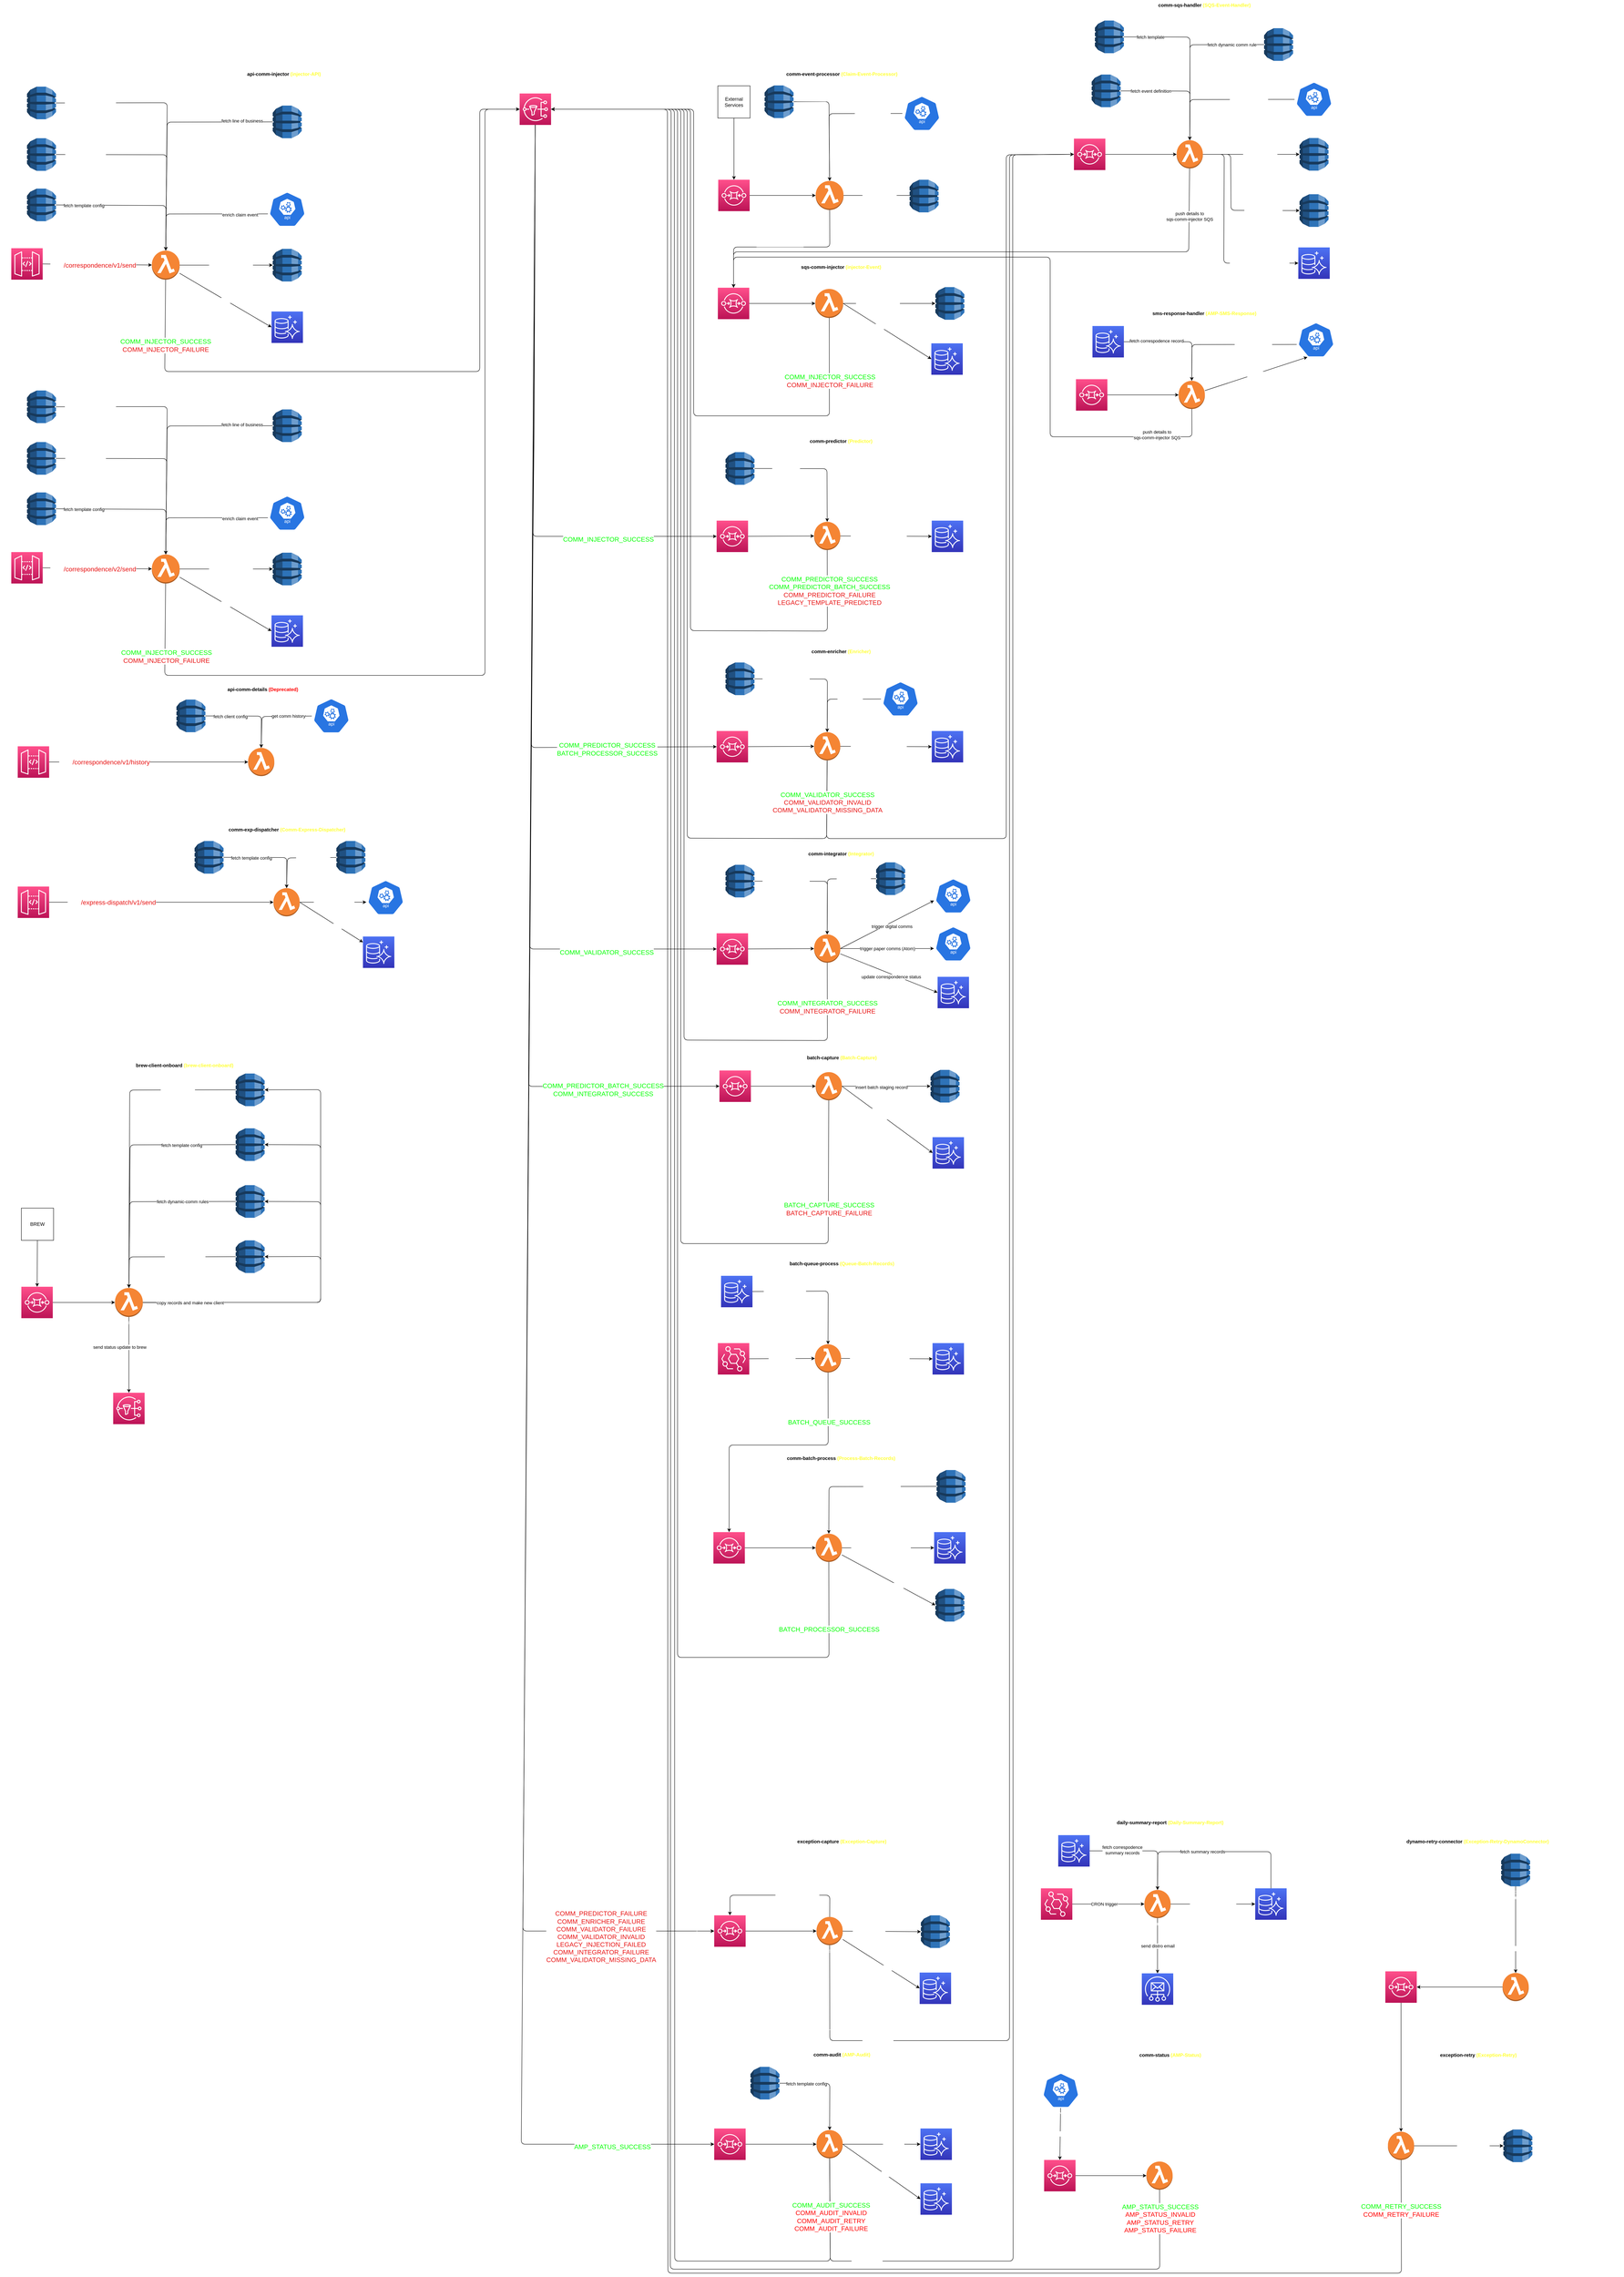 <mxfile>
    <diagram name="Page-1" id="w-9PzWaDWWB7DMknscqa">
        <mxGraphModel dx="1831" dy="968" grid="0" gridSize="16" guides="1" tooltips="1" connect="1" arrows="1" fold="1" page="0" pageScale="1" pageWidth="850" pageHeight="1100" background="none" math="0" shadow="0">
            <root>
                <mxCell id="0"/>
                <mxCell id="1" parent="0"/>
                <mxCell id="TQCaMZCHReluHJbkRXF0-1" value="api-comm-injector &lt;font color=&quot;#ffff33&quot;&gt;(injector-API)&lt;/font&gt;" style="swimlane;whiteSpace=wrap;html=1;strokeColor=#FFFFFF;swimlaneLine=1;glass=0;rounded=0;shadow=0;expand=1;movable=1;direction=east;" parent="1" vertex="1">
                    <mxGeometry x="-501" y="-9" width="1408" height="2398" as="geometry"/>
                </mxCell>
                <mxCell id="3" value="Api Gateway Endpoint" style="points=[[0,0,0],[0.25,0,0],[0.5,0,0],[0.75,0,0],[1,0,0],[0,1,0],[0.25,1,0],[0.5,1,0],[0.75,1,0],[1,1,0],[0,0.25,0],[0,0.5,0],[0,0.75,0],[1,0.25,0],[1,0.5,0],[1,0.75,0]];outlineConnect=0;fontColor=#FFFFFF;gradientColor=#FF4F8B;gradientDirection=north;fillColor=#BC1356;strokeColor=#ffffff;dashed=0;verticalLabelPosition=bottom;verticalAlign=top;align=center;html=1;fontSize=12;fontStyle=0;aspect=fixed;shape=mxgraph.aws4.resourceIcon;resIcon=mxgraph.aws4.api_gateway;" parent="TQCaMZCHReluHJbkRXF0-1" vertex="1">
                    <mxGeometry x="27" y="444" width="78" height="78" as="geometry"/>
                </mxCell>
                <mxCell id="121" style="edgeStyle=none;html=1;entryX=0;entryY=0.5;entryDx=0;entryDy=0;entryPerimeter=0;fontColor=#00FF00;" parent="TQCaMZCHReluHJbkRXF0-1" source="4" target="119" edge="1">
                    <mxGeometry relative="1" as="geometry"/>
                </mxCell>
                <mxCell id="123" value="&lt;font color=&quot;#ffffff&quot;&gt;insert request payload&lt;/font&gt;" style="edgeLabel;html=1;align=center;verticalAlign=middle;resizable=0;points=[];fontColor=#00FF00;" parent="121" vertex="1" connectable="0">
                    <mxGeometry x="0.227" y="-3" relative="1" as="geometry">
                        <mxPoint x="-15" y="-2" as="offset"/>
                    </mxGeometry>
                </mxCell>
                <mxCell id="122" value="&lt;font color=&quot;#ffffff&quot;&gt;insert correspondence&lt;/font&gt;" style="edgeStyle=none;html=1;entryX=0;entryY=0.5;entryDx=0;entryDy=0;entryPerimeter=0;fontColor=#00FF00;" parent="TQCaMZCHReluHJbkRXF0-1" source="4" target="120" edge="1">
                    <mxGeometry relative="1" as="geometry"/>
                </mxCell>
                <mxCell id="4" value="inject-comm&lt;br&gt;" style="outlineConnect=0;dashed=0;verticalLabelPosition=bottom;verticalAlign=top;align=center;html=1;shape=mxgraph.aws3.lambda_function;fillColor=#F58534;gradientColor=none;strokeColor=#000000;fontColor=#FFFFFF;" parent="TQCaMZCHReluHJbkRXF0-1" vertex="1">
                    <mxGeometry x="376" y="450" width="69" height="72" as="geometry"/>
                </mxCell>
                <mxCell id="5" value="&lt;font color=&quot;#ffffff&quot;&gt;POST&amp;nbsp;&lt;/font&gt;&lt;span data-lucid-content=&quot;{&amp;quot;t&amp;quot;:&amp;quot;/correspondence/v1/send&amp;quot;,&amp;quot;m&amp;quot;:[{&amp;quot;s&amp;quot;:0,&amp;quot;n&amp;quot;:&amp;quot;s&amp;quot;,&amp;quot;v&amp;quot;:21.333,&amp;quot;e&amp;quot;:23},{&amp;quot;s&amp;quot;:0,&amp;quot;n&amp;quot;:&amp;quot;c&amp;quot;,&amp;quot;v&amp;quot;:&amp;quot;#e81313ff&amp;quot;,&amp;quot;e&amp;quot;:23}]}&quot; data-lucid-type=&quot;application/vnd.lucid.text&quot;&gt;&lt;span style=&quot;color:#e81313;font-size:16.0px;&quot;&gt;/correspondence/v1/send&lt;/span&gt;&lt;span style=&quot;color:#e81313;font-size:16.0px;&quot;&gt;&lt;br&gt;&lt;/span&gt;&lt;/span&gt;" style="edgeStyle=none;html=1;fontColor=#000000;exitX=1;exitY=0.5;exitDx=0;exitDy=0;exitPerimeter=0;" parent="TQCaMZCHReluHJbkRXF0-1" source="3" target="4" edge="1">
                    <mxGeometry x="-0.073" y="-2" relative="1" as="geometry">
                        <mxPoint x="417.143" y="395" as="targetPoint"/>
                        <mxPoint as="offset"/>
                        <mxPoint x="145" y="483.384" as="sourcePoint"/>
                    </mxGeometry>
                </mxCell>
                <mxCell id="118" style="edgeStyle=none;html=1;entryX=0.5;entryY=0;entryDx=0;entryDy=0;entryPerimeter=0;fontColor=#00FF00;exitX=0.005;exitY=0.63;exitDx=0;exitDy=0;exitPerimeter=0;" parent="TQCaMZCHReluHJbkRXF0-1" source="117" target="4" edge="1">
                    <mxGeometry relative="1" as="geometry">
                        <Array as="points">
                            <mxPoint x="411" y="359"/>
                        </Array>
                    </mxGeometry>
                </mxCell>
                <mxCell id="264" value="enrich claim event" style="edgeLabel;html=1;align=center;verticalAlign=middle;resizable=0;points=[];" parent="118" vertex="1" connectable="0">
                    <mxGeometry x="0.16" y="3" relative="1" as="geometry">
                        <mxPoint x="130" y="-1" as="offset"/>
                    </mxGeometry>
                </mxCell>
                <mxCell id="117" value="Alpha GraphQL" style="html=1;dashed=0;whitespace=wrap;fillColor=#2875E2;strokeColor=#ffffff;points=[[0.005,0.63,0],[0.1,0.2,0],[0.9,0.2,0],[0.5,0,0],[0.995,0.63,0],[0.72,0.99,0],[0.5,1,0],[0.28,0.99,0]];verticalLabelPosition=bottom;align=center;verticalAlign=top;shape=mxgraph.kubernetes.icon;prIcon=api;fontColor=#FFFFFF;" parent="TQCaMZCHReluHJbkRXF0-1" vertex="1">
                    <mxGeometry x="663.5" y="304" width="97" height="87" as="geometry"/>
                </mxCell>
                <mxCell id="119" value="hcom-request-payload&lt;br&gt;DynamoDB" style="outlineConnect=0;dashed=0;verticalLabelPosition=bottom;verticalAlign=top;align=center;html=1;shape=mxgraph.aws3.dynamo_db;fillColor=#2E73B8;gradientColor=none;strokeColor=#FFFFFF;fontColor=#FFFFFF;" parent="TQCaMZCHReluHJbkRXF0-1" vertex="1">
                    <mxGeometry x="676" y="445.5" width="72" height="81" as="geometry"/>
                </mxCell>
                <mxCell id="120" value="&lt;font color=&quot;#ffffff&quot;&gt;customer_correspondence&lt;br&gt;Aurora Postgres&lt;br&gt;&lt;/font&gt;" style="points=[[0,0,0],[0.25,0,0],[0.5,0,0],[0.75,0,0],[1,0,0],[0,1,0],[0.25,1,0],[0.5,1,0],[0.75,1,0],[1,1,0],[0,0.25,0],[0,0.5,0],[0,0.75,0],[1,0.25,0],[1,0.5,0],[1,0.75,0]];outlineConnect=0;fontColor=#232F3E;gradientColor=#4D72F3;gradientDirection=north;fillColor=#3334B9;strokeColor=#ffffff;dashed=0;verticalLabelPosition=bottom;verticalAlign=top;align=center;html=1;fontSize=12;fontStyle=0;aspect=fixed;shape=mxgraph.aws4.resourceIcon;resIcon=mxgraph.aws4.aurora;" parent="TQCaMZCHReluHJbkRXF0-1" vertex="1">
                    <mxGeometry x="673" y="601" width="78" height="78" as="geometry"/>
                </mxCell>
                <mxCell id="125" style="edgeStyle=none;html=1;entryX=0.5;entryY=0;entryDx=0;entryDy=0;entryPerimeter=0;fontColor=#FFFFFF;" parent="TQCaMZCHReluHJbkRXF0-1" source="124" target="4" edge="1">
                    <mxGeometry relative="1" as="geometry">
                        <Array as="points">
                            <mxPoint x="414" y="83"/>
                        </Array>
                    </mxGeometry>
                </mxCell>
                <mxCell id="126" value="fetch dynamic comm rules" style="edgeLabel;html=1;align=center;verticalAlign=middle;resizable=0;points=[];fontColor=#FFFFFF;" parent="125" vertex="1" connectable="0">
                    <mxGeometry x="-0.357" y="-1" relative="1" as="geometry">
                        <mxPoint x="-122" as="offset"/>
                    </mxGeometry>
                </mxCell>
                <mxCell id="124" value="hcom-dynamic-comm-events&lt;br&gt;DynamoDB" style="outlineConnect=0;dashed=0;verticalLabelPosition=bottom;verticalAlign=top;align=center;html=1;shape=mxgraph.aws3.dynamo_db;fillColor=#2E73B8;gradientColor=none;strokeColor=#FFFFFF;fontColor=#FFFFFF;" parent="TQCaMZCHReluHJbkRXF0-1" vertex="1">
                    <mxGeometry x="66" y="43" width="72" height="81" as="geometry"/>
                </mxCell>
                <mxCell id="128" style="edgeStyle=none;html=1;entryX=0.5;entryY=0;entryDx=0;entryDy=0;entryPerimeter=0;fontColor=#FFFFFF;" parent="TQCaMZCHReluHJbkRXF0-1" source="127" target="4" edge="1">
                    <mxGeometry relative="1" as="geometry">
                        <Array as="points">
                            <mxPoint x="413" y="212"/>
                        </Array>
                    </mxGeometry>
                </mxCell>
                <mxCell id="129" value="fetch event definition" style="edgeLabel;html=1;align=center;verticalAlign=middle;resizable=0;points=[];fontColor=#FFFFFF;" parent="128" vertex="1" connectable="0">
                    <mxGeometry x="-0.267" y="-2" relative="1" as="geometry">
                        <mxPoint x="-115" y="-2" as="offset"/>
                    </mxGeometry>
                </mxCell>
                <mxCell id="127" value="hcom-event-definition&lt;br&gt;DynamoDB" style="outlineConnect=0;dashed=0;verticalLabelPosition=bottom;verticalAlign=top;align=center;html=1;shape=mxgraph.aws3.dynamo_db;fillColor=#2E73B8;gradientColor=none;strokeColor=#FFFFFF;fontColor=#FFFFFF;" parent="TQCaMZCHReluHJbkRXF0-1" vertex="1">
                    <mxGeometry x="66" y="171" width="72" height="81" as="geometry"/>
                </mxCell>
                <mxCell id="6" value="&lt;font color=&quot;#ffffff&quot;&gt;hcom-event-bus&lt;br&gt;SNS&lt;br&gt;&lt;/font&gt;" style="points=[[0,0,0],[0.25,0,0],[0.5,0,0],[0.75,0,0],[1,0,0],[0,1,0],[0.25,1,0],[0.5,1,0],[0.75,1,0],[1,1,0],[0,0.25,0],[0,0.5,0],[0,0.75,0],[1,0.25,0],[1,0.5,0],[1,0.75,0]];outlineConnect=0;fontColor=#232F3E;gradientColor=#FF4F8B;gradientDirection=north;fillColor=#BC1356;strokeColor=#ffffff;dashed=0;verticalLabelPosition=bottom;verticalAlign=top;align=center;html=1;fontSize=12;fontStyle=0;aspect=fixed;shape=mxgraph.aws4.resourceIcon;resIcon=mxgraph.aws4.sns;movable=1;" parent="TQCaMZCHReluHJbkRXF0-1" vertex="1">
                    <mxGeometry x="1289" y="60" width="78" height="78" as="geometry"/>
                </mxCell>
                <mxCell id="198" style="edgeStyle=none;html=1;entryX=0;entryY=0.5;entryDx=0;entryDy=0;entryPerimeter=0;fontColor=#FFFFFF;" parent="TQCaMZCHReluHJbkRXF0-1" source="4" target="6" edge="1">
                    <mxGeometry relative="1" as="geometry">
                        <Array as="points">
                            <mxPoint x="408" y="750"/>
                            <mxPoint x="1190" y="750"/>
                            <mxPoint x="1190" y="99"/>
                        </Array>
                    </mxGeometry>
                </mxCell>
                <mxCell id="199" value="&lt;font style=&quot;font-size: 15.992px;&quot; color=&quot;#00ff00&quot;&gt;COMM_INJECTOR_SUCCESS&lt;/font&gt;&lt;br style=&quot;font-size: 15.992px;&quot;&gt;&lt;font style=&quot;font-size: 15.992px;&quot; color=&quot;#e81313&quot;&gt;COMM_INJECTOR_FAILURE&lt;/font&gt;" style="edgeLabel;html=1;align=center;verticalAlign=middle;resizable=0;points=[];fontColor=#FFFFFF;" parent="198" vertex="1" connectable="0">
                    <mxGeometry x="-0.769" y="2" relative="1" as="geometry">
                        <mxPoint y="-41" as="offset"/>
                    </mxGeometry>
                </mxCell>
                <mxCell id="258" style="edgeStyle=none;html=1;" parent="TQCaMZCHReluHJbkRXF0-1" source="260" target="4" edge="1">
                    <mxGeometry relative="1" as="geometry">
                        <Array as="points">
                            <mxPoint x="411" y="338"/>
                        </Array>
                        <mxPoint x="413.5" y="318.0" as="targetPoint"/>
                    </mxGeometry>
                </mxCell>
                <mxCell id="259" value="fetch template config" style="edgeLabel;html=1;align=center;verticalAlign=middle;resizable=0;points=[];" parent="258" vertex="1" connectable="0">
                    <mxGeometry x="-0.21" relative="1" as="geometry">
                        <mxPoint x="-83" as="offset"/>
                    </mxGeometry>
                </mxCell>
                <mxCell id="260" value="hcom-cientchannel-template-config&lt;br&gt;DynamoDB" style="outlineConnect=0;dashed=0;verticalLabelPosition=bottom;verticalAlign=top;align=center;html=1;shape=mxgraph.aws3.dynamo_db;fillColor=#2E73B8;gradientColor=none;strokeColor=#FFFFFF;fontColor=#FFFFFF;" parent="TQCaMZCHReluHJbkRXF0-1" vertex="1">
                    <mxGeometry x="66" y="296" width="72" height="81" as="geometry"/>
                </mxCell>
                <mxCell id="262" style="edgeStyle=none;html=1;entryX=0.5;entryY=0;entryDx=0;entryDy=0;entryPerimeter=0;" parent="TQCaMZCHReluHJbkRXF0-1" source="261" target="4" edge="1">
                    <mxGeometry relative="1" as="geometry">
                        <Array as="points">
                            <mxPoint x="414" y="131"/>
                        </Array>
                    </mxGeometry>
                </mxCell>
                <mxCell id="263" value="fetch line of business" style="edgeLabel;html=1;align=center;verticalAlign=middle;resizable=0;points=[];" parent="262" vertex="1" connectable="0">
                    <mxGeometry x="-0.516" y="1" relative="1" as="geometry">
                        <mxPoint x="64" y="-4" as="offset"/>
                    </mxGeometry>
                </mxCell>
                <mxCell id="261" value="hcom-client-config&lt;br&gt;DynamoDB" style="outlineConnect=0;dashed=0;verticalLabelPosition=bottom;verticalAlign=top;align=center;html=1;shape=mxgraph.aws3.dynamo_db;fillColor=#2E73B8;gradientColor=none;strokeColor=#FFFFFF;fontColor=#FFFFFF;" parent="TQCaMZCHReluHJbkRXF0-1" vertex="1">
                    <mxGeometry x="676" y="90" width="72" height="81" as="geometry"/>
                </mxCell>
                <mxCell id="289" value="Api Gateway Endpoint" style="points=[[0,0,0],[0.25,0,0],[0.5,0,0],[0.75,0,0],[1,0,0],[0,1,0],[0.25,1,0],[0.5,1,0],[0.75,1,0],[1,1,0],[0,0.25,0],[0,0.5,0],[0,0.75,0],[1,0.25,0],[1,0.5,0],[1,0.75,0]];outlineConnect=0;fontColor=#FFFFFF;gradientColor=#FF4F8B;gradientDirection=north;fillColor=#BC1356;strokeColor=#ffffff;dashed=0;verticalLabelPosition=bottom;verticalAlign=top;align=center;html=1;fontSize=12;fontStyle=0;aspect=fixed;shape=mxgraph.aws4.resourceIcon;resIcon=mxgraph.aws4.api_gateway;" parent="TQCaMZCHReluHJbkRXF0-1" vertex="1">
                    <mxGeometry x="27" y="1198" width="78" height="78" as="geometry"/>
                </mxCell>
                <mxCell id="293" value="inject-comm-v2" style="outlineConnect=0;dashed=0;verticalLabelPosition=bottom;verticalAlign=top;align=center;html=1;shape=mxgraph.aws3.lambda_function;fillColor=#F58534;gradientColor=none;strokeColor=#000000;fontColor=#FFFFFF;" parent="TQCaMZCHReluHJbkRXF0-1" vertex="1">
                    <mxGeometry x="376" y="1204" width="69" height="72" as="geometry"/>
                </mxCell>
                <mxCell id="294" value="&lt;font color=&quot;#ffffff&quot;&gt;POST&amp;nbsp;&lt;/font&gt;&lt;span data-lucid-content=&quot;{&amp;quot;t&amp;quot;:&amp;quot;/correspondence/v1/send&amp;quot;,&amp;quot;m&amp;quot;:[{&amp;quot;s&amp;quot;:0,&amp;quot;n&amp;quot;:&amp;quot;s&amp;quot;,&amp;quot;v&amp;quot;:21.333,&amp;quot;e&amp;quot;:23},{&amp;quot;s&amp;quot;:0,&amp;quot;n&amp;quot;:&amp;quot;c&amp;quot;,&amp;quot;v&amp;quot;:&amp;quot;#e81313ff&amp;quot;,&amp;quot;e&amp;quot;:23}]}&quot; data-lucid-type=&quot;application/vnd.lucid.text&quot;&gt;&lt;span style=&quot;color:#e81313;font-size:16.0px;&quot;&gt;/correspondence/v2/send&lt;/span&gt;&lt;span style=&quot;color:#e81313;font-size:16.0px;&quot;&gt;&lt;br&gt;&lt;/span&gt;&lt;/span&gt;" style="edgeStyle=none;html=1;fontColor=#000000;exitX=1;exitY=0.5;exitDx=0;exitDy=0;exitPerimeter=0;" parent="TQCaMZCHReluHJbkRXF0-1" source="289" target="293" edge="1">
                    <mxGeometry x="-0.073" y="-2" relative="1" as="geometry">
                        <mxPoint x="918.143" y="1158" as="targetPoint"/>
                        <mxPoint as="offset"/>
                        <mxPoint x="646" y="1246.384" as="sourcePoint"/>
                    </mxGeometry>
                </mxCell>
                <mxCell id="295" style="edgeStyle=none;html=1;entryX=0.5;entryY=0;entryDx=0;entryDy=0;entryPerimeter=0;fontColor=#00FF00;exitX=0.005;exitY=0.63;exitDx=0;exitDy=0;exitPerimeter=0;" parent="TQCaMZCHReluHJbkRXF0-1" source="297" target="293" edge="1">
                    <mxGeometry relative="1" as="geometry">
                        <Array as="points">
                            <mxPoint x="411" y="1113"/>
                        </Array>
                    </mxGeometry>
                </mxCell>
                <mxCell id="296" value="enrich claim event" style="edgeLabel;html=1;align=center;verticalAlign=middle;resizable=0;points=[];" parent="295" vertex="1" connectable="0">
                    <mxGeometry x="0.16" y="3" relative="1" as="geometry">
                        <mxPoint x="130" y="-1" as="offset"/>
                    </mxGeometry>
                </mxCell>
                <mxCell id="297" value="Alpha GraphQL" style="html=1;dashed=0;whitespace=wrap;fillColor=#2875E2;strokeColor=#ffffff;points=[[0.005,0.63,0],[0.1,0.2,0],[0.9,0.2,0],[0.5,0,0],[0.995,0.63,0],[0.72,0.99,0],[0.5,1,0],[0.28,0.99,0]];verticalLabelPosition=bottom;align=center;verticalAlign=top;shape=mxgraph.kubernetes.icon;prIcon=api;fontColor=#FFFFFF;" parent="TQCaMZCHReluHJbkRXF0-1" vertex="1">
                    <mxGeometry x="663.5" y="1058" width="97" height="87" as="geometry"/>
                </mxCell>
                <mxCell id="298" value="hcom-request-payload&lt;br&gt;DynamoDB" style="outlineConnect=0;dashed=0;verticalLabelPosition=bottom;verticalAlign=top;align=center;html=1;shape=mxgraph.aws3.dynamo_db;fillColor=#2E73B8;gradientColor=none;strokeColor=#FFFFFF;fontColor=#FFFFFF;" parent="TQCaMZCHReluHJbkRXF0-1" vertex="1">
                    <mxGeometry x="676" y="1199.5" width="72" height="81" as="geometry"/>
                </mxCell>
                <mxCell id="290" style="edgeStyle=none;html=1;entryX=0;entryY=0.5;entryDx=0;entryDy=0;entryPerimeter=0;fontColor=#00FF00;" parent="TQCaMZCHReluHJbkRXF0-1" source="293" target="298" edge="1">
                    <mxGeometry relative="1" as="geometry"/>
                </mxCell>
                <mxCell id="291" value="&lt;font color=&quot;#ffffff&quot;&gt;insert request payload&lt;/font&gt;" style="edgeLabel;html=1;align=center;verticalAlign=middle;resizable=0;points=[];fontColor=#00FF00;" parent="290" vertex="1" connectable="0">
                    <mxGeometry x="0.227" y="-3" relative="1" as="geometry">
                        <mxPoint x="-15" y="-2" as="offset"/>
                    </mxGeometry>
                </mxCell>
                <mxCell id="299" value="&lt;font color=&quot;#ffffff&quot;&gt;customer_correspondence&lt;br&gt;Aurora Postgres&lt;br&gt;&lt;/font&gt;" style="points=[[0,0,0],[0.25,0,0],[0.5,0,0],[0.75,0,0],[1,0,0],[0,1,0],[0.25,1,0],[0.5,1,0],[0.75,1,0],[1,1,0],[0,0.25,0],[0,0.5,0],[0,0.75,0],[1,0.25,0],[1,0.5,0],[1,0.75,0]];outlineConnect=0;fontColor=#232F3E;gradientColor=#4D72F3;gradientDirection=north;fillColor=#3334B9;strokeColor=#ffffff;dashed=0;verticalLabelPosition=bottom;verticalAlign=top;align=center;html=1;fontSize=12;fontStyle=0;aspect=fixed;shape=mxgraph.aws4.resourceIcon;resIcon=mxgraph.aws4.aurora;" parent="TQCaMZCHReluHJbkRXF0-1" vertex="1">
                    <mxGeometry x="673" y="1355" width="78" height="78" as="geometry"/>
                </mxCell>
                <mxCell id="300" style="edgeStyle=none;html=1;entryX=0.5;entryY=0;entryDx=0;entryDy=0;entryPerimeter=0;fontColor=#FFFFFF;" parent="TQCaMZCHReluHJbkRXF0-1" source="302" target="293" edge="1">
                    <mxGeometry relative="1" as="geometry">
                        <Array as="points">
                            <mxPoint x="414" y="837"/>
                        </Array>
                    </mxGeometry>
                </mxCell>
                <mxCell id="301" value="fetch dynamic comm rules" style="edgeLabel;html=1;align=center;verticalAlign=middle;resizable=0;points=[];fontColor=#FFFFFF;" parent="300" vertex="1" connectable="0">
                    <mxGeometry x="-0.357" y="-1" relative="1" as="geometry">
                        <mxPoint x="-122" as="offset"/>
                    </mxGeometry>
                </mxCell>
                <mxCell id="302" value="hcom-dynamic-comm-events&lt;br&gt;DynamoDB" style="outlineConnect=0;dashed=0;verticalLabelPosition=bottom;verticalAlign=top;align=center;html=1;shape=mxgraph.aws3.dynamo_db;fillColor=#2E73B8;gradientColor=none;strokeColor=#FFFFFF;fontColor=#FFFFFF;" parent="TQCaMZCHReluHJbkRXF0-1" vertex="1">
                    <mxGeometry x="66" y="797" width="72" height="81" as="geometry"/>
                </mxCell>
                <mxCell id="303" style="edgeStyle=none;html=1;entryX=0.5;entryY=0;entryDx=0;entryDy=0;entryPerimeter=0;fontColor=#FFFFFF;" parent="TQCaMZCHReluHJbkRXF0-1" source="305" target="293" edge="1">
                    <mxGeometry relative="1" as="geometry">
                        <Array as="points">
                            <mxPoint x="413" y="966"/>
                        </Array>
                    </mxGeometry>
                </mxCell>
                <mxCell id="304" value="fetch event definition" style="edgeLabel;html=1;align=center;verticalAlign=middle;resizable=0;points=[];fontColor=#FFFFFF;" parent="303" vertex="1" connectable="0">
                    <mxGeometry x="-0.267" y="-2" relative="1" as="geometry">
                        <mxPoint x="-115" y="-2" as="offset"/>
                    </mxGeometry>
                </mxCell>
                <mxCell id="305" value="hcom-event-definition&lt;br&gt;DynamoDB" style="outlineConnect=0;dashed=0;verticalLabelPosition=bottom;verticalAlign=top;align=center;html=1;shape=mxgraph.aws3.dynamo_db;fillColor=#2E73B8;gradientColor=none;strokeColor=#FFFFFF;fontColor=#FFFFFF;" parent="TQCaMZCHReluHJbkRXF0-1" vertex="1">
                    <mxGeometry x="66" y="925" width="72" height="81" as="geometry"/>
                </mxCell>
                <mxCell id="306" style="edgeStyle=none;html=1;entryX=0;entryY=0.5;entryDx=0;entryDy=0;entryPerimeter=0;fontColor=#FFFFFF;" parent="TQCaMZCHReluHJbkRXF0-1" source="293" target="6" edge="1">
                    <mxGeometry relative="1" as="geometry">
                        <Array as="points">
                            <mxPoint x="408" y="1504"/>
                            <mxPoint x="1203" y="1504"/>
                            <mxPoint x="1203" y="99"/>
                        </Array>
                        <mxPoint x="1289" y="853" as="targetPoint"/>
                    </mxGeometry>
                </mxCell>
                <mxCell id="307" value="&lt;font style=&quot;font-size: 15.992px;&quot; color=&quot;#00ff00&quot;&gt;COMM_INJECTOR_SUCCESS&lt;/font&gt;&lt;br style=&quot;font-size: 15.992px;&quot;&gt;&lt;font style=&quot;font-size: 15.992px;&quot; color=&quot;#e81313&quot;&gt;COMM_INJECTOR_FAILURE&lt;/font&gt;" style="edgeLabel;html=1;align=center;verticalAlign=middle;resizable=0;points=[];fontColor=#FFFFFF;" parent="306" vertex="1" connectable="0">
                    <mxGeometry x="-0.769" y="2" relative="1" as="geometry">
                        <mxPoint x="-59" y="-45" as="offset"/>
                    </mxGeometry>
                </mxCell>
                <mxCell id="308" style="edgeStyle=none;html=1;" parent="TQCaMZCHReluHJbkRXF0-1" source="310" target="293" edge="1">
                    <mxGeometry relative="1" as="geometry">
                        <Array as="points">
                            <mxPoint x="411" y="1092"/>
                        </Array>
                        <mxPoint x="914.5" y="1081.0" as="targetPoint"/>
                    </mxGeometry>
                </mxCell>
                <mxCell id="309" value="fetch template config" style="edgeLabel;html=1;align=center;verticalAlign=middle;resizable=0;points=[];" parent="308" vertex="1" connectable="0">
                    <mxGeometry x="-0.21" relative="1" as="geometry">
                        <mxPoint x="-83" as="offset"/>
                    </mxGeometry>
                </mxCell>
                <mxCell id="310" value="hcom-cientchannel-template-config&lt;br&gt;DynamoDB" style="outlineConnect=0;dashed=0;verticalLabelPosition=bottom;verticalAlign=top;align=center;html=1;shape=mxgraph.aws3.dynamo_db;fillColor=#2E73B8;gradientColor=none;strokeColor=#FFFFFF;fontColor=#FFFFFF;" parent="TQCaMZCHReluHJbkRXF0-1" vertex="1">
                    <mxGeometry x="66" y="1050" width="72" height="81" as="geometry"/>
                </mxCell>
                <mxCell id="311" style="edgeStyle=none;html=1;entryX=0.5;entryY=0;entryDx=0;entryDy=0;entryPerimeter=0;" parent="TQCaMZCHReluHJbkRXF0-1" source="313" target="293" edge="1">
                    <mxGeometry relative="1" as="geometry">
                        <Array as="points">
                            <mxPoint x="414" y="885"/>
                        </Array>
                    </mxGeometry>
                </mxCell>
                <mxCell id="312" value="fetch line of business" style="edgeLabel;html=1;align=center;verticalAlign=middle;resizable=0;points=[];" parent="311" vertex="1" connectable="0">
                    <mxGeometry x="-0.516" y="1" relative="1" as="geometry">
                        <mxPoint x="64" y="-4" as="offset"/>
                    </mxGeometry>
                </mxCell>
                <mxCell id="313" value="hcom-client-config&lt;br&gt;DynamoDB" style="outlineConnect=0;dashed=0;verticalLabelPosition=bottom;verticalAlign=top;align=center;html=1;shape=mxgraph.aws3.dynamo_db;fillColor=#2E73B8;gradientColor=none;strokeColor=#FFFFFF;fontColor=#FFFFFF;" parent="TQCaMZCHReluHJbkRXF0-1" vertex="1">
                    <mxGeometry x="676" y="844" width="72" height="81" as="geometry"/>
                </mxCell>
                <mxCell id="292" value="&lt;font color=&quot;#ffffff&quot;&gt;insert correspondence&lt;/font&gt;" style="edgeStyle=none;html=1;entryX=0;entryY=0.5;entryDx=0;entryDy=0;entryPerimeter=0;fontColor=#00FF00;" parent="TQCaMZCHReluHJbkRXF0-1" source="293" target="299" edge="1">
                    <mxGeometry relative="1" as="geometry"/>
                </mxCell>
                <mxCell id="318" value="api-comm-details &lt;font color=&quot;#ff0000&quot;&gt;(Deprecated)&lt;/font&gt;" style="swimlane;whiteSpace=wrap;html=1;strokeColor=#FFFFFF;" parent="TQCaMZCHReluHJbkRXF0-1" vertex="1">
                    <mxGeometry x="409" y="1527" width="485" height="274" as="geometry"/>
                </mxCell>
                <mxCell id="319" value="history" style="outlineConnect=0;dashed=0;verticalLabelPosition=bottom;verticalAlign=top;align=center;html=1;shape=mxgraph.aws3.lambda_function;fillColor=#F58534;gradientColor=none;strokeColor=#000000;fontColor=#FFFFFF;" parent="318" vertex="1">
                    <mxGeometry x="206" y="157" width="65" height="70" as="geometry"/>
                </mxCell>
                <mxCell id="328" style="edgeStyle=none;html=1;entryX=0.5;entryY=0;entryDx=0;entryDy=0;entryPerimeter=0;" parent="318" source="327" target="319" edge="1">
                    <mxGeometry relative="1" as="geometry">
                        <Array as="points">
                            <mxPoint x="239" y="78"/>
                        </Array>
                    </mxGeometry>
                </mxCell>
                <mxCell id="329" value="fetch client config" style="edgeLabel;html=1;align=center;verticalAlign=middle;resizable=0;points=[];" parent="328" vertex="1" connectable="0">
                    <mxGeometry x="-0.139" y="-3" relative="1" as="geometry">
                        <mxPoint x="-32" y="-2" as="offset"/>
                    </mxGeometry>
                </mxCell>
                <mxCell id="327" value="hcom-client-config&lt;br&gt;DynamoDB" style="outlineConnect=0;dashed=0;verticalLabelPosition=bottom;verticalAlign=top;align=center;html=1;shape=mxgraph.aws3.dynamo_db;fillColor=#2E73B8;gradientColor=none;strokeColor=#FFFFFF;fontColor=#FFFFFF;" parent="318" vertex="1">
                    <mxGeometry x="28" y="37" width="72" height="81" as="geometry"/>
                </mxCell>
                <mxCell id="331" style="edgeStyle=none;html=1;entryX=0.5;entryY=0;entryDx=0;entryDy=0;entryPerimeter=0;" parent="318" source="330" target="319" edge="1">
                    <mxGeometry relative="1" as="geometry">
                        <Array as="points">
                            <mxPoint x="240" y="79"/>
                        </Array>
                    </mxGeometry>
                </mxCell>
                <mxCell id="332" value="get comm history" style="edgeLabel;html=1;align=center;verticalAlign=middle;resizable=0;points=[];" parent="331" vertex="1" connectable="0">
                    <mxGeometry x="-0.14" relative="1" as="geometry">
                        <mxPoint x="29" y="-1" as="offset"/>
                    </mxGeometry>
                </mxCell>
                <mxCell id="330" value="Layer 7" style="html=1;dashed=0;whitespace=wrap;fillColor=#2875E2;strokeColor=#ffffff;points=[[0.005,0.63,0],[0.1,0.2,0],[0.9,0.2,0],[0.5,0,0],[0.995,0.63,0],[0.72,0.99,0],[0.5,1,0],[0.28,0.99,0]];verticalLabelPosition=bottom;align=center;verticalAlign=top;shape=mxgraph.kubernetes.icon;prIcon=api;fontColor=#FFFFFF;" parent="318" vertex="1">
                    <mxGeometry x="364" y="34" width="97" height="87" as="geometry"/>
                </mxCell>
                <mxCell id="325" value="Api Gateway Endpoint" style="points=[[0,0,0],[0.25,0,0],[0.5,0,0],[0.75,0,0],[1,0,0],[0,1,0],[0.25,1,0],[0.5,1,0],[0.75,1,0],[1,1,0],[0,0.25,0],[0,0.5,0],[0,0.75,0],[1,0.25,0],[1,0.5,0],[1,0.75,0]];outlineConnect=0;fontColor=#FFFFFF;gradientColor=#FF4F8B;gradientDirection=north;fillColor=#BC1356;strokeColor=#ffffff;dashed=0;verticalLabelPosition=bottom;verticalAlign=top;align=center;html=1;fontSize=12;fontStyle=0;aspect=fixed;shape=mxgraph.aws4.resourceIcon;resIcon=mxgraph.aws4.api_gateway;" parent="TQCaMZCHReluHJbkRXF0-1" vertex="1">
                    <mxGeometry x="43" y="1680" width="78" height="78" as="geometry"/>
                </mxCell>
                <mxCell id="326" value="&lt;font color=&quot;#ffffff&quot;&gt;POST&amp;nbsp;&lt;/font&gt;&lt;span data-lucid-content=&quot;{&amp;quot;t&amp;quot;:&amp;quot;/correspondence/v1/send&amp;quot;,&amp;quot;m&amp;quot;:[{&amp;quot;s&amp;quot;:0,&amp;quot;n&amp;quot;:&amp;quot;s&amp;quot;,&amp;quot;v&amp;quot;:21.333,&amp;quot;e&amp;quot;:23},{&amp;quot;s&amp;quot;:0,&amp;quot;n&amp;quot;:&amp;quot;c&amp;quot;,&amp;quot;v&amp;quot;:&amp;quot;#e81313ff&amp;quot;,&amp;quot;e&amp;quot;:23}]}&quot; data-lucid-type=&quot;application/vnd.lucid.text&quot;&gt;&lt;span style=&quot;color:#e81313;font-size:16.0px;&quot;&gt;/correspondence/v1/history&lt;/span&gt;&lt;span style=&quot;color:#e81313;font-size:16.0px;&quot;&gt;&lt;br&gt;&lt;/span&gt;&lt;/span&gt;" style="edgeStyle=none;html=1;fontColor=#000000;exitX=1;exitY=0.5;exitDx=0;exitDy=0;exitPerimeter=0;entryX=0;entryY=0.5;entryDx=0;entryDy=0;entryPerimeter=0;" parent="TQCaMZCHReluHJbkRXF0-1" source="325" target="319" edge="1">
                    <mxGeometry x="-0.446" relative="1" as="geometry">
                        <mxPoint x="392" y="1721.661" as="targetPoint"/>
                        <mxPoint as="offset"/>
                        <mxPoint x="1163" y="1737.384" as="sourcePoint"/>
                    </mxGeometry>
                </mxCell>
                <mxCell id="469" value="comm-exp-dispatcher&amp;nbsp;&lt;font color=&quot;#ffff33&quot;&gt;(Comm-Express-Dispatcher&lt;/font&gt;&lt;font color=&quot;#ffff33&quot;&gt;)&lt;/font&gt;" style="swimlane;whiteSpace=wrap;html=1;strokeColor=#FFFFFF;" parent="TQCaMZCHReluHJbkRXF0-1" vertex="1">
                    <mxGeometry x="409" y="1875" width="605" height="452" as="geometry"/>
                </mxCell>
                <mxCell id="484" style="edgeStyle=none;html=1;entryX=0.005;entryY=0.63;entryDx=0;entryDy=0;entryPerimeter=0;fontColor=#FFFFFF;exitX=1;exitY=0.5;exitDx=0;exitDy=0;exitPerimeter=0;" parent="469" source="470" target="476" edge="1">
                    <mxGeometry relative="1" as="geometry">
                        <mxPoint x="300" y="229" as="sourcePoint"/>
                    </mxGeometry>
                </mxCell>
                <mxCell id="487" value="trigger digital comms" style="edgeLabel;html=1;align=center;verticalAlign=middle;resizable=0;points=[];fontColor=#FFFFFF;" parent="484" vertex="1" connectable="0">
                    <mxGeometry x="-0.208" y="-1" relative="1" as="geometry">
                        <mxPoint x="19" y="-1" as="offset"/>
                    </mxGeometry>
                </mxCell>
                <mxCell id="485" style="edgeStyle=none;html=1;fontColor=#FFFFFF;exitX=1;exitY=0.5;exitDx=0;exitDy=0;exitPerimeter=0;" parent="469" source="470" target="483" edge="1">
                    <mxGeometry relative="1" as="geometry"/>
                </mxCell>
                <mxCell id="486" value="update correspondence record" style="edgeLabel;html=1;align=center;verticalAlign=middle;resizable=0;points=[];fontColor=#FFFFFF;" parent="485" vertex="1" connectable="0">
                    <mxGeometry x="0.198" y="1" relative="1" as="geometry">
                        <mxPoint as="offset"/>
                    </mxGeometry>
                </mxCell>
                <mxCell id="470" value="exp-dispatcher" style="outlineConnect=0;dashed=0;verticalLabelPosition=bottom;verticalAlign=top;align=center;html=1;shape=mxgraph.aws3.lambda_function;fillColor=#F58534;gradientColor=none;strokeColor=#000000;fontColor=#FFFFFF;" parent="469" vertex="1">
                    <mxGeometry x="269" y="157" width="65" height="70" as="geometry"/>
                </mxCell>
                <mxCell id="471" style="edgeStyle=none;html=1;entryX=0.5;entryY=0;entryDx=0;entryDy=0;entryPerimeter=0;exitX=1;exitY=0.5;exitDx=0;exitDy=0;exitPerimeter=0;" parent="469" source="479" target="470" edge="1">
                    <mxGeometry relative="1" as="geometry">
                        <Array as="points">
                            <mxPoint x="302" y="81"/>
                        </Array>
                        <mxPoint x="100" y="77.603" as="sourcePoint"/>
                    </mxGeometry>
                </mxCell>
                <mxCell id="472" value="fetch template config" style="edgeLabel;html=1;align=center;verticalAlign=middle;resizable=0;points=[];" parent="471" vertex="1" connectable="0">
                    <mxGeometry x="-0.139" y="-3" relative="1" as="geometry">
                        <mxPoint x="-32" y="-2" as="offset"/>
                    </mxGeometry>
                </mxCell>
                <mxCell id="476" value="AMP" style="html=1;dashed=0;whitespace=wrap;fillColor=#2875E2;strokeColor=#ffffff;points=[[0.005,0.63,0],[0.1,0.2,0],[0.9,0.2,0],[0.5,0,0],[0.995,0.63,0],[0.72,0.99,0],[0.5,1,0],[0.28,0.99,0]];verticalLabelPosition=bottom;align=center;verticalAlign=top;shape=mxgraph.kubernetes.icon;prIcon=api;fontColor=#FFFFFF;" parent="469" vertex="1">
                    <mxGeometry x="499" y="137" width="97" height="87" as="geometry"/>
                </mxCell>
                <mxCell id="479" value="hcom-cientchannel-template-config&lt;br&gt;DynamoDB" style="outlineConnect=0;dashed=0;verticalLabelPosition=bottom;verticalAlign=top;align=center;html=1;shape=mxgraph.aws3.dynamo_db;fillColor=#2E73B8;gradientColor=none;strokeColor=#FFFFFF;fontColor=#FFFFFF;" parent="469" vertex="1">
                    <mxGeometry x="73" y="40" width="72" height="81" as="geometry"/>
                </mxCell>
                <mxCell id="481" style="edgeStyle=none;html=1;entryX=0.5;entryY=0;entryDx=0;entryDy=0;entryPerimeter=0;fontColor=#FF0000;" parent="469" source="480" target="470" edge="1">
                    <mxGeometry relative="1" as="geometry">
                        <Array as="points">
                            <mxPoint x="303" y="82"/>
                        </Array>
                    </mxGeometry>
                </mxCell>
                <mxCell id="482" value="&lt;font color=&quot;#ffffff&quot;&gt;fetch client config&lt;/font&gt;" style="edgeLabel;html=1;align=center;verticalAlign=middle;resizable=0;points=[];fontColor=#FF0000;" parent="481" vertex="1" connectable="0">
                    <mxGeometry x="-0.201" relative="1" as="geometry">
                        <mxPoint x="20" y="-1" as="offset"/>
                    </mxGeometry>
                </mxCell>
                <mxCell id="480" value="hcom-client-config&lt;br&gt;DynamoDB" style="outlineConnect=0;dashed=0;verticalLabelPosition=bottom;verticalAlign=top;align=center;html=1;shape=mxgraph.aws3.dynamo_db;fillColor=#2E73B8;gradientColor=none;strokeColor=#FFFFFF;fontColor=#FFFFFF;" parent="469" vertex="1">
                    <mxGeometry x="425" y="40" width="72" height="81" as="geometry"/>
                </mxCell>
                <mxCell id="483" value="&lt;font color=&quot;#ffffff&quot;&gt;customer_correspondence&lt;br&gt;Aurora Postgres&lt;br&gt;&lt;/font&gt;" style="points=[[0,0,0],[0.25,0,0],[0.5,0,0],[0.75,0,0],[1,0,0],[0,1,0],[0.25,1,0],[0.5,1,0],[0.75,1,0],[1,1,0],[0,0.25,0],[0,0.5,0],[0,0.75,0],[1,0.25,0],[1,0.5,0],[1,0.75,0]];outlineConnect=0;fontColor=#232F3E;gradientColor=#4D72F3;gradientDirection=north;fillColor=#3334B9;strokeColor=#ffffff;dashed=0;verticalLabelPosition=bottom;verticalAlign=top;align=center;html=1;fontSize=12;fontStyle=0;aspect=fixed;shape=mxgraph.aws4.resourceIcon;resIcon=mxgraph.aws4.aurora;" parent="469" vertex="1">
                    <mxGeometry x="491" y="277" width="78" height="78" as="geometry"/>
                </mxCell>
                <mxCell id="477" value="Api Gateway Endpoint" style="points=[[0,0,0],[0.25,0,0],[0.5,0,0],[0.75,0,0],[1,0,0],[0,1,0],[0.25,1,0],[0.5,1,0],[0.75,1,0],[1,1,0],[0,0.25,0],[0,0.5,0],[0,0.75,0],[1,0.25,0],[1,0.5,0],[1,0.75,0]];outlineConnect=0;fontColor=#FFFFFF;gradientColor=#FF4F8B;gradientDirection=north;fillColor=#BC1356;strokeColor=#ffffff;dashed=0;verticalLabelPosition=bottom;verticalAlign=top;align=center;html=1;fontSize=12;fontStyle=0;aspect=fixed;shape=mxgraph.aws4.resourceIcon;resIcon=mxgraph.aws4.api_gateway;" parent="TQCaMZCHReluHJbkRXF0-1" vertex="1">
                    <mxGeometry x="43" y="2028" width="78" height="78" as="geometry"/>
                </mxCell>
                <mxCell id="478" value="&lt;font color=&quot;#ffffff&quot;&gt;POST&amp;nbsp;&lt;/font&gt;&lt;span data-lucid-content=&quot;{&amp;quot;t&amp;quot;:&amp;quot;/correspondence/v1/send&amp;quot;,&amp;quot;m&amp;quot;:[{&amp;quot;s&amp;quot;:0,&amp;quot;n&amp;quot;:&amp;quot;s&amp;quot;,&amp;quot;v&amp;quot;:21.333,&amp;quot;e&amp;quot;:23},{&amp;quot;s&amp;quot;:0,&amp;quot;n&amp;quot;:&amp;quot;c&amp;quot;,&amp;quot;v&amp;quot;:&amp;quot;#e81313ff&amp;quot;,&amp;quot;e&amp;quot;:23}]}&quot; data-lucid-type=&quot;application/vnd.lucid.text&quot;&gt;&lt;span style=&quot;color:#e81313;font-size:16.0px;&quot;&gt;/express-dispatch/v1/send&lt;/span&gt;&lt;span style=&quot;color:#e81313;font-size:16.0px;&quot;&gt;&lt;br&gt;&lt;/span&gt;&lt;/span&gt;" style="edgeStyle=none;html=1;fontColor=#000000;exitX=1;exitY=0.5;exitDx=0;exitDy=0;exitPerimeter=0;entryX=0;entryY=0.5;entryDx=0;entryDy=0;entryPerimeter=0;" parent="TQCaMZCHReluHJbkRXF0-1" source="477" target="470" edge="1">
                    <mxGeometry x="-0.446" relative="1" as="geometry">
                        <mxPoint x="893" y="2078.661" as="targetPoint"/>
                        <mxPoint as="offset"/>
                        <mxPoint x="1664" y="2094.384" as="sourcePoint"/>
                    </mxGeometry>
                </mxCell>
                <mxCell id="7" value="comm-event-processor &lt;font color=&quot;#ffff33&quot;&gt;(Claim-Event-Processor)&lt;/font&gt;" style="swimlane;whiteSpace=wrap;html=1;strokeColor=#FFFFFF;" parent="1" vertex="1">
                    <mxGeometry x="1228" y="-9" width="720" height="410" as="geometry"/>
                </mxCell>
                <mxCell id="17" style="edgeStyle=none;html=1;entryX=0.5;entryY=0;entryDx=0;entryDy=0;entryPerimeter=0;fontColor=#FFFFFF;" parent="7" source="12" target="13" edge="1">
                    <mxGeometry relative="1" as="geometry">
                        <Array as="points">
                            <mxPoint x="328" y="80"/>
                        </Array>
                    </mxGeometry>
                </mxCell>
                <mxCell id="18" value="fetch event definition" style="edgeLabel;html=1;align=center;verticalAlign=middle;resizable=0;points=[];fontColor=#FFFFFF;" parent="17" vertex="1" connectable="0">
                    <mxGeometry x="-0.228" relative="1" as="geometry">
                        <mxPoint x="-31" y="-29" as="offset"/>
                    </mxGeometry>
                </mxCell>
                <mxCell id="12" value="hcom-event-definition&lt;br&gt;DynamoDB" style="outlineConnect=0;dashed=0;verticalLabelPosition=bottom;verticalAlign=top;align=center;html=1;shape=mxgraph.aws3.dynamo_db;fillColor=#2E73B8;gradientColor=none;strokeColor=#FFFFFF;fontColor=#FFFFFF;" parent="7" vertex="1">
                    <mxGeometry x="168" y="40" width="72" height="81" as="geometry"/>
                </mxCell>
                <mxCell id="22" style="edgeStyle=none;html=1;entryX=0.5;entryY=0;entryDx=0;entryDy=0;entryPerimeter=0;fontColor=#FFFFFF;" parent="7" source="13" target="21" edge="1">
                    <mxGeometry relative="1" as="geometry">
                        <Array as="points">
                            <mxPoint x="566" y="313"/>
                        </Array>
                    </mxGeometry>
                </mxCell>
                <mxCell id="23" value="insert claim event" style="edgeLabel;html=1;align=center;verticalAlign=middle;resizable=0;points=[];fontColor=#FFFFFF;" parent="22" vertex="1" connectable="0">
                    <mxGeometry x="-0.546" y="-2" relative="1" as="geometry">
                        <mxPoint x="34" y="-2" as="offset"/>
                    </mxGeometry>
                </mxCell>
                <mxCell id="13" value="process-event" style="outlineConnect=0;dashed=0;verticalLabelPosition=bottom;verticalAlign=top;align=center;html=1;shape=mxgraph.aws3.lambda_function;fillColor=#F58534;gradientColor=none;strokeColor=#000000;fontColor=#FFFFFF;" parent="7" vertex="1">
                    <mxGeometry x="295" y="277" width="69" height="72" as="geometry"/>
                </mxCell>
                <mxCell id="19" style="edgeStyle=none;html=1;entryX=0.5;entryY=0;entryDx=0;entryDy=0;entryPerimeter=0;fontColor=#FFFFFF;" parent="7" source="14" target="13" edge="1">
                    <mxGeometry relative="1" as="geometry">
                        <Array as="points">
                            <mxPoint x="328" y="110"/>
                        </Array>
                    </mxGeometry>
                </mxCell>
                <mxCell id="20" value="enrich claim event" style="edgeLabel;html=1;align=center;verticalAlign=middle;resizable=0;points=[];fontColor=#FFFFFF;" parent="19" vertex="1" connectable="0">
                    <mxGeometry x="-0.27" y="1" relative="1" as="geometry">
                        <mxPoint x="53" y="-1" as="offset"/>
                    </mxGeometry>
                </mxCell>
                <mxCell id="14" value="Alpha GraphQL" style="html=1;dashed=0;whitespace=wrap;fillColor=#2875E2;strokeColor=#ffffff;points=[[0.005,0.63,0],[0.1,0.2,0],[0.9,0.2,0],[0.5,0,0],[0.995,0.63,0],[0.72,0.99,0],[0.5,1,0],[0.28,0.99,0]];verticalLabelPosition=bottom;align=center;verticalAlign=top;shape=mxgraph.kubernetes.icon;prIcon=api;fontColor=#FFFFFF;" parent="7" vertex="1">
                    <mxGeometry x="510" y="66" width="97" height="87" as="geometry"/>
                </mxCell>
                <mxCell id="15" value="&lt;font color=&quot;#ffffff&quot;&gt;hz-claimevents&lt;br&gt;SQS&lt;br&gt;&lt;/font&gt;" style="points=[[0,0,0],[0.25,0,0],[0.5,0,0],[0.75,0,0],[1,0,0],[0,1,0],[0.25,1,0],[0.5,1,0],[0.75,1,0],[1,1,0],[0,0.25,0],[0,0.5,0],[0,0.75,0],[1,0.25,0],[1,0.5,0],[1,0.75,0]];outlineConnect=0;fontColor=#232F3E;gradientColor=#FF4F8B;gradientDirection=north;fillColor=#BC1356;strokeColor=#ffffff;dashed=0;verticalLabelPosition=bottom;verticalAlign=top;align=center;html=1;fontSize=12;fontStyle=0;aspect=fixed;shape=mxgraph.aws4.resourceIcon;resIcon=mxgraph.aws4.sqs;" parent="7" vertex="1">
                    <mxGeometry x="53" y="274" width="78" height="78" as="geometry"/>
                </mxCell>
                <mxCell id="21" value="hcom-claimevents-capture&lt;br&gt;DynamoDB" style="outlineConnect=0;dashed=0;verticalLabelPosition=bottom;verticalAlign=top;align=center;html=1;shape=mxgraph.aws3.dynamo_db;fillColor=#2E73B8;gradientColor=none;strokeColor=#FFFFFF;fontColor=#FFFFFF;" parent="7" vertex="1">
                    <mxGeometry x="528" y="274" width="72" height="81" as="geometry"/>
                </mxCell>
                <mxCell id="16" style="edgeStyle=none;html=1;fontColor=#FFFFFF;" parent="7" source="15" target="13" edge="1">
                    <mxGeometry relative="1" as="geometry">
                        <mxPoint x="356" y="313" as="targetPoint"/>
                    </mxGeometry>
                </mxCell>
                <mxCell id="420" value="External Services" style="whiteSpace=wrap;html=1;aspect=fixed;" parent="7" vertex="1">
                    <mxGeometry x="52" y="41" width="80" height="80" as="geometry"/>
                </mxCell>
                <mxCell id="421" style="edgeStyle=none;html=1;" parent="7" source="420" target="15" edge="1">
                    <mxGeometry relative="1" as="geometry">
                        <mxPoint x="90.0" y="258.421" as="targetPoint"/>
                    </mxGeometry>
                </mxCell>
                <mxCell id="24" value="sqs-comm-injector &lt;font color=&quot;#ffff33&quot;&gt;(injector-Event)&lt;/font&gt;" style="swimlane;whiteSpace=wrap;html=1;strokeColor=#FFFFFF;" parent="1" vertex="1">
                    <mxGeometry x="1226" y="470" width="720" height="337" as="geometry"/>
                </mxCell>
                <mxCell id="28" style="edgeStyle=none;html=1;entryX=0;entryY=0.5;entryDx=0;entryDy=0;entryPerimeter=0;fontColor=#FFFFFF;" parent="24" source="30" target="35" edge="1">
                    <mxGeometry relative="1" as="geometry">
                        <Array as="points">
                            <mxPoint x="567" y="102"/>
                        </Array>
                    </mxGeometry>
                </mxCell>
                <mxCell id="29" value="insert request payload" style="edgeLabel;html=1;align=center;verticalAlign=middle;resizable=0;points=[];fontColor=#FFFFFF;" parent="28" vertex="1" connectable="0">
                    <mxGeometry x="-0.546" y="-2" relative="1" as="geometry">
                        <mxPoint x="34" y="-2" as="offset"/>
                    </mxGeometry>
                </mxCell>
                <mxCell id="41" style="edgeStyle=none;html=1;entryX=0;entryY=0.5;entryDx=0;entryDy=0;entryPerimeter=0;fontColor=#FFFFFF;exitX=1;exitY=0.5;exitDx=0;exitDy=0;exitPerimeter=0;" parent="24" source="30" target="39" edge="1">
                    <mxGeometry relative="1" as="geometry"/>
                </mxCell>
                <mxCell id="42" value="insert correspondence" style="edgeLabel;html=1;align=center;verticalAlign=middle;resizable=0;points=[];fontColor=#FFFFFF;" parent="41" vertex="1" connectable="0">
                    <mxGeometry x="-0.163" y="1" relative="1" as="geometry">
                        <mxPoint as="offset"/>
                    </mxGeometry>
                </mxCell>
                <mxCell id="30" value="inject-comm" style="outlineConnect=0;dashed=0;verticalLabelPosition=bottom;verticalAlign=top;align=center;html=1;shape=mxgraph.aws3.lambda_function;fillColor=#F58534;gradientColor=none;strokeColor=#000000;fontColor=#FFFFFF;" parent="24" vertex="1">
                    <mxGeometry x="296" y="66" width="69" height="72" as="geometry"/>
                </mxCell>
                <mxCell id="34" value="&lt;font color=&quot;#ffffff&quot;&gt;hcom-events&lt;br&gt;SQS&lt;br&gt;&lt;/font&gt;" style="points=[[0,0,0],[0.25,0,0],[0.5,0,0],[0.75,0,0],[1,0,0],[0,1,0],[0.25,1,0],[0.5,1,0],[0.75,1,0],[1,1,0],[0,0.25,0],[0,0.5,0],[0,0.75,0],[1,0.25,0],[1,0.5,0],[1,0.75,0]];outlineConnect=0;fontColor=#232F3E;gradientColor=#FF4F8B;gradientDirection=north;fillColor=#BC1356;strokeColor=#ffffff;dashed=0;verticalLabelPosition=bottom;verticalAlign=top;align=center;html=1;fontSize=12;fontStyle=0;aspect=fixed;shape=mxgraph.aws4.resourceIcon;resIcon=mxgraph.aws4.sqs;" parent="24" vertex="1">
                    <mxGeometry x="54" y="63" width="78" height="78" as="geometry"/>
                </mxCell>
                <mxCell id="35" value="hcom-request-payload&lt;br&gt;DynamoDB" style="outlineConnect=0;dashed=0;verticalLabelPosition=bottom;verticalAlign=top;align=center;html=1;shape=mxgraph.aws3.dynamo_db;fillColor=#2E73B8;gradientColor=none;strokeColor=#FFFFFF;fontColor=#FFFFFF;" parent="24" vertex="1">
                    <mxGeometry x="594" y="61.5" width="72" height="81" as="geometry"/>
                </mxCell>
                <mxCell id="36" style="edgeStyle=none;html=1;fontColor=#FFFFFF;" parent="24" source="34" target="30" edge="1">
                    <mxGeometry relative="1" as="geometry">
                        <mxPoint x="357" y="102" as="targetPoint"/>
                    </mxGeometry>
                </mxCell>
                <mxCell id="39" value="&lt;font color=&quot;#ffffff&quot;&gt;customer_correspondence&lt;br&gt;Aurora Postgres&lt;br&gt;&lt;/font&gt;" style="points=[[0,0,0],[0.25,0,0],[0.5,0,0],[0.75,0,0],[1,0,0],[0,1,0],[0.25,1,0],[0.5,1,0],[0.75,1,0],[1,1,0],[0,0.25,0],[0,0.5,0],[0,0.75,0],[1,0.25,0],[1,0.5,0],[1,0.75,0]];outlineConnect=0;fontColor=#232F3E;gradientColor=#4D72F3;gradientDirection=north;fillColor=#3334B9;strokeColor=#ffffff;dashed=0;verticalLabelPosition=bottom;verticalAlign=top;align=center;html=1;fontSize=12;fontStyle=0;aspect=fixed;shape=mxgraph.aws4.resourceIcon;resIcon=mxgraph.aws4.aurora;" parent="24" vertex="1">
                    <mxGeometry x="584" y="201" width="78" height="78" as="geometry"/>
                </mxCell>
                <mxCell id="37" style="edgeStyle=none;html=1;fontColor=#FFFFFF;" parent="1" source="13" target="34" edge="1">
                    <mxGeometry relative="1" as="geometry">
                        <Array as="points">
                            <mxPoint x="1558" y="432"/>
                            <mxPoint x="1319" y="432"/>
                        </Array>
                    </mxGeometry>
                </mxCell>
                <mxCell id="38" value="push details to&lt;br&gt;sqs-comm-injector SQS" style="edgeLabel;html=1;align=center;verticalAlign=middle;resizable=0;points=[];fontColor=#FFFFFF;" parent="37" vertex="1" connectable="0">
                    <mxGeometry x="-0.38" y="1" relative="1" as="geometry">
                        <mxPoint x="-82" y="-15" as="offset"/>
                    </mxGeometry>
                </mxCell>
                <mxCell id="43" style="edgeStyle=none;html=1;entryX=1;entryY=0.5;entryDx=0;entryDy=0;entryPerimeter=0;fontColor=#FFFFFF;" parent="1" source="30" target="6" edge="1">
                    <mxGeometry relative="1" as="geometry">
                        <Array as="points">
                            <mxPoint x="1557" y="851"/>
                            <mxPoint x="1220" y="851"/>
                            <mxPoint x="1220" y="90"/>
                        </Array>
                    </mxGeometry>
                </mxCell>
                <mxCell id="45" value="&lt;span data-lucid-content=&quot;{&amp;quot;t&amp;quot;:&amp;quot;COMM_INJECTOR_SUCCESS COMM_INJECTOR_FAILURE&amp;quot;,&amp;quot;m&amp;quot;:[{&amp;quot;s&amp;quot;:0,&amp;quot;n&amp;quot;:&amp;quot;p&amp;quot;,&amp;quot;v&amp;quot;:1.199},{&amp;quot;s&amp;quot;:0,&amp;quot;n&amp;quot;:&amp;quot;s&amp;quot;,&amp;quot;v&amp;quot;:21.323,&amp;quot;e&amp;quot;:43},{&amp;quot;s&amp;quot;:0,&amp;quot;n&amp;quot;:&amp;quot;c&amp;quot;,&amp;quot;v&amp;quot;:&amp;quot;#e81313ff&amp;quot;,&amp;quot;e&amp;quot;:43}]}&quot; data-lucid-type=&quot;application/vnd.lucid.text&quot;&gt;&lt;span style=&quot;font-size: 15.992px;&quot;&gt;&lt;font color=&quot;#00ff00&quot;&gt;COMM_INJECTOR_SUCCESS&lt;/font&gt;&lt;br&gt;&lt;font color=&quot;#e81313&quot;&gt;COMM_INJECTOR_FAILURE&lt;/font&gt;&lt;/span&gt;&lt;/span&gt;" style="edgeLabel;html=1;align=center;verticalAlign=middle;resizable=0;points=[];fontColor=#FFFFFF;" parent="43" vertex="1" connectable="0">
                    <mxGeometry x="-0.151" y="1" relative="1" as="geometry">
                        <mxPoint x="339" y="52" as="offset"/>
                    </mxGeometry>
                </mxCell>
                <mxCell id="46" value="comm-predictor &lt;font color=&quot;#ffff33&quot;&gt;(Predictor)&lt;/font&gt;" style="swimlane;whiteSpace=wrap;html=1;strokeColor=#FFFFFF;" parent="1" vertex="1">
                    <mxGeometry x="1226" y="902" width="720" height="439" as="geometry"/>
                </mxCell>
                <mxCell id="49" style="edgeStyle=none;html=1;entryX=0;entryY=0.5;entryDx=0;entryDy=0;entryPerimeter=0;fontColor=#FFFFFF;exitX=1;exitY=0.5;exitDx=0;exitDy=0;exitPerimeter=0;" parent="46" source="51" target="55" edge="1">
                    <mxGeometry relative="1" as="geometry"/>
                </mxCell>
                <mxCell id="50" value="update correspondence with&lt;br&gt;template details" style="edgeLabel;html=1;align=center;verticalAlign=middle;resizable=0;points=[];fontColor=#FFFFFF;" parent="49" vertex="1" connectable="0">
                    <mxGeometry x="-0.163" y="1" relative="1" as="geometry">
                        <mxPoint as="offset"/>
                    </mxGeometry>
                </mxCell>
                <mxCell id="51" value="predict-comm" style="outlineConnect=0;dashed=0;verticalLabelPosition=bottom;verticalAlign=top;align=center;html=1;shape=mxgraph.aws3.lambda_function;fillColor=#F58534;gradientColor=none;strokeColor=#000000;fontColor=#FFFFFF;" parent="46" vertex="1">
                    <mxGeometry x="293" y="212" width="65" height="70" as="geometry"/>
                </mxCell>
                <mxCell id="52" value="&lt;font color=&quot;#ffffff&quot;&gt;predictor-events&lt;br&gt;SQS&lt;br&gt;&lt;/font&gt;" style="points=[[0,0,0],[0.25,0,0],[0.5,0,0],[0.75,0,0],[1,0,0],[0,1,0],[0.25,1,0],[0.5,1,0],[0.75,1,0],[1,1,0],[0,0.25,0],[0,0.5,0],[0,0.75,0],[1,0.25,0],[1,0.5,0],[1,0.75,0]];outlineConnect=0;fontColor=#232F3E;gradientColor=#FF4F8B;gradientDirection=north;fillColor=#BC1356;strokeColor=#ffffff;dashed=0;verticalLabelPosition=bottom;verticalAlign=top;align=center;html=1;fontSize=12;fontStyle=0;aspect=fixed;shape=mxgraph.aws4.resourceIcon;resIcon=mxgraph.aws4.sqs;" parent="46" vertex="1">
                    <mxGeometry x="51" y="209" width="78" height="78" as="geometry"/>
                </mxCell>
                <mxCell id="54" style="edgeStyle=none;html=1;fontColor=#FFFFFF;" parent="46" source="52" target="51" edge="1">
                    <mxGeometry relative="1" as="geometry">
                        <mxPoint x="354" y="248" as="targetPoint"/>
                    </mxGeometry>
                </mxCell>
                <mxCell id="55" value="&lt;font color=&quot;#ffffff&quot;&gt;customer_correspondence&lt;br&gt;Aurora Postgres&lt;br&gt;&lt;/font&gt;" style="points=[[0,0,0],[0.25,0,0],[0.5,0,0],[0.75,0,0],[1,0,0],[0,1,0],[0.25,1,0],[0.5,1,0],[0.75,1,0],[1,1,0],[0,0.25,0],[0,0.5,0],[0,0.75,0],[1,0.25,0],[1,0.5,0],[1,0.75,0]];outlineConnect=0;fontColor=#232F3E;gradientColor=#4D72F3;gradientDirection=north;fillColor=#3334B9;strokeColor=#ffffff;dashed=0;verticalLabelPosition=bottom;verticalAlign=top;align=center;html=1;fontSize=12;fontStyle=0;aspect=fixed;shape=mxgraph.aws4.resourceIcon;resIcon=mxgraph.aws4.aurora;" parent="46" vertex="1">
                    <mxGeometry x="585" y="209" width="78" height="78" as="geometry"/>
                </mxCell>
                <mxCell id="59" style="edgeStyle=none;html=1;entryX=0.5;entryY=0;entryDx=0;entryDy=0;entryPerimeter=0;fontColor=#FFFFFF;" parent="46" source="58" target="51" edge="1">
                    <mxGeometry relative="1" as="geometry">
                        <Array as="points">
                            <mxPoint x="325" y="80"/>
                        </Array>
                    </mxGeometry>
                </mxCell>
                <mxCell id="60" value="fetch template" style="edgeLabel;html=1;align=center;verticalAlign=middle;resizable=0;points=[];fontColor=#FFFFFF;" parent="59" vertex="1" connectable="0">
                    <mxGeometry x="-0.502" y="-1" relative="1" as="geometry">
                        <mxPoint as="offset"/>
                    </mxGeometry>
                </mxCell>
                <mxCell id="58" value="hcom-clientchannel-template-config&lt;br&gt;DynamoDB" style="outlineConnect=0;dashed=0;verticalLabelPosition=bottom;verticalAlign=top;align=center;html=1;shape=mxgraph.aws3.dynamo_db;fillColor=#2E73B8;gradientColor=none;strokeColor=#FFFFFF;fontColor=#FFFFFF;" parent="46" vertex="1">
                    <mxGeometry x="73" y="39" width="72" height="81" as="geometry"/>
                </mxCell>
                <mxCell id="56" style="edgeStyle=none;html=1;entryX=0;entryY=0.5;entryDx=0;entryDy=0;entryPerimeter=0;fontColor=#FFFFFF;" parent="1" source="6" target="52" edge="1">
                    <mxGeometry relative="1" as="geometry">
                        <Array as="points">
                            <mxPoint x="824" y="886"/>
                            <mxPoint x="821" y="1150"/>
                        </Array>
                    </mxGeometry>
                </mxCell>
                <mxCell id="57" value="&lt;span data-lucid-content=&quot;{&amp;quot;t&amp;quot;:&amp;quot;Subscribed to  COMM_INJECTOR_SUCCESS &amp;quot;,&amp;quot;m&amp;quot;:[{&amp;quot;s&amp;quot;:0,&amp;quot;n&amp;quot;:&amp;quot;f&amp;quot;,&amp;quot;v&amp;quot;:&amp;quot;Liberation Serif&amp;quot;,&amp;quot;e&amp;quot;:15},{&amp;quot;s&amp;quot;:0,&amp;quot;n&amp;quot;:&amp;quot;b&amp;quot;,&amp;quot;v&amp;quot;:true,&amp;quot;e&amp;quot;:15},{&amp;quot;s&amp;quot;:0,&amp;quot;n&amp;quot;:&amp;quot;s&amp;quot;,&amp;quot;v&amp;quot;:17.778,&amp;quot;e&amp;quot;:15},{&amp;quot;s&amp;quot;:0,&amp;quot;n&amp;quot;:&amp;quot;c&amp;quot;,&amp;quot;v&amp;quot;:&amp;quot;333333ff&amp;quot;,&amp;quot;e&amp;quot;:15},{&amp;quot;s&amp;quot;:0,&amp;quot;n&amp;quot;:&amp;quot;fsp&amp;quot;,&amp;quot;v&amp;quot;:&amp;quot;ss_presetShapeStyle1_textStyle&amp;quot;,&amp;quot;e&amp;quot;:15},{&amp;quot;s&amp;quot;:0,&amp;quot;n&amp;quot;:&amp;quot;fsp2&amp;quot;,&amp;quot;v&amp;quot;:&amp;quot;ss_presetShapeStyle1_textStyle&amp;quot;,&amp;quot;e&amp;quot;:15},{&amp;quot;s&amp;quot;:15,&amp;quot;n&amp;quot;:&amp;quot;s&amp;quot;,&amp;quot;v&amp;quot;:21.323,&amp;quot;e&amp;quot;:36},{&amp;quot;s&amp;quot;:15,&amp;quot;n&amp;quot;:&amp;quot;c&amp;quot;,&amp;quot;v&amp;quot;:&amp;quot;#e81313ff&amp;quot;,&amp;quot;e&amp;quot;:36},{&amp;quot;s&amp;quot;:36,&amp;quot;n&amp;quot;:&amp;quot;f&amp;quot;,&amp;quot;v&amp;quot;:&amp;quot;Liberation Serif&amp;quot;,&amp;quot;e&amp;quot;:37},{&amp;quot;s&amp;quot;:36,&amp;quot;n&amp;quot;:&amp;quot;b&amp;quot;,&amp;quot;v&amp;quot;:true,&amp;quot;e&amp;quot;:37},{&amp;quot;s&amp;quot;:36,&amp;quot;n&amp;quot;:&amp;quot;s&amp;quot;,&amp;quot;v&amp;quot;:17.778,&amp;quot;e&amp;quot;:37},{&amp;quot;s&amp;quot;:36,&amp;quot;n&amp;quot;:&amp;quot;c&amp;quot;,&amp;quot;v&amp;quot;:&amp;quot;333333ff&amp;quot;,&amp;quot;e&amp;quot;:37},{&amp;quot;s&amp;quot;:36,&amp;quot;n&amp;quot;:&amp;quot;fsp&amp;quot;,&amp;quot;v&amp;quot;:&amp;quot;ss_presetShapeStyle1_textStyle&amp;quot;,&amp;quot;e&amp;quot;:37},{&amp;quot;s&amp;quot;:36,&amp;quot;n&amp;quot;:&amp;quot;fsp2&amp;quot;,&amp;quot;v&amp;quot;:&amp;quot;ss_presetShapeStyle1_textStyle&amp;quot;,&amp;quot;e&amp;quot;:37}]}&quot; data-lucid-type=&quot;application/vnd.lucid.text&quot;&gt;&lt;span style=&quot;font-size: 13.333px;&quot;&gt;&lt;b&gt;Subscribed to&lt;br&gt;&lt;/b&gt;&lt;/span&gt;&lt;span style=&quot;font-size: 15.992px;&quot;&gt;&lt;font color=&quot;#00ff00&quot;&gt;COMM_INJECTOR_SUCCESS&lt;/font&gt;&lt;/span&gt;&lt;span style=&quot;font-weight:bold;color:#333333;font-size:13.333px;&quot;&gt;&lt;/span&gt;&lt;/span&gt;" style="edgeLabel;html=1;align=center;verticalAlign=middle;resizable=0;points=[];fontColor=#FFFFFF;" parent="56" vertex="1" connectable="0">
                    <mxGeometry x="0.441" y="1" relative="1" as="geometry">
                        <mxPoint x="144" as="offset"/>
                    </mxGeometry>
                </mxCell>
                <mxCell id="61" style="edgeStyle=none;html=1;entryX=1;entryY=0.5;entryDx=0;entryDy=0;entryPerimeter=0;fontColor=#FFFFFF;exitX=0.5;exitY=1;exitDx=0;exitDy=0;exitPerimeter=0;" parent="1" source="51" target="6" edge="1">
                    <mxGeometry relative="1" as="geometry">
                        <Array as="points">
                            <mxPoint x="1552" y="1385"/>
                            <mxPoint x="1212" y="1384"/>
                            <mxPoint x="1212" y="90"/>
                        </Array>
                    </mxGeometry>
                </mxCell>
                <mxCell id="62" value="&lt;span data-lucid-content=&quot;{&amp;quot;t&amp;quot;:&amp;quot;COMM_PREDICTOR_SUCCESS COMM_PREDICTOR_BATCH_SUCCESS COMM_PREDICTOR_FAILURE LEGACY_TEMPLATE_PREDICTED&amp;quot;,&amp;quot;m&amp;quot;:[{&amp;quot;s&amp;quot;:0,&amp;quot;n&amp;quot;:&amp;quot;p&amp;quot;,&amp;quot;v&amp;quot;:1.2},{&amp;quot;s&amp;quot;:0,&amp;quot;n&amp;quot;:&amp;quot;s&amp;quot;,&amp;quot;v&amp;quot;:21.291,&amp;quot;e&amp;quot;:100},{&amp;quot;s&amp;quot;:0,&amp;quot;n&amp;quot;:&amp;quot;c&amp;quot;,&amp;quot;v&amp;quot;:&amp;quot;#e81313ff&amp;quot;,&amp;quot;e&amp;quot;:100}]}&quot; data-lucid-type=&quot;application/vnd.lucid.text&quot;&gt;&lt;span style=&quot;font-size: 15.968px;&quot;&gt;&lt;font color=&quot;#00ff00&quot;&gt;COMM_PREDICTOR_SUCCESS&lt;br&gt;COMM_PREDICTOR_BATCH_SUCCESS&lt;/font&gt;&lt;br&gt;&lt;font color=&quot;#e81313&quot;&gt;COMM_PREDICTOR_FAILURE&lt;/font&gt;&lt;br&gt;&lt;font color=&quot;#e81313&quot;&gt;LEGACY_TEMPLATE_PREDICTED&lt;/font&gt;&lt;/span&gt;&lt;/span&gt;" style="edgeLabel;html=1;align=center;verticalAlign=middle;resizable=0;points=[];fontColor=#FFFFFF;" parent="61" vertex="1" connectable="0">
                    <mxGeometry x="0.105" y="3" relative="1" as="geometry">
                        <mxPoint x="348" y="565" as="offset"/>
                    </mxGeometry>
                </mxCell>
                <mxCell id="64" value="comm-enricher &lt;font color=&quot;#ffff33&quot;&gt;(Enricher)&lt;/font&gt;" style="swimlane;whiteSpace=wrap;html=1;strokeColor=#FFFFFF;" parent="1" vertex="1">
                    <mxGeometry x="1226" y="1424" width="720" height="439" as="geometry"/>
                </mxCell>
                <mxCell id="65" style="edgeStyle=none;html=1;entryX=0;entryY=0.5;entryDx=0;entryDy=0;entryPerimeter=0;fontColor=#FFFFFF;exitX=1;exitY=0.5;exitDx=0;exitDy=0;exitPerimeter=0;" parent="64" source="67" target="70" edge="1">
                    <mxGeometry relative="1" as="geometry"/>
                </mxCell>
                <mxCell id="66" value="update correspondence with&lt;br&gt;enriched data" style="edgeLabel;html=1;align=center;verticalAlign=middle;resizable=0;points=[];fontColor=#FFFFFF;" parent="65" vertex="1" connectable="0">
                    <mxGeometry x="-0.163" y="1" relative="1" as="geometry">
                        <mxPoint as="offset"/>
                    </mxGeometry>
                </mxCell>
                <mxCell id="67" value="enrich-comm" style="outlineConnect=0;dashed=0;verticalLabelPosition=bottom;verticalAlign=top;align=center;html=1;shape=mxgraph.aws3.lambda_function;fillColor=#F58534;gradientColor=none;strokeColor=#000000;fontColor=#FFFFFF;" parent="64" vertex="1">
                    <mxGeometry x="293" y="212" width="65" height="70" as="geometry"/>
                </mxCell>
                <mxCell id="68" value="&lt;font color=&quot;#ffffff&quot;&gt;enricher-events&lt;br&gt;SQS&lt;br&gt;&lt;/font&gt;" style="points=[[0,0,0],[0.25,0,0],[0.5,0,0],[0.75,0,0],[1,0,0],[0,1,0],[0.25,1,0],[0.5,1,0],[0.75,1,0],[1,1,0],[0,0.25,0],[0,0.5,0],[0,0.75,0],[1,0.25,0],[1,0.5,0],[1,0.75,0]];outlineConnect=0;fontColor=#232F3E;gradientColor=#FF4F8B;gradientDirection=north;fillColor=#BC1356;strokeColor=#ffffff;dashed=0;verticalLabelPosition=bottom;verticalAlign=top;align=center;html=1;fontSize=12;fontStyle=0;aspect=fixed;shape=mxgraph.aws4.resourceIcon;resIcon=mxgraph.aws4.sqs;" parent="64" vertex="1">
                    <mxGeometry x="51" y="209" width="78" height="78" as="geometry"/>
                </mxCell>
                <mxCell id="69" style="edgeStyle=none;html=1;fontColor=#FFFFFF;" parent="64" source="68" target="67" edge="1">
                    <mxGeometry relative="1" as="geometry">
                        <mxPoint x="354" y="248" as="targetPoint"/>
                    </mxGeometry>
                </mxCell>
                <mxCell id="70" value="&lt;font color=&quot;#ffffff&quot;&gt;customer_correspondence&lt;br&gt;Aurora Postgres&lt;br&gt;&lt;/font&gt;" style="points=[[0,0,0],[0.25,0,0],[0.5,0,0],[0.75,0,0],[1,0,0],[0,1,0],[0.25,1,0],[0.5,1,0],[0.75,1,0],[1,1,0],[0,0.25,0],[0,0.5,0],[0,0.75,0],[1,0.25,0],[1,0.5,0],[1,0.75,0]];outlineConnect=0;fontColor=#232F3E;gradientColor=#4D72F3;gradientDirection=north;fillColor=#3334B9;strokeColor=#ffffff;dashed=0;verticalLabelPosition=bottom;verticalAlign=top;align=center;html=1;fontSize=12;fontStyle=0;aspect=fixed;shape=mxgraph.aws4.resourceIcon;resIcon=mxgraph.aws4.aurora;" parent="64" vertex="1">
                    <mxGeometry x="585" y="209" width="78" height="78" as="geometry"/>
                </mxCell>
                <mxCell id="71" style="edgeStyle=none;html=1;entryX=0.5;entryY=0;entryDx=0;entryDy=0;entryPerimeter=0;fontColor=#FFFFFF;" parent="64" source="73" target="67" edge="1">
                    <mxGeometry relative="1" as="geometry">
                        <Array as="points">
                            <mxPoint x="326" y="80"/>
                        </Array>
                    </mxGeometry>
                </mxCell>
                <mxCell id="72" value="fetch template variables" style="edgeLabel;html=1;align=center;verticalAlign=middle;resizable=0;points=[];fontColor=#FFFFFF;" parent="71" vertex="1" connectable="0">
                    <mxGeometry x="-0.502" y="-1" relative="1" as="geometry">
                        <mxPoint as="offset"/>
                    </mxGeometry>
                </mxCell>
                <mxCell id="73" value="template-definition&lt;br&gt;DynamoDB" style="outlineConnect=0;dashed=0;verticalLabelPosition=bottom;verticalAlign=top;align=center;html=1;shape=mxgraph.aws3.dynamo_db;fillColor=#2E73B8;gradientColor=none;strokeColor=#FFFFFF;fontColor=#FFFFFF;" parent="64" vertex="1">
                    <mxGeometry x="73" y="39" width="72" height="81" as="geometry"/>
                </mxCell>
                <mxCell id="77" style="edgeStyle=none;html=1;entryX=0.5;entryY=0;entryDx=0;entryDy=0;entryPerimeter=0;fontColor=#FFFFFF;" parent="64" source="74" target="67" edge="1">
                    <mxGeometry relative="1" as="geometry">
                        <Array as="points">
                            <mxPoint x="326" y="130"/>
                        </Array>
                    </mxGeometry>
                </mxCell>
                <mxCell id="78" value="enrich comm" style="edgeLabel;html=1;align=center;verticalAlign=middle;resizable=0;points=[];fontColor=#FFFFFF;" parent="77" vertex="1" connectable="0">
                    <mxGeometry x="-0.281" y="1" relative="1" as="geometry">
                        <mxPoint as="offset"/>
                    </mxGeometry>
                </mxCell>
                <mxCell id="74" value="Alpha GraphQL" style="html=1;dashed=0;whitespace=wrap;fillColor=#2875E2;strokeColor=#ffffff;points=[[0.005,0.63,0],[0.1,0.2,0],[0.9,0.2,0],[0.5,0,0],[0.995,0.63,0],[0.72,0.99,0],[0.5,1,0],[0.28,0.99,0]];verticalLabelPosition=bottom;align=center;verticalAlign=top;shape=mxgraph.kubernetes.icon;prIcon=api;fontColor=#FFFFFF;" parent="64" vertex="1">
                    <mxGeometry x="459" y="86" width="97" height="87" as="geometry"/>
                </mxCell>
                <mxCell id="79" value="comm-sqs-handler &lt;font color=&quot;#ffff33&quot;&gt;(SQS-Event-Handler)&lt;/font&gt;" style="swimlane;whiteSpace=wrap;html=1;strokeColor=#FFFFFF;" parent="1" vertex="1">
                    <mxGeometry x="2128" y="-180" width="720" height="737" as="geometry"/>
                </mxCell>
                <mxCell id="80" style="edgeStyle=none;html=1;entryX=0;entryY=0.5;entryDx=0;entryDy=0;entryPerimeter=0;fontColor=#FFFFFF;exitX=1;exitY=0.5;exitDx=0;exitDy=0;exitPerimeter=0;" parent="79" source="82" target="85" edge="1">
                    <mxGeometry relative="1" as="geometry">
                        <Array as="points">
                            <mxPoint x="409" y="382"/>
                            <mxPoint x="408" y="652"/>
                        </Array>
                    </mxGeometry>
                </mxCell>
                <mxCell id="81" value="update correspondence status&lt;br&gt;if rescheduled / &lt;br&gt;is respawnable" style="edgeLabel;html=1;align=center;verticalAlign=middle;resizable=0;points=[];fontColor=#FFFFFF;" parent="80" vertex="1" connectable="0">
                    <mxGeometry x="-0.163" y="1" relative="1" as="geometry">
                        <mxPoint x="86" y="111" as="offset"/>
                    </mxGeometry>
                </mxCell>
                <mxCell id="203" style="edgeStyle=none;html=1;entryX=0;entryY=0.5;entryDx=0;entryDy=0;entryPerimeter=0;fontColor=#FFFFFF;exitX=1;exitY=0.5;exitDx=0;exitDy=0;exitPerimeter=0;" parent="79" source="82" target="88" edge="1">
                    <mxGeometry relative="1" as="geometry">
                        <Array as="points">
                            <mxPoint x="425" y="382"/>
                            <mxPoint x="426" y="521"/>
                        </Array>
                    </mxGeometry>
                </mxCell>
                <mxCell id="205" value="delete batch record&lt;br&gt;if rescheduled /&lt;br&gt;is respawnable" style="edgeLabel;html=1;align=center;verticalAlign=middle;resizable=0;points=[];fontColor=#FFFFFF;" parent="203" vertex="1" connectable="0">
                    <mxGeometry x="-0.125" y="-2" relative="1" as="geometry">
                        <mxPoint x="82" y="40" as="offset"/>
                    </mxGeometry>
                </mxCell>
                <mxCell id="210" style="edgeStyle=none;html=1;entryX=0;entryY=0.5;entryDx=0;entryDy=0;entryPerimeter=0;fontColor=#FFFFFF;" parent="79" source="82" target="209" edge="1">
                    <mxGeometry relative="1" as="geometry"/>
                </mxCell>
                <mxCell id="211" value="insert claim event" style="edgeLabel;html=1;align=center;verticalAlign=middle;resizable=0;points=[];fontColor=#FFFFFF;" parent="210" vertex="1" connectable="0">
                    <mxGeometry x="0.185" y="-2" relative="1" as="geometry">
                        <mxPoint as="offset"/>
                    </mxGeometry>
                </mxCell>
                <mxCell id="82" value="process-receiver" style="outlineConnect=0;dashed=0;verticalLabelPosition=bottom;verticalAlign=top;align=center;html=1;shape=mxgraph.aws3.lambda_function;fillColor=#F58534;gradientColor=none;strokeColor=#000000;fontColor=#FFFFFF;" parent="79" vertex="1">
                    <mxGeometry x="291" y="347" width="65" height="70" as="geometry"/>
                </mxCell>
                <mxCell id="83" value="&lt;font color=&quot;#ffffff&quot;&gt;receiver&lt;br&gt;SQS&lt;br&gt;&lt;/font&gt;" style="points=[[0,0,0],[0.25,0,0],[0.5,0,0],[0.75,0,0],[1,0,0],[0,1,0],[0.25,1,0],[0.5,1,0],[0.75,1,0],[1,1,0],[0,0.25,0],[0,0.5,0],[0,0.75,0],[1,0.25,0],[1,0.5,0],[1,0.75,0]];outlineConnect=0;fontColor=#232F3E;gradientColor=#FF4F8B;gradientDirection=north;fillColor=#BC1356;strokeColor=#ffffff;dashed=0;verticalLabelPosition=bottom;verticalAlign=top;align=center;html=1;fontSize=12;fontStyle=0;aspect=fixed;shape=mxgraph.aws4.resourceIcon;resIcon=mxgraph.aws4.sqs;" parent="79" vertex="1">
                    <mxGeometry x="36" y="343" width="78" height="78" as="geometry"/>
                </mxCell>
                <mxCell id="84" style="edgeStyle=none;html=1;fontColor=#FFFFFF;" parent="79" source="83" target="82" edge="1">
                    <mxGeometry relative="1" as="geometry">
                        <mxPoint x="349" y="416" as="targetPoint"/>
                    </mxGeometry>
                </mxCell>
                <mxCell id="85" value="&lt;font color=&quot;#ffffff&quot;&gt;customer_correspondence&lt;br&gt;Aurora Postgres&lt;br&gt;&lt;/font&gt;" style="points=[[0,0,0],[0.25,0,0],[0.5,0,0],[0.75,0,0],[1,0,0],[0,1,0],[0.25,1,0],[0.5,1,0],[0.75,1,0],[1,1,0],[0,0.25,0],[0,0.5,0],[0,0.75,0],[1,0.25,0],[1,0.5,0],[1,0.75,0]];outlineConnect=0;fontColor=#232F3E;gradientColor=#4D72F3;gradientDirection=north;fillColor=#3334B9;strokeColor=#ffffff;dashed=0;verticalLabelPosition=bottom;verticalAlign=top;align=center;html=1;fontSize=12;fontStyle=0;aspect=fixed;shape=mxgraph.aws4.resourceIcon;resIcon=mxgraph.aws4.aurora;" parent="79" vertex="1">
                    <mxGeometry x="593" y="613" width="78" height="78" as="geometry"/>
                </mxCell>
                <mxCell id="88" value="hcom-batch-records&lt;br&gt;DynamoDB" style="outlineConnect=0;dashed=0;verticalLabelPosition=bottom;verticalAlign=top;align=center;html=1;shape=mxgraph.aws3.dynamo_db;fillColor=#2E73B8;gradientColor=none;strokeColor=#FFFFFF;fontColor=#FFFFFF;" parent="79" vertex="1">
                    <mxGeometry x="596" y="481" width="72" height="81" as="geometry"/>
                </mxCell>
                <mxCell id="207" style="edgeStyle=none;html=1;entryX=0.5;entryY=0;entryDx=0;entryDy=0;entryPerimeter=0;fontColor=#FFFFFF;" parent="79" source="206" target="82" edge="1">
                    <mxGeometry relative="1" as="geometry">
                        <Array as="points">
                            <mxPoint x="324" y="246"/>
                        </Array>
                    </mxGeometry>
                </mxCell>
                <mxCell id="208" value="enrich claim event /&lt;br&gt;get appointments" style="edgeLabel;html=1;align=center;verticalAlign=middle;resizable=0;points=[];fontColor=#FFFFFF;" parent="207" vertex="1" connectable="0">
                    <mxGeometry x="0.043" y="3" relative="1" as="geometry">
                        <mxPoint x="74" y="-3" as="offset"/>
                    </mxGeometry>
                </mxCell>
                <mxCell id="206" value="Alpha GraphQL" style="html=1;dashed=0;whitespace=wrap;fillColor=#2875E2;strokeColor=#ffffff;points=[[0.005,0.63,0],[0.1,0.2,0],[0.9,0.2,0],[0.5,0,0],[0.995,0.63,0],[0.72,0.99,0],[0.5,1,0],[0.28,0.99,0]];verticalLabelPosition=bottom;align=center;verticalAlign=top;shape=mxgraph.kubernetes.icon;prIcon=api;fontColor=#FFFFFF;" parent="79" vertex="1">
                    <mxGeometry x="583.5" y="202" width="97" height="87" as="geometry"/>
                </mxCell>
                <mxCell id="209" value="hcom-claimevents-capture&lt;br&gt;DynamoDB" style="outlineConnect=0;dashed=0;verticalLabelPosition=bottom;verticalAlign=top;align=center;html=1;shape=mxgraph.aws3.dynamo_db;fillColor=#2E73B8;gradientColor=none;strokeColor=#FFFFFF;fontColor=#FFFFFF;" parent="79" vertex="1">
                    <mxGeometry x="596" y="341.5" width="72" height="81" as="geometry"/>
                </mxCell>
                <mxCell id="423" style="edgeStyle=none;html=1;entryX=0.5;entryY=0;entryDx=0;entryDy=0;entryPerimeter=0;" parent="79" source="422" target="82" edge="1">
                    <mxGeometry relative="1" as="geometry">
                        <Array as="points">
                            <mxPoint x="324" y="91"/>
                            <mxPoint x="324" y="255"/>
                        </Array>
                    </mxGeometry>
                </mxCell>
                <mxCell id="424" value="fetch template" style="edgeLabel;html=1;align=center;verticalAlign=middle;resizable=0;points=[];" parent="423" vertex="1" connectable="0">
                    <mxGeometry x="-0.521" relative="1" as="geometry">
                        <mxPoint x="-35" as="offset"/>
                    </mxGeometry>
                </mxCell>
                <mxCell id="422" value="hcom-clientchannel-template-config&lt;br&gt;DynamoDB" style="outlineConnect=0;dashed=0;verticalLabelPosition=bottom;verticalAlign=top;align=center;html=1;shape=mxgraph.aws3.dynamo_db;fillColor=#2E73B8;gradientColor=none;strokeColor=#FFFFFF;fontColor=#FFFFFF;" parent="79" vertex="1">
                    <mxGeometry x="88" y="50" width="72" height="81" as="geometry"/>
                </mxCell>
                <mxCell id="426" style="edgeStyle=none;html=1;entryX=0.5;entryY=0;entryDx=0;entryDy=0;entryPerimeter=0;" parent="79" source="425" target="82" edge="1">
                    <mxGeometry relative="1" as="geometry">
                        <Array as="points">
                            <mxPoint x="324" y="225"/>
                        </Array>
                    </mxGeometry>
                </mxCell>
                <mxCell id="427" value="fetch event definition" style="edgeLabel;html=1;align=center;verticalAlign=middle;resizable=0;points=[];" parent="426" vertex="1" connectable="0">
                    <mxGeometry x="-0.66" y="-2" relative="1" as="geometry">
                        <mxPoint x="25" y="-2" as="offset"/>
                    </mxGeometry>
                </mxCell>
                <mxCell id="425" value="hcom-event-definition&lt;br&gt;DynamoDB" style="outlineConnect=0;dashed=0;verticalLabelPosition=bottom;verticalAlign=top;align=center;html=1;shape=mxgraph.aws3.dynamo_db;fillColor=#2E73B8;gradientColor=none;strokeColor=#FFFFFF;fontColor=#FFFFFF;" parent="79" vertex="1">
                    <mxGeometry x="80" y="184" width="72" height="81" as="geometry"/>
                </mxCell>
                <mxCell id="429" style="edgeStyle=none;html=1;entryX=0.5;entryY=0;entryDx=0;entryDy=0;entryPerimeter=0;" parent="79" source="428" target="82" edge="1">
                    <mxGeometry relative="1" as="geometry">
                        <Array as="points">
                            <mxPoint x="324" y="110"/>
                        </Array>
                    </mxGeometry>
                </mxCell>
                <mxCell id="430" value="fetch dynamic comm rule" style="edgeLabel;html=1;align=center;verticalAlign=middle;resizable=0;points=[];" parent="429" vertex="1" connectable="0">
                    <mxGeometry x="-0.555" y="2" relative="1" as="geometry">
                        <mxPoint x="13" y="-2" as="offset"/>
                    </mxGeometry>
                </mxCell>
                <mxCell id="428" value="hcom-dynamic-comm-events&lt;br&gt;DynamoDB" style="outlineConnect=0;dashed=0;verticalLabelPosition=bottom;verticalAlign=top;align=center;html=1;shape=mxgraph.aws3.dynamo_db;fillColor=#2E73B8;gradientColor=none;strokeColor=#FFFFFF;fontColor=#FFFFFF;" parent="79" vertex="1">
                    <mxGeometry x="508" y="69" width="72" height="81" as="geometry"/>
                </mxCell>
                <mxCell id="92" style="edgeStyle=none;html=1;entryX=0;entryY=0.5;entryDx=0;entryDy=0;entryPerimeter=0;fontColor=#FFFFFF;" parent="1" source="67" target="83" edge="1">
                    <mxGeometry relative="1" as="geometry">
                        <Array as="points">
                            <mxPoint x="1550" y="1900"/>
                            <mxPoint x="1996" y="1900"/>
                            <mxPoint x="1996" y="203"/>
                        </Array>
                    </mxGeometry>
                </mxCell>
                <mxCell id="95" value="post-processing" style="edgeLabel;html=1;align=center;verticalAlign=middle;resizable=0;points=[];fontColor=#FFFFFF;" parent="92" vertex="1" connectable="0">
                    <mxGeometry x="-0.114" y="-1" relative="1" as="geometry">
                        <mxPoint x="-323" y="460" as="offset"/>
                    </mxGeometry>
                </mxCell>
                <mxCell id="96" style="edgeStyle=none;html=1;entryX=1;entryY=0.5;entryDx=0;entryDy=0;entryPerimeter=0;fontColor=#FFFFFF;exitX=0.5;exitY=1;exitDx=0;exitDy=0;exitPerimeter=0;" parent="1" source="67" target="6" edge="1">
                    <mxGeometry relative="1" as="geometry">
                        <Array as="points">
                            <mxPoint x="1550" y="1900"/>
                            <mxPoint x="1204" y="1899"/>
                            <mxPoint x="1204" y="90"/>
                        </Array>
                    </mxGeometry>
                </mxCell>
                <mxCell id="99" value="&lt;span data-lucid-content=&quot;{&amp;quot;t&amp;quot;:&amp;quot;COMM_VALIDATOR_SUCCESS COMM_VALIDATOR_INVALID COMM_VALIDATOR_MISSING_DATA&amp;quot;,&amp;quot;m&amp;quot;:[{&amp;quot;s&amp;quot;:0,&amp;quot;n&amp;quot;:&amp;quot;p&amp;quot;,&amp;quot;v&amp;quot;:1.2},{&amp;quot;s&amp;quot;:0,&amp;quot;n&amp;quot;:&amp;quot;s&amp;quot;,&amp;quot;v&amp;quot;:21.291,&amp;quot;e&amp;quot;:73},{&amp;quot;s&amp;quot;:0,&amp;quot;n&amp;quot;:&amp;quot;c&amp;quot;,&amp;quot;v&amp;quot;:&amp;quot;#e81313ff&amp;quot;,&amp;quot;e&amp;quot;:73}]}&quot; data-lucid-type=&quot;application/vnd.lucid.text&quot;&gt;&lt;span style=&quot;font-size: 15.968px;&quot;&gt;&lt;font color=&quot;#00ff00&quot;&gt;COMM_VALIDATOR_SUCCESS&lt;/font&gt;&lt;br&gt;&lt;font color=&quot;#e81313&quot;&gt;COMM_VALIDATOR_INVALID&lt;/font&gt;&lt;br&gt;&lt;font color=&quot;#e81313&quot;&gt;COMM_VALIDATOR_MISSING_DATA&lt;/font&gt;&lt;/span&gt;&lt;/span&gt;" style="edgeLabel;html=1;align=center;verticalAlign=middle;resizable=0;points=[];fontColor=#FFFFFF;" parent="96" vertex="1" connectable="0">
                    <mxGeometry x="-0.923" y="1" relative="1" as="geometry">
                        <mxPoint as="offset"/>
                    </mxGeometry>
                </mxCell>
                <mxCell id="97" style="edgeStyle=none;html=1;entryX=0;entryY=0.5;entryDx=0;entryDy=0;entryPerimeter=0;fontColor=#FFFFFF;" parent="1" source="6" target="68" edge="1">
                    <mxGeometry relative="1" as="geometry">
                        <Array as="points">
                            <mxPoint x="817" y="1674"/>
                        </Array>
                    </mxGeometry>
                </mxCell>
                <mxCell id="98" value="&lt;span data-lucid-content=&quot;{&amp;quot;t&amp;quot;:&amp;quot;Subscribed to  COMM_PREDICTOR_SUCCESS BATCH_PROCESSOR_SUCCESS&amp;quot;,&amp;quot;m&amp;quot;:[{&amp;quot;s&amp;quot;:0,&amp;quot;n&amp;quot;:&amp;quot;f&amp;quot;,&amp;quot;v&amp;quot;:&amp;quot;Liberation Serif&amp;quot;,&amp;quot;e&amp;quot;:15},{&amp;quot;s&amp;quot;:0,&amp;quot;n&amp;quot;:&amp;quot;b&amp;quot;,&amp;quot;v&amp;quot;:true,&amp;quot;e&amp;quot;:15},{&amp;quot;s&amp;quot;:0,&amp;quot;n&amp;quot;:&amp;quot;s&amp;quot;,&amp;quot;v&amp;quot;:17.778,&amp;quot;e&amp;quot;:15},{&amp;quot;s&amp;quot;:0,&amp;quot;n&amp;quot;:&amp;quot;c&amp;quot;,&amp;quot;v&amp;quot;:&amp;quot;333333ff&amp;quot;,&amp;quot;e&amp;quot;:15},{&amp;quot;s&amp;quot;:0,&amp;quot;n&amp;quot;:&amp;quot;fsp&amp;quot;,&amp;quot;v&amp;quot;:&amp;quot;ss_presetShapeStyle1_textStyle&amp;quot;,&amp;quot;e&amp;quot;:15},{&amp;quot;s&amp;quot;:0,&amp;quot;n&amp;quot;:&amp;quot;fsp2&amp;quot;,&amp;quot;v&amp;quot;:&amp;quot;ss_presetShapeStyle1_textStyle&amp;quot;,&amp;quot;e&amp;quot;:15},{&amp;quot;s&amp;quot;:15,&amp;quot;n&amp;quot;:&amp;quot;s&amp;quot;,&amp;quot;v&amp;quot;:21.291,&amp;quot;e&amp;quot;:61},{&amp;quot;s&amp;quot;:15,&amp;quot;n&amp;quot;:&amp;quot;c&amp;quot;,&amp;quot;v&amp;quot;:&amp;quot;#e81313ff&amp;quot;,&amp;quot;e&amp;quot;:61}]}&quot; data-lucid-type=&quot;application/vnd.lucid.text&quot;&gt;&lt;span style=&quot;font-size: 13.333px;&quot;&gt;&lt;b&gt;Subscribed to&lt;/b&gt;&lt;/span&gt;&lt;font color=&quot;#333333&quot;&gt;&lt;span style=&quot;font-size: 13.333px;&quot;&gt;&lt;b&gt;&lt;br&gt;&lt;/b&gt;&lt;/span&gt;&lt;/font&gt;&lt;span style=&quot;font-size: 15.968px;&quot;&gt;&lt;font color=&quot;#00ff00&quot;&gt;COMM_PREDICTOR_SUCCESS&lt;br&gt;BATCH_PROCESSOR_SUCCESS&lt;/font&gt;&lt;/span&gt;&lt;/span&gt;" style="edgeLabel;html=1;align=center;verticalAlign=middle;resizable=0;points=[];fontColor=#FFFFFF;" parent="97" vertex="1" connectable="0">
                    <mxGeometry x="0.728" y="3" relative="1" as="geometry">
                        <mxPoint as="offset"/>
                    </mxGeometry>
                </mxCell>
                <mxCell id="100" value="comm-integrator &lt;font color=&quot;#ffff33&quot;&gt;(Integrator)&lt;/font&gt;" style="swimlane;whiteSpace=wrap;html=1;strokeColor=#FFFFFF;" parent="1" vertex="1">
                    <mxGeometry x="1226" y="1926" width="720" height="439" as="geometry">
                        <mxRectangle x="1226" y="1926" width="130" height="26" as="alternateBounds"/>
                    </mxGeometry>
                </mxCell>
                <mxCell id="132" style="edgeStyle=none;html=1;entryX=0.005;entryY=0.63;entryDx=0;entryDy=0;entryPerimeter=0;fontColor=#FFFFFF;exitX=1;exitY=0.5;exitDx=0;exitDy=0;exitPerimeter=0;" parent="100" source="103" target="131" edge="1">
                    <mxGeometry relative="1" as="geometry">
                        <Array as="points"/>
                    </mxGeometry>
                </mxCell>
                <mxCell id="394" value="trigger digital comms" style="edgeLabel;html=1;align=center;verticalAlign=middle;resizable=0;points=[];" parent="132" vertex="1" connectable="0">
                    <mxGeometry x="0.239" y="1" relative="1" as="geometry">
                        <mxPoint x="-16" y="20" as="offset"/>
                    </mxGeometry>
                </mxCell>
                <mxCell id="432" style="edgeStyle=none;html=1;entryX=0;entryY=0.5;entryDx=0;entryDy=0;entryPerimeter=0;" parent="100" source="103" target="431" edge="1">
                    <mxGeometry relative="1" as="geometry"/>
                </mxCell>
                <mxCell id="433" value="update correspondence status" style="edgeLabel;html=1;align=center;verticalAlign=middle;resizable=0;points=[];" parent="432" vertex="1" connectable="0">
                    <mxGeometry x="-0.164" y="1" relative="1" as="geometry">
                        <mxPoint x="25" y="18" as="offset"/>
                    </mxGeometry>
                </mxCell>
                <mxCell id="437" style="edgeStyle=none;html=1;entryX=0.005;entryY=0.63;entryDx=0;entryDy=0;entryPerimeter=0;" parent="100" source="103" target="435" edge="1">
                    <mxGeometry relative="1" as="geometry"/>
                </mxCell>
                <mxCell id="438" value="trigger paper comms (Atom)" style="edgeLabel;html=1;align=center;verticalAlign=middle;resizable=0;points=[];" parent="437" vertex="1" connectable="0">
                    <mxGeometry x="-0.145" y="-1" relative="1" as="geometry">
                        <mxPoint x="17" y="-1" as="offset"/>
                    </mxGeometry>
                </mxCell>
                <mxCell id="103" value="comm-integrator" style="outlineConnect=0;dashed=0;verticalLabelPosition=bottom;verticalAlign=top;align=center;html=1;shape=mxgraph.aws3.lambda_function;fillColor=#F58534;gradientColor=none;strokeColor=#000000;fontColor=#FFFFFF;" parent="100" vertex="1">
                    <mxGeometry x="293" y="212" width="65" height="70" as="geometry"/>
                </mxCell>
                <mxCell id="104" value="&lt;font color=&quot;#ffffff&quot;&gt;integrator-events&lt;br&gt;SQS&lt;br&gt;&lt;/font&gt;" style="points=[[0,0,0],[0.25,0,0],[0.5,0,0],[0.75,0,0],[1,0,0],[0,1,0],[0.25,1,0],[0.5,1,0],[0.75,1,0],[1,1,0],[0,0.25,0],[0,0.5,0],[0,0.75,0],[1,0.25,0],[1,0.5,0],[1,0.75,0]];outlineConnect=0;fontColor=#232F3E;gradientColor=#FF4F8B;gradientDirection=north;fillColor=#BC1356;strokeColor=#ffffff;dashed=0;verticalLabelPosition=bottom;verticalAlign=top;align=center;html=1;fontSize=12;fontStyle=0;aspect=fixed;shape=mxgraph.aws4.resourceIcon;resIcon=mxgraph.aws4.sqs;" parent="100" vertex="1">
                    <mxGeometry x="51" y="209" width="78" height="78" as="geometry"/>
                </mxCell>
                <mxCell id="105" style="edgeStyle=none;html=1;fontColor=#FFFFFF;" parent="100" source="104" target="103" edge="1">
                    <mxGeometry relative="1" as="geometry">
                        <mxPoint x="354" y="248" as="targetPoint"/>
                    </mxGeometry>
                </mxCell>
                <mxCell id="107" style="edgeStyle=none;html=1;entryX=0.5;entryY=0;entryDx=0;entryDy=0;entryPerimeter=0;fontColor=#FFFFFF;" parent="100" source="109" target="103" edge="1">
                    <mxGeometry relative="1" as="geometry">
                        <Array as="points">
                            <mxPoint x="326" y="80"/>
                        </Array>
                    </mxGeometry>
                </mxCell>
                <mxCell id="108" value="fetch template variables" style="edgeLabel;html=1;align=center;verticalAlign=middle;resizable=0;points=[];fontColor=#FFFFFF;" parent="107" vertex="1" connectable="0">
                    <mxGeometry x="-0.502" y="-1" relative="1" as="geometry">
                        <mxPoint as="offset"/>
                    </mxGeometry>
                </mxCell>
                <mxCell id="109" value="template-definition&lt;br&gt;DynamoDB" style="outlineConnect=0;dashed=0;verticalLabelPosition=bottom;verticalAlign=top;align=center;html=1;shape=mxgraph.aws3.dynamo_db;fillColor=#2E73B8;gradientColor=none;strokeColor=#FFFFFF;fontColor=#FFFFFF;" parent="100" vertex="1">
                    <mxGeometry x="73" y="39" width="72" height="81" as="geometry"/>
                </mxCell>
                <mxCell id="110" style="edgeStyle=none;html=1;entryX=0.5;entryY=0;entryDx=0;entryDy=0;entryPerimeter=0;fontColor=#FFFFFF;exitX=0;exitY=0.5;exitDx=0;exitDy=0;exitPerimeter=0;" parent="100" source="113" target="103" edge="1">
                    <mxGeometry relative="1" as="geometry">
                        <Array as="points">
                            <mxPoint x="326" y="74"/>
                        </Array>
                        <mxPoint x="459" y="129.634" as="sourcePoint"/>
                    </mxGeometry>
                </mxCell>
                <mxCell id="111" value="fetch client config" style="edgeLabel;html=1;align=center;verticalAlign=middle;resizable=0;points=[];fontColor=#FFFFFF;" parent="110" vertex="1" connectable="0">
                    <mxGeometry x="-0.281" y="1" relative="1" as="geometry">
                        <mxPoint x="37" y="-1" as="offset"/>
                    </mxGeometry>
                </mxCell>
                <mxCell id="113" value="hcom-client-config&lt;br&gt;DynamoDB" style="outlineConnect=0;dashed=0;verticalLabelPosition=bottom;verticalAlign=top;align=center;html=1;shape=mxgraph.aws3.dynamo_db;fillColor=#2E73B8;gradientColor=none;strokeColor=#FFFFFF;fontColor=#FFFFFF;" parent="100" vertex="1">
                    <mxGeometry x="447" y="33" width="72" height="81" as="geometry"/>
                </mxCell>
                <mxCell id="131" value="AMP" style="html=1;dashed=0;whitespace=wrap;fillColor=#2875E2;strokeColor=#ffffff;points=[[0.005,0.63,0],[0.1,0.2,0],[0.9,0.2,0],[0.5,0,0],[0.995,0.63,0],[0.72,0.99,0],[0.5,1,0],[0.28,0.99,0]];verticalLabelPosition=bottom;align=center;verticalAlign=top;shape=mxgraph.kubernetes.icon;prIcon=api;fontColor=#FFFFFF;" parent="100" vertex="1">
                    <mxGeometry x="590" y="73" width="97" height="87" as="geometry"/>
                </mxCell>
                <mxCell id="431" value="&lt;font color=&quot;#ffffff&quot;&gt;customer_correspondence&lt;br&gt;Aurora Postgres&lt;br&gt;&lt;/font&gt;" style="points=[[0,0,0],[0.25,0,0],[0.5,0,0],[0.75,0,0],[1,0,0],[0,1,0],[0.25,1,0],[0.5,1,0],[0.75,1,0],[1,1,0],[0,0.25,0],[0,0.5,0],[0,0.75,0],[1,0.25,0],[1,0.5,0],[1,0.75,0]];outlineConnect=0;fontColor=#232F3E;gradientColor=#4D72F3;gradientDirection=north;fillColor=#3334B9;strokeColor=#ffffff;dashed=0;verticalLabelPosition=bottom;verticalAlign=top;align=center;html=1;fontSize=12;fontStyle=0;aspect=fixed;shape=mxgraph.aws4.resourceIcon;resIcon=mxgraph.aws4.aurora;" parent="100" vertex="1">
                    <mxGeometry x="599.5" y="317" width="78" height="78" as="geometry"/>
                </mxCell>
                <mxCell id="435" value="Layer 7" style="html=1;dashed=0;whitespace=wrap;fillColor=#2875E2;strokeColor=#ffffff;points=[[0.005,0.63,0],[0.1,0.2,0],[0.9,0.2,0],[0.5,0,0],[0.995,0.63,0],[0.72,0.99,0],[0.5,1,0],[0.28,0.99,0]];verticalLabelPosition=bottom;align=center;verticalAlign=top;shape=mxgraph.kubernetes.icon;prIcon=api;fontColor=#FFFFFF;" parent="100" vertex="1">
                    <mxGeometry x="590" y="192" width="97" height="87" as="geometry"/>
                </mxCell>
                <mxCell id="114" style="edgeStyle=none;html=1;entryX=0;entryY=0.5;entryDx=0;entryDy=0;entryPerimeter=0;fontColor=#00FF00;" parent="1" source="6" target="104" edge="1">
                    <mxGeometry relative="1" as="geometry">
                        <Array as="points">
                            <mxPoint x="813" y="2174"/>
                        </Array>
                    </mxGeometry>
                </mxCell>
                <mxCell id="115" value="&lt;span style=&quot;color: rgb(255, 255, 255); font-size: 13.333px;&quot;&gt;&lt;b&gt;Subscribed to&lt;/b&gt;&lt;/span&gt;&lt;font color=&quot;#333333&quot;&gt;&lt;span style=&quot;font-size: 13.333px;&quot;&gt;&lt;b&gt;&lt;br&gt;&lt;/b&gt;&lt;/span&gt;&lt;/font&gt;&lt;span style=&quot;color: rgb(255, 255, 255); font-size: 15.968px;&quot;&gt;&lt;font color=&quot;#00ff00&quot;&gt;COMM_VALIDATOR_SUCCESS&lt;/font&gt;&lt;/span&gt;" style="edgeLabel;html=1;align=center;verticalAlign=middle;resizable=0;points=[];fontColor=#00FF00;" parent="114" vertex="1" connectable="0">
                    <mxGeometry x="0.781" relative="1" as="geometry">
                        <mxPoint x="1" as="offset"/>
                    </mxGeometry>
                </mxCell>
                <mxCell id="133" style="edgeStyle=none;html=1;entryX=1;entryY=0.5;entryDx=0;entryDy=0;entryPerimeter=0;fontColor=#FFFFFF;" parent="1" source="103" target="6" edge="1">
                    <mxGeometry relative="1" as="geometry">
                        <Array as="points">
                            <mxPoint x="1552" y="2401"/>
                            <mxPoint x="1196" y="2400"/>
                            <mxPoint x="1196" y="90"/>
                        </Array>
                    </mxGeometry>
                </mxCell>
                <mxCell id="134" value="&lt;font style=&quot;&quot; color=&quot;#00ff00&quot;&gt;&lt;span style=&quot;font-size: 15.968px;&quot;&gt;COMM_INTEGRATOR_SUCCESS&lt;/span&gt;&lt;/font&gt;&lt;br style=&quot;font-size: 15.968px;&quot;&gt;&lt;font style=&quot;font-size: 15.968px;&quot; color=&quot;#e81313&quot;&gt;COMM_INTEGRATOR_FAILURE&lt;/font&gt;" style="edgeLabel;html=1;align=center;verticalAlign=middle;resizable=0;points=[];fontColor=#FFFFFF;" parent="133" vertex="1" connectable="0">
                    <mxGeometry x="-0.931" relative="1" as="geometry">
                        <mxPoint as="offset"/>
                    </mxGeometry>
                </mxCell>
                <mxCell id="135" value="batch-capture &lt;font color=&quot;#ffff33&quot;&gt;(Batch-Capture)&lt;/font&gt;" style="swimlane;whiteSpace=wrap;html=1;strokeColor=#FFFFFF;" parent="1" vertex="1">
                    <mxGeometry x="1228" y="2432" width="720" height="439" as="geometry"/>
                </mxCell>
                <mxCell id="136" style="edgeStyle=none;html=1;entryX=0;entryY=0.5;entryDx=0;entryDy=0;entryPerimeter=0;fontColor=#FFFFFF;exitX=1;exitY=0.5;exitDx=0;exitDy=0;exitPerimeter=0;" parent="135" source="138" target="141" edge="1">
                    <mxGeometry relative="1" as="geometry"/>
                </mxCell>
                <mxCell id="137" value="update correspondence with&lt;br&gt;batch details" style="edgeLabel;html=1;align=center;verticalAlign=middle;resizable=0;points=[];fontColor=#FFFFFF;" parent="136" vertex="1" connectable="0">
                    <mxGeometry x="-0.163" y="1" relative="1" as="geometry">
                        <mxPoint as="offset"/>
                    </mxGeometry>
                </mxCell>
                <mxCell id="182" style="edgeStyle=none;html=1;entryX=0;entryY=0.5;entryDx=0;entryDy=0;entryPerimeter=0;" parent="135" source="138" target="144" edge="1">
                    <mxGeometry relative="1" as="geometry"/>
                </mxCell>
                <mxCell id="183" value="insert batch staging record" style="edgeLabel;html=1;align=center;verticalAlign=middle;resizable=0;points=[];" parent="182" vertex="1" connectable="0">
                    <mxGeometry x="-0.115" y="-2" relative="1" as="geometry">
                        <mxPoint as="offset"/>
                    </mxGeometry>
                </mxCell>
                <mxCell id="138" value="stage-comm" style="outlineConnect=0;dashed=0;verticalLabelPosition=bottom;verticalAlign=top;align=center;html=1;shape=mxgraph.aws3.lambda_function;fillColor=#F58534;gradientColor=none;strokeColor=#000000;fontColor=#FFFFFF;" parent="135" vertex="1">
                    <mxGeometry x="295" y="47.5" width="65" height="70" as="geometry"/>
                </mxCell>
                <mxCell id="139" value="&lt;font color=&quot;#ffffff&quot;&gt;batch-events&lt;br&gt;SQS&lt;br&gt;&lt;/font&gt;" style="points=[[0,0,0],[0.25,0,0],[0.5,0,0],[0.75,0,0],[1,0,0],[0,1,0],[0.25,1,0],[0.5,1,0],[0.75,1,0],[1,1,0],[0,0.25,0],[0,0.5,0],[0,0.75,0],[1,0.25,0],[1,0.5,0],[1,0.75,0]];outlineConnect=0;fontColor=#232F3E;gradientColor=#FF4F8B;gradientDirection=north;fillColor=#BC1356;strokeColor=#ffffff;dashed=0;verticalLabelPosition=bottom;verticalAlign=top;align=center;html=1;fontSize=12;fontStyle=0;aspect=fixed;shape=mxgraph.aws4.resourceIcon;resIcon=mxgraph.aws4.sqs;" parent="135" vertex="1">
                    <mxGeometry x="56" y="43.5" width="78" height="78" as="geometry"/>
                </mxCell>
                <mxCell id="140" style="edgeStyle=none;html=1;fontColor=#FFFFFF;" parent="135" source="139" target="138" edge="1">
                    <mxGeometry relative="1" as="geometry">
                        <mxPoint x="354" y="248" as="targetPoint"/>
                    </mxGeometry>
                </mxCell>
                <mxCell id="141" value="&lt;font color=&quot;#ffffff&quot;&gt;customer_correspondence&lt;br&gt;Aurora Postgres&lt;br&gt;&lt;/font&gt;" style="points=[[0,0,0],[0.25,0,0],[0.5,0,0],[0.75,0,0],[1,0,0],[0,1,0],[0.25,1,0],[0.5,1,0],[0.75,1,0],[1,1,0],[0,0.25,0],[0,0.5,0],[0,0.75,0],[1,0.25,0],[1,0.5,0],[1,0.75,0]];outlineConnect=0;fontColor=#232F3E;gradientColor=#4D72F3;gradientDirection=north;fillColor=#3334B9;strokeColor=#ffffff;dashed=0;verticalLabelPosition=bottom;verticalAlign=top;align=center;html=1;fontSize=12;fontStyle=0;aspect=fixed;shape=mxgraph.aws4.resourceIcon;resIcon=mxgraph.aws4.aurora;" parent="135" vertex="1">
                    <mxGeometry x="585" y="209" width="78" height="78" as="geometry"/>
                </mxCell>
                <mxCell id="144" value="hcom-batch-records&lt;br&gt;DynamoDB" style="outlineConnect=0;dashed=0;verticalLabelPosition=bottom;verticalAlign=top;align=center;html=1;shape=mxgraph.aws3.dynamo_db;fillColor=#2E73B8;gradientColor=none;strokeColor=#FFFFFF;fontColor=#FFFFFF;" parent="135" vertex="1">
                    <mxGeometry x="580" y="42" width="72" height="81" as="geometry"/>
                </mxCell>
                <mxCell id="148" value="batch-queue-process &lt;font color=&quot;#ffff33&quot;&gt;(Queue-Batch-Records)&lt;/font&gt;" style="swimlane;whiteSpace=wrap;html=1;strokeColor=#FFFFFF;" parent="1" vertex="1">
                    <mxGeometry x="1228" y="2943" width="720" height="439" as="geometry"/>
                </mxCell>
                <mxCell id="149" style="edgeStyle=none;html=1;entryX=0;entryY=0.5;entryDx=0;entryDy=0;entryPerimeter=0;fontColor=#FFFFFF;exitX=1;exitY=0.5;exitDx=0;exitDy=0;exitPerimeter=0;" parent="148" source="151" target="154" edge="1">
                    <mxGeometry relative="1" as="geometry"/>
                </mxCell>
                <mxCell id="150" value="update correspondence status" style="edgeLabel;html=1;align=center;verticalAlign=middle;resizable=0;points=[];fontColor=#FFFFFF;" parent="149" vertex="1" connectable="0">
                    <mxGeometry x="-0.163" y="1" relative="1" as="geometry">
                        <mxPoint as="offset"/>
                    </mxGeometry>
                </mxCell>
                <mxCell id="151" value="queue-records" style="outlineConnect=0;dashed=0;verticalLabelPosition=bottom;verticalAlign=top;align=center;html=1;shape=mxgraph.aws3.lambda_function;fillColor=#F58534;gradientColor=none;strokeColor=#000000;fontColor=#FFFFFF;" parent="148" vertex="1">
                    <mxGeometry x="293" y="212" width="65" height="70" as="geometry"/>
                </mxCell>
                <mxCell id="153" value="CRON trigger" style="edgeStyle=none;html=1;fontColor=#FFFFFF;" parent="148" source="185" target="151" edge="1">
                    <mxGeometry relative="1" as="geometry">
                        <mxPoint x="354" y="248" as="targetPoint"/>
                        <mxPoint x="132" y="248" as="sourcePoint"/>
                    </mxGeometry>
                </mxCell>
                <mxCell id="154" value="&lt;font color=&quot;#ffffff&quot;&gt;customer_correspondence&lt;br&gt;Aurora Postgres&lt;br&gt;&lt;/font&gt;" style="points=[[0,0,0],[0.25,0,0],[0.5,0,0],[0.75,0,0],[1,0,0],[0,1,0],[0.25,1,0],[0.5,1,0],[0.75,1,0],[1,1,0],[0,0.25,0],[0,0.5,0],[0,0.75,0],[1,0.25,0],[1,0.5,0],[1,0.75,0]];outlineConnect=0;fontColor=#232F3E;gradientColor=#4D72F3;gradientDirection=north;fillColor=#3334B9;strokeColor=#ffffff;dashed=0;verticalLabelPosition=bottom;verticalAlign=top;align=center;html=1;fontSize=12;fontStyle=0;aspect=fixed;shape=mxgraph.aws4.resourceIcon;resIcon=mxgraph.aws4.aurora;" parent="148" vertex="1">
                    <mxGeometry x="585" y="209" width="78" height="78" as="geometry"/>
                </mxCell>
                <mxCell id="155" style="edgeStyle=none;html=1;entryX=0.5;entryY=0;entryDx=0;entryDy=0;entryPerimeter=0;fontColor=#FFFFFF;exitX=1;exitY=0.5;exitDx=0;exitDy=0;exitPerimeter=0;" parent="148" source="184" target="151" edge="1">
                    <mxGeometry relative="1" as="geometry">
                        <Array as="points">
                            <mxPoint x="326" y="80"/>
                        </Array>
                        <mxPoint x="145" y="79.583" as="sourcePoint"/>
                    </mxGeometry>
                </mxCell>
                <mxCell id="156" value="fetch correspondence" style="edgeLabel;html=1;align=center;verticalAlign=middle;resizable=0;points=[];fontColor=#FFFFFF;" parent="155" vertex="1" connectable="0">
                    <mxGeometry x="-0.502" y="-1" relative="1" as="geometry">
                        <mxPoint as="offset"/>
                    </mxGeometry>
                </mxCell>
                <mxCell id="184" value="&lt;font color=&quot;#ffffff&quot;&gt;customer_correspondence&lt;br&gt;Aurora Postgres&lt;br&gt;&lt;/font&gt;" style="points=[[0,0,0],[0.25,0,0],[0.5,0,0],[0.75,0,0],[1,0,0],[0,1,0],[0.25,1,0],[0.5,1,0],[0.75,1,0],[1,1,0],[0,0.25,0],[0,0.5,0],[0,0.75,0],[1,0.25,0],[1,0.5,0],[1,0.75,0]];outlineConnect=0;fontColor=#232F3E;gradientColor=#4D72F3;gradientDirection=north;fillColor=#3334B9;strokeColor=#ffffff;dashed=0;verticalLabelPosition=bottom;verticalAlign=top;align=center;html=1;fontSize=12;fontStyle=0;aspect=fixed;shape=mxgraph.aws4.resourceIcon;resIcon=mxgraph.aws4.aurora;" parent="148" vertex="1">
                    <mxGeometry x="60" y="42" width="78" height="78" as="geometry"/>
                </mxCell>
                <mxCell id="185" value="&lt;font color=&quot;#ffffff&quot;&gt;EventBridge&lt;/font&gt;" style="points=[[0,0,0],[0.25,0,0],[0.5,0,0],[0.75,0,0],[1,0,0],[0,1,0],[0.25,1,0],[0.5,1,0],[0.75,1,0],[1,1,0],[0,0.25,0],[0,0.5,0],[0,0.75,0],[1,0.25,0],[1,0.5,0],[1,0.75,0]];outlineConnect=0;fontColor=#232F3E;gradientColor=#FF4F8B;gradientDirection=north;fillColor=#BC1356;strokeColor=#ffffff;dashed=0;verticalLabelPosition=bottom;verticalAlign=top;align=center;html=1;fontSize=12;fontStyle=0;aspect=fixed;shape=mxgraph.aws4.resourceIcon;resIcon=mxgraph.aws4.eventbridge;" parent="148" vertex="1">
                    <mxGeometry x="52" y="209" width="78" height="78" as="geometry"/>
                </mxCell>
                <mxCell id="161" value="comm-batch-process &lt;font color=&quot;#ffff33&quot;&gt;(Process-Batch-Records)&lt;/font&gt;" style="swimlane;whiteSpace=wrap;html=1;strokeColor=#FFFFFF;" parent="1" vertex="1">
                    <mxGeometry x="1226" y="3426" width="720" height="479" as="geometry"/>
                </mxCell>
                <mxCell id="162" style="edgeStyle=none;html=1;entryX=0;entryY=0.5;entryDx=0;entryDy=0;entryPerimeter=0;fontColor=#FFFFFF;exitX=1;exitY=0.5;exitDx=0;exitDy=0;exitPerimeter=0;" parent="161" source="164" target="167" edge="1">
                    <mxGeometry relative="1" as="geometry"/>
                </mxCell>
                <mxCell id="163" value="update correspondence status" style="edgeLabel;html=1;align=center;verticalAlign=middle;resizable=0;points=[];fontColor=#FFFFFF;" parent="162" vertex="1" connectable="0">
                    <mxGeometry x="-0.163" y="1" relative="1" as="geometry">
                        <mxPoint as="offset"/>
                    </mxGeometry>
                </mxCell>
                <mxCell id="196" style="edgeStyle=none;html=1;entryX=0;entryY=0.5;entryDx=0;entryDy=0;entryPerimeter=0;fontColor=#FFFFFF;" parent="161" source="164" target="195" edge="1">
                    <mxGeometry relative="1" as="geometry"/>
                </mxCell>
                <mxCell id="197" value="delete batch record" style="edgeLabel;html=1;align=center;verticalAlign=middle;resizable=0;points=[];fontColor=#FFFFFF;" parent="196" vertex="1" connectable="0">
                    <mxGeometry x="0.228" y="2" relative="1" as="geometry">
                        <mxPoint as="offset"/>
                    </mxGeometry>
                </mxCell>
                <mxCell id="164" value="comm-batch" style="outlineConnect=0;dashed=0;verticalLabelPosition=bottom;verticalAlign=top;align=center;html=1;shape=mxgraph.aws3.lambda_function;fillColor=#F58534;gradientColor=none;strokeColor=#000000;fontColor=#FFFFFF;" parent="161" vertex="1">
                    <mxGeometry x="297" y="199" width="65" height="70" as="geometry"/>
                </mxCell>
                <mxCell id="165" value="&lt;font color=&quot;#ffffff&quot;&gt;batch-events&lt;br&gt;SQS&lt;br&gt;&lt;/font&gt;" style="points=[[0,0,0],[0.25,0,0],[0.5,0,0],[0.75,0,0],[1,0,0],[0,1,0],[0.25,1,0],[0.5,1,0],[0.75,1,0],[1,1,0],[0,0.25,0],[0,0.5,0],[0,0.75,0],[1,0.25,0],[1,0.5,0],[1,0.75,0]];outlineConnect=0;fontColor=#232F3E;gradientColor=#FF4F8B;gradientDirection=north;fillColor=#BC1356;strokeColor=#ffffff;dashed=0;verticalLabelPosition=bottom;verticalAlign=top;align=center;html=1;fontSize=12;fontStyle=0;aspect=fixed;shape=mxgraph.aws4.resourceIcon;resIcon=mxgraph.aws4.sqs;" parent="161" vertex="1">
                    <mxGeometry x="43" y="195" width="78" height="78" as="geometry"/>
                </mxCell>
                <mxCell id="166" style="edgeStyle=none;html=1;fontColor=#FFFFFF;" parent="161" source="165" target="164" edge="1">
                    <mxGeometry relative="1" as="geometry">
                        <mxPoint x="354" y="248" as="targetPoint"/>
                    </mxGeometry>
                </mxCell>
                <mxCell id="167" value="&lt;font color=&quot;#ffffff&quot;&gt;customer_correspondence&lt;br&gt;Aurora Postgres&lt;br&gt;&lt;/font&gt;" style="points=[[0,0,0],[0.25,0,0],[0.5,0,0],[0.75,0,0],[1,0,0],[0,1,0],[0.25,1,0],[0.5,1,0],[0.75,1,0],[1,1,0],[0,0.25,0],[0,0.5,0],[0,0.75,0],[1,0.25,0],[1,0.5,0],[1,0.75,0]];outlineConnect=0;fontColor=#232F3E;gradientColor=#4D72F3;gradientDirection=north;fillColor=#3334B9;strokeColor=#ffffff;dashed=0;verticalLabelPosition=bottom;verticalAlign=top;align=center;html=1;fontSize=12;fontStyle=0;aspect=fixed;shape=mxgraph.aws4.resourceIcon;resIcon=mxgraph.aws4.aurora;" parent="161" vertex="1">
                    <mxGeometry x="591" y="195" width="78" height="78" as="geometry"/>
                </mxCell>
                <mxCell id="192" style="edgeStyle=none;html=1;entryX=0.5;entryY=0;entryDx=0;entryDy=0;entryPerimeter=0;fontColor=#FFFFFF;" parent="161" source="191" target="164" edge="1">
                    <mxGeometry relative="1" as="geometry">
                        <Array as="points">
                            <mxPoint x="330" y="82"/>
                        </Array>
                    </mxGeometry>
                </mxCell>
                <mxCell id="193" value="fetch batch records" style="edgeLabel;html=1;align=center;verticalAlign=middle;resizable=0;points=[];fontColor=#FFFFFF;" parent="192" vertex="1" connectable="0">
                    <mxGeometry x="0.179" y="5" relative="1" as="geometry">
                        <mxPoint x="90" y="-5" as="offset"/>
                    </mxGeometry>
                </mxCell>
                <mxCell id="191" value="hcom-batch-records&lt;br&gt;DynamoDB" style="outlineConnect=0;dashed=0;verticalLabelPosition=bottom;verticalAlign=top;align=center;html=1;shape=mxgraph.aws3.dynamo_db;fillColor=#2E73B8;gradientColor=none;strokeColor=#FFFFFF;fontColor=#FFFFFF;" parent="161" vertex="1">
                    <mxGeometry x="597" y="41" width="72" height="81" as="geometry"/>
                </mxCell>
                <mxCell id="195" value="hcom-batch-records&lt;br&gt;DynamoDB" style="outlineConnect=0;dashed=0;verticalLabelPosition=bottom;verticalAlign=top;align=center;html=1;shape=mxgraph.aws3.dynamo_db;fillColor=#2E73B8;gradientColor=none;strokeColor=#FFFFFF;fontColor=#FFFFFF;" parent="161" vertex="1">
                    <mxGeometry x="594" y="336" width="72" height="81" as="geometry"/>
                </mxCell>
                <mxCell id="174" style="edgeStyle=none;html=1;entryX=0;entryY=0.5;entryDx=0;entryDy=0;entryPerimeter=0;" parent="1" source="6" target="139" edge="1">
                    <mxGeometry relative="1" as="geometry">
                        <Array as="points">
                            <mxPoint x="810" y="2515"/>
                        </Array>
                    </mxGeometry>
                </mxCell>
                <mxCell id="175" value="&lt;span style=&quot;color: rgb(255, 255, 255); font-size: 13.333px;&quot;&gt;&lt;b&gt;Subscribed to&lt;/b&gt;&lt;/span&gt;&lt;font color=&quot;#333333&quot;&gt;&lt;span style=&quot;font-size: 13.333px;&quot;&gt;&lt;b&gt;&lt;br&gt;&lt;/b&gt;&lt;/span&gt;&lt;/font&gt;&lt;font color=&quot;#00ff00&quot;&gt;&lt;span style=&quot;font-size: 15.968px;&quot;&gt;COMM_PREDICTOR_BATCH_SUCCESS&lt;br&gt;COMM_INTEGRATOR_SUCCESS&lt;/span&gt;&lt;/font&gt;" style="edgeLabel;html=1;align=center;verticalAlign=middle;resizable=0;points=[];" parent="174" vertex="1" connectable="0">
                    <mxGeometry x="0.833" y="-2" relative="1" as="geometry">
                        <mxPoint x="-50" y="-2" as="offset"/>
                    </mxGeometry>
                </mxCell>
                <mxCell id="180" style="edgeStyle=none;html=1;entryX=1;entryY=0.5;entryDx=0;entryDy=0;entryPerimeter=0;" parent="1" source="138" target="6" edge="1">
                    <mxGeometry relative="1" as="geometry">
                        <Array as="points">
                            <mxPoint x="1554" y="2905"/>
                            <mxPoint x="1188" y="2905"/>
                            <mxPoint x="1188" y="90"/>
                        </Array>
                    </mxGeometry>
                </mxCell>
                <mxCell id="181" value="&lt;font color=&quot;#00ff00&quot;&gt;&lt;span style=&quot;font-size: 15.968px;&quot;&gt;BATCH_CAPTURE_SUCCESS&lt;/span&gt;&lt;/font&gt;&lt;br style=&quot;color: rgb(255, 255, 255); font-size: 15.968px;&quot;&gt;&lt;font style=&quot;font-size: 15.968px;&quot; color=&quot;#e81313&quot;&gt;BATCH_CAPTURE_FAILURE&lt;/font&gt;" style="edgeLabel;html=1;align=center;verticalAlign=middle;resizable=0;points=[];" parent="180" vertex="1" connectable="0">
                    <mxGeometry x="-0.942" y="-3" relative="1" as="geometry">
                        <mxPoint x="4" y="157" as="offset"/>
                    </mxGeometry>
                </mxCell>
                <mxCell id="186" style="edgeStyle=none;html=1;entryX=0.5;entryY=0;entryDx=0;entryDy=0;entryPerimeter=0;fontColor=#FFFFFF;" parent="1" source="151" target="165" edge="1">
                    <mxGeometry relative="1" as="geometry">
                        <Array as="points">
                            <mxPoint x="1554" y="3405"/>
                            <mxPoint x="1308" y="3405"/>
                        </Array>
                    </mxGeometry>
                </mxCell>
                <mxCell id="187" value="&lt;span style=&quot;color: rgb(0, 255, 0); font-size: 15.968px;&quot;&gt;BATCH_QUEUE_SUCCESS&lt;/span&gt;" style="edgeLabel;html=1;align=center;verticalAlign=middle;resizable=0;points=[];fontColor=#FFFFFF;" parent="186" vertex="1" connectable="0">
                    <mxGeometry x="-0.679" y="1" relative="1" as="geometry">
                        <mxPoint x="1" y="20" as="offset"/>
                    </mxGeometry>
                </mxCell>
                <mxCell id="188" style="edgeStyle=none;html=1;entryX=1;entryY=0.5;entryDx=0;entryDy=0;entryPerimeter=0;fontColor=#FFFFFF;exitX=0.5;exitY=1;exitDx=0;exitDy=0;exitPerimeter=0;" parent="1" source="164" target="6" edge="1">
                    <mxGeometry relative="1" as="geometry">
                        <Array as="points">
                            <mxPoint x="1556" y="3932"/>
                            <mxPoint x="1180" y="3932"/>
                            <mxPoint x="1180" y="90"/>
                        </Array>
                    </mxGeometry>
                </mxCell>
                <mxCell id="194" value="&lt;font color=&quot;#00ff00&quot;&gt;&lt;span style=&quot;font-size: 15.968px;&quot;&gt;BATCH_PROCESSOR_SUCCESS&lt;/span&gt;&lt;/font&gt;" style="edgeLabel;html=1;align=center;verticalAlign=middle;resizable=0;points=[];fontColor=#FFFFFF;" parent="188" vertex="1" connectable="0">
                    <mxGeometry x="-0.949" y="-6" relative="1" as="geometry">
                        <mxPoint x="6" y="45" as="offset"/>
                    </mxGeometry>
                </mxCell>
                <mxCell id="200" style="edgeStyle=none;html=1;entryX=0.5;entryY=0;entryDx=0;entryDy=0;entryPerimeter=0;fontColor=#FFFFFF;" parent="1" source="82" target="34" edge="1">
                    <mxGeometry relative="1" as="geometry">
                        <Array as="points">
                            <mxPoint x="2449" y="444"/>
                            <mxPoint x="1319" y="444"/>
                        </Array>
                    </mxGeometry>
                </mxCell>
                <mxCell id="395" value="push details to&lt;br&gt;sqs-comm-injector SQS" style="edgeLabel;html=1;align=center;verticalAlign=middle;resizable=0;points=[];" parent="200" vertex="1" connectable="0">
                    <mxGeometry x="-0.833" y="1" relative="1" as="geometry">
                        <mxPoint as="offset"/>
                    </mxGeometry>
                </mxCell>
                <mxCell id="227" style="edgeStyle=none;html=1;entryX=0;entryY=0.5;entryDx=0;entryDy=0;entryPerimeter=0;fontColor=#FFFFFF;" parent="1" source="6" target="218" edge="1">
                    <mxGeometry relative="1" as="geometry">
                        <Array as="points">
                            <mxPoint x="820" y="1170"/>
                            <mxPoint x="810" y="2533"/>
                            <mxPoint x="796" y="4611"/>
                        </Array>
                    </mxGeometry>
                </mxCell>
                <mxCell id="228" value="&lt;span style=&quot;font-size: 13.333px;&quot;&gt;&lt;b&gt;Subscribed to&lt;/b&gt;&lt;/span&gt;&lt;font color=&quot;#333333&quot;&gt;&lt;span style=&quot;font-size: 13.333px;&quot;&gt;&lt;b&gt;&lt;br&gt;&lt;/b&gt;&lt;/span&gt;&lt;/font&gt;&lt;font color=&quot;#e81313&quot;&gt;&lt;span style=&quot;font-size: 15.968px;&quot;&gt;COMM_PREDICTOR_FAILURE&lt;br&gt;&lt;/span&gt;&lt;/font&gt;&lt;span style=&quot;color: rgb(232, 19, 19); font-size: 15.968px;&quot;&gt;COMM_ENRICHER_FAILURE&lt;br&gt;&lt;/span&gt;&lt;span style=&quot;color: rgb(232, 19, 19); font-size: 15.968px;&quot;&gt;COMM_VALIDATOR_FAILURE&lt;br&gt;COMM_VALIDATOR_INVALID&lt;br&gt;&lt;/span&gt;&lt;span style=&quot;color: rgb(232, 19, 19); font-size: 15.968px;&quot;&gt;LEGACY_INJECTION_FAILED&lt;br&gt;&lt;/span&gt;&lt;span style=&quot;color: rgb(232, 19, 19); font-size: 15.968px;&quot;&gt;COMM_INTEGRATOR_FAILURE&lt;br&gt;&lt;/span&gt;&lt;span style=&quot;color: rgb(232, 19, 19); font-size: 15.968px;&quot;&gt;COMM_VALIDATOR_MISSING_DATA&lt;/span&gt;" style="edgeLabel;html=1;align=center;verticalAlign=middle;resizable=0;points=[];fontColor=#FFFFFF;" parent="227" vertex="1" connectable="0">
                    <mxGeometry x="0.866" y="3" relative="1" as="geometry">
                        <mxPoint x="51" y="9" as="offset"/>
                    </mxGeometry>
                </mxCell>
                <mxCell id="229" value="comm-status &lt;font color=&quot;#ffff33&quot;&gt;(AMP-Status)&lt;/font&gt;" style="swimlane;whiteSpace=wrap;html=1;strokeColor=#FFFFFF;" parent="1" vertex="1">
                    <mxGeometry x="2043" y="4907" width="720" height="479" as="geometry"/>
                </mxCell>
                <mxCell id="230" value="amp-status" style="outlineConnect=0;dashed=0;verticalLabelPosition=bottom;verticalAlign=top;align=center;html=1;shape=mxgraph.aws3.lambda_function;fillColor=#F58534;gradientColor=none;strokeColor=#000000;fontColor=#FFFFFF;" parent="229" vertex="1">
                    <mxGeometry x="301" y="276" width="65" height="70" as="geometry"/>
                </mxCell>
                <mxCell id="231" value="&lt;font color=&quot;#ffffff&quot;&gt;amp&lt;br&gt;SQS&lt;br&gt;&lt;/font&gt;" style="points=[[0,0,0],[0.25,0,0],[0.5,0,0],[0.75,0,0],[1,0,0],[0,1,0],[0.25,1,0],[0.5,1,0],[0.75,1,0],[1,1,0],[0,0.25,0],[0,0.5,0],[0,0.75,0],[1,0.25,0],[1,0.5,0],[1,0.75,0]];outlineConnect=0;fontColor=#232F3E;gradientColor=#FF4F8B;gradientDirection=north;fillColor=#BC1356;strokeColor=#ffffff;dashed=0;verticalLabelPosition=bottom;verticalAlign=top;align=center;html=1;fontSize=12;fontStyle=0;aspect=fixed;shape=mxgraph.aws4.resourceIcon;resIcon=mxgraph.aws4.sqs;" parent="229" vertex="1">
                    <mxGeometry x="47" y="272" width="78" height="78" as="geometry"/>
                </mxCell>
                <mxCell id="232" style="edgeStyle=none;html=1;fontColor=#FFFFFF;" parent="229" source="231" target="230" edge="1">
                    <mxGeometry relative="1" as="geometry">
                        <mxPoint x="361" y="248" as="targetPoint"/>
                    </mxGeometry>
                </mxCell>
                <mxCell id="367" value="&lt;font color=&quot;#ffffff&quot;&gt;status update&lt;/font&gt;" style="edgeStyle=none;html=1;entryX=0.5;entryY=0;entryDx=0;entryDy=0;entryPerimeter=0;fontColor=#FF0000;" parent="229" source="366" target="231" edge="1">
                    <mxGeometry relative="1" as="geometry"/>
                </mxCell>
                <mxCell id="366" value="AMP" style="html=1;dashed=0;whitespace=wrap;fillColor=#2875E2;strokeColor=#ffffff;points=[[0.005,0.63,0],[0.1,0.2,0],[0.9,0.2,0],[0.5,0,0],[0.995,0.63,0],[0.72,0.99,0],[0.5,1,0],[0.28,0.99,0]];verticalLabelPosition=bottom;align=center;verticalAlign=top;shape=mxgraph.kubernetes.icon;prIcon=api;fontColor=#FFFFFF;" parent="229" vertex="1">
                    <mxGeometry x="40" y="56" width="97" height="87" as="geometry"/>
                </mxCell>
                <mxCell id="233" value="comm-audit &lt;font color=&quot;#ffff33&quot;&gt;(AMP-Audit)&lt;/font&gt;" style="swimlane;whiteSpace=wrap;html=1;strokeColor=#FFFFFF;" parent="1" vertex="1">
                    <mxGeometry x="1228" y="4906" width="720" height="486" as="geometry"/>
                </mxCell>
                <mxCell id="359" style="edgeStyle=none;html=1;entryX=0;entryY=0.5;entryDx=0;entryDy=0;entryPerimeter=0;fontColor=#FFFFFF;" parent="233" source="234" target="358" edge="1">
                    <mxGeometry relative="1" as="geometry"/>
                </mxCell>
                <mxCell id="360" value="insert audit" style="edgeLabel;html=1;align=center;verticalAlign=middle;resizable=0;points=[];fontColor=#FFFFFF;" parent="359" vertex="1" connectable="0">
                    <mxGeometry x="0.298" relative="1" as="geometry">
                        <mxPoint as="offset"/>
                    </mxGeometry>
                </mxCell>
                <mxCell id="362" style="edgeStyle=none;html=1;entryX=0;entryY=0.5;entryDx=0;entryDy=0;entryPerimeter=0;fontColor=#FFFFFF;exitX=1;exitY=0.5;exitDx=0;exitDy=0;exitPerimeter=0;" parent="233" source="234" target="361" edge="1">
                    <mxGeometry relative="1" as="geometry"/>
                </mxCell>
                <mxCell id="363" value="update correspondence record" style="edgeLabel;html=1;align=center;verticalAlign=middle;resizable=0;points=[];fontColor=#FFFFFF;" parent="362" vertex="1" connectable="0">
                    <mxGeometry x="-0.256" relative="1" as="geometry">
                        <mxPoint x="6" y="23" as="offset"/>
                    </mxGeometry>
                </mxCell>
                <mxCell id="234" value="audit" style="outlineConnect=0;dashed=0;verticalLabelPosition=bottom;verticalAlign=top;align=center;html=1;shape=mxgraph.aws3.lambda_function;fillColor=#F58534;gradientColor=none;strokeColor=#000000;fontColor=#FFFFFF;" parent="233" vertex="1">
                    <mxGeometry x="297" y="199" width="65" height="70" as="geometry"/>
                </mxCell>
                <mxCell id="235" value="&lt;font color=&quot;#ffffff&quot;&gt;audit&lt;br&gt;SQS&lt;br&gt;&lt;/font&gt;" style="points=[[0,0,0],[0.25,0,0],[0.5,0,0],[0.75,0,0],[1,0,0],[0,1,0],[0.25,1,0],[0.5,1,0],[0.75,1,0],[1,1,0],[0,0.25,0],[0,0.5,0],[0,0.75,0],[1,0.25,0],[1,0.5,0],[1,0.75,0]];outlineConnect=0;fontColor=#232F3E;gradientColor=#FF4F8B;gradientDirection=north;fillColor=#BC1356;strokeColor=#ffffff;dashed=0;verticalLabelPosition=bottom;verticalAlign=top;align=center;html=1;fontSize=12;fontStyle=0;aspect=fixed;shape=mxgraph.aws4.resourceIcon;resIcon=mxgraph.aws4.sqs;" parent="233" vertex="1">
                    <mxGeometry x="43" y="195" width="78" height="78" as="geometry"/>
                </mxCell>
                <mxCell id="236" style="edgeStyle=none;html=1;fontColor=#FFFFFF;" parent="233" source="235" target="234" edge="1">
                    <mxGeometry relative="1" as="geometry">
                        <mxPoint x="354" y="248" as="targetPoint"/>
                    </mxGeometry>
                </mxCell>
                <mxCell id="358" value="&lt;font color=&quot;#ffffff&quot;&gt;customer_correspondence_audit&lt;br&gt;Aurora Postgres&lt;br&gt;&lt;/font&gt;" style="points=[[0,0,0],[0.25,0,0],[0.5,0,0],[0.75,0,0],[1,0,0],[0,1,0],[0.25,1,0],[0.5,1,0],[0.75,1,0],[1,1,0],[0,0.25,0],[0,0.5,0],[0,0.75,0],[1,0.25,0],[1,0.5,0],[1,0.75,0]];outlineConnect=0;fontColor=#232F3E;gradientColor=#4D72F3;gradientDirection=north;fillColor=#3334B9;strokeColor=#ffffff;dashed=0;verticalLabelPosition=bottom;verticalAlign=top;align=center;html=1;fontSize=12;fontStyle=0;aspect=fixed;shape=mxgraph.aws4.resourceIcon;resIcon=mxgraph.aws4.aurora;" parent="233" vertex="1">
                    <mxGeometry x="555" y="195" width="78" height="78" as="geometry"/>
                </mxCell>
                <mxCell id="361" value="&lt;font color=&quot;#ffffff&quot;&gt;customer_correspondence&lt;br&gt;Aurora Postgres&lt;br&gt;&lt;/font&gt;" style="points=[[0,0,0],[0.25,0,0],[0.5,0,0],[0.75,0,0],[1,0,0],[0,1,0],[0.25,1,0],[0.5,1,0],[0.75,1,0],[1,1,0],[0,0.25,0],[0,0.5,0],[0,0.75,0],[1,0.25,0],[1,0.5,0],[1,0.75,0]];outlineConnect=0;fontColor=#232F3E;gradientColor=#4D72F3;gradientDirection=north;fillColor=#3334B9;strokeColor=#ffffff;dashed=0;verticalLabelPosition=bottom;verticalAlign=top;align=center;html=1;fontSize=12;fontStyle=0;aspect=fixed;shape=mxgraph.aws4.resourceIcon;resIcon=mxgraph.aws4.aurora;" parent="233" vertex="1">
                    <mxGeometry x="555" y="331" width="78" height="78" as="geometry"/>
                </mxCell>
                <mxCell id="521" style="edgeStyle=none;html=1;entryX=0.5;entryY=0;entryDx=0;entryDy=0;entryPerimeter=0;" edge="1" parent="233" source="520" target="234">
                    <mxGeometry relative="1" as="geometry">
                        <Array as="points">
                            <mxPoint x="330" y="83"/>
                        </Array>
                    </mxGeometry>
                </mxCell>
                <mxCell id="522" value="fetch template config" style="edgeLabel;html=1;align=center;verticalAlign=middle;resizable=0;points=[];" vertex="1" connectable="0" parent="521">
                    <mxGeometry x="0.195" y="2" relative="1" as="geometry">
                        <mxPoint x="-60" y="-18" as="offset"/>
                    </mxGeometry>
                </mxCell>
                <mxCell id="520" value="hcom-cientchannel-template-config&lt;br&gt;DynamoDB" style="outlineConnect=0;dashed=0;verticalLabelPosition=bottom;verticalAlign=top;align=center;html=1;shape=mxgraph.aws3.dynamo_db;fillColor=#2E73B8;gradientColor=none;strokeColor=#FFFFFF;fontColor=#FFFFFF;" vertex="1" parent="233">
                    <mxGeometry x="133" y="42" width="72" height="81" as="geometry"/>
                </mxCell>
                <mxCell id="333" value="exception-retry &lt;font color=&quot;#ffff33&quot;&gt;(Exception-Retry)&lt;/font&gt;" style="swimlane;whiteSpace=wrap;html=1;strokeColor=#FFFFFF;" parent="1" vertex="1">
                    <mxGeometry x="2808" y="4907" width="720" height="479" as="geometry"/>
                </mxCell>
                <mxCell id="392" style="edgeStyle=none;html=1;entryX=0;entryY=0.5;entryDx=0;entryDy=0;entryPerimeter=0;fontColor=#FFFFFF;" parent="333" source="334" target="391" edge="1">
                    <mxGeometry relative="1" as="geometry"/>
                </mxCell>
                <mxCell id="393" value="delete exception" style="edgeLabel;html=1;align=center;verticalAlign=middle;resizable=0;points=[];fontColor=#FFFFFF;" parent="392" vertex="1" connectable="0">
                    <mxGeometry x="0.325" y="-1" relative="1" as="geometry">
                        <mxPoint as="offset"/>
                    </mxGeometry>
                </mxCell>
                <mxCell id="334" value="retry" style="outlineConnect=0;dashed=0;verticalLabelPosition=bottom;verticalAlign=top;align=center;html=1;shape=mxgraph.aws3.lambda_function;fillColor=#F58534;gradientColor=none;strokeColor=#000000;fontColor=#FFFFFF;" parent="333" vertex="1">
                    <mxGeometry x="135.5" y="202" width="65" height="70" as="geometry"/>
                </mxCell>
                <mxCell id="391" value="hcom-exception-stream&lt;br&gt;DynamoDB" style="outlineConnect=0;dashed=0;verticalLabelPosition=bottom;verticalAlign=top;align=center;html=1;shape=mxgraph.aws3.dynamo_db;fillColor=#2E73B8;gradientColor=none;strokeColor=#FFFFFF;fontColor=#FFFFFF;" parent="333" vertex="1">
                    <mxGeometry x="422" y="196.5" width="72" height="81" as="geometry"/>
                </mxCell>
                <mxCell id="342" style="edgeStyle=none;html=1;" parent="1" source="6" target="235" edge="1">
                    <mxGeometry relative="1" as="geometry">
                        <Array as="points">
                            <mxPoint x="821" y="1165"/>
                            <mxPoint x="792" y="5140"/>
                        </Array>
                    </mxGeometry>
                </mxCell>
                <mxCell id="343" value="&lt;span style=&quot;color: rgb(255, 255, 255); font-size: 13.333px;&quot;&gt;&lt;b&gt;Subscribed to&lt;/b&gt;&lt;/span&gt;&lt;font color=&quot;#333333&quot;&gt;&lt;span style=&quot;font-size: 13.333px;&quot;&gt;&lt;b&gt;&lt;br&gt;&lt;/b&gt;&lt;/span&gt;&lt;/font&gt;&lt;span style=&quot;font-size: 15.968px;&quot;&gt;&lt;font color=&quot;#00ff00&quot;&gt;AMP_STATUS_SUCCESS&lt;/font&gt;&lt;/span&gt;" style="edgeLabel;html=1;align=center;verticalAlign=middle;resizable=0;points=[];" parent="342" vertex="1" connectable="0">
                    <mxGeometry x="0.908" y="2" relative="1" as="geometry">
                        <mxPoint x="-1" as="offset"/>
                    </mxGeometry>
                </mxCell>
                <mxCell id="355" style="edgeStyle=none;html=1;entryX=0;entryY=0.5;entryDx=0;entryDy=0;entryPerimeter=0;fontColor=#FFFFFF;" parent="1" source="217" target="83" edge="1">
                    <mxGeometry relative="1" as="geometry">
                        <Array as="points">
                            <mxPoint x="1558" y="4883"/>
                            <mxPoint x="2004" y="4883"/>
                            <mxPoint x="2004" y="203"/>
                        </Array>
                    </mxGeometry>
                </mxCell>
                <mxCell id="356" value="post processing" style="edgeLabel;html=1;align=center;verticalAlign=middle;resizable=0;points=[];fontColor=#FFFFFF;" parent="355" vertex="1" connectable="0">
                    <mxGeometry x="-0.871" y="2" relative="1" as="geometry">
                        <mxPoint as="offset"/>
                    </mxGeometry>
                </mxCell>
                <mxCell id="364" style="edgeStyle=none;html=1;fontColor=#FFFFFF;entryX=1;entryY=0.5;entryDx=0;entryDy=0;entryPerimeter=0;" parent="1" source="234" target="6" edge="1">
                    <mxGeometry relative="1" as="geometry">
                        <mxPoint x="879.857" y="84.286" as="targetPoint"/>
                        <Array as="points">
                            <mxPoint x="1559" y="5430"/>
                            <mxPoint x="1173" y="5430"/>
                            <mxPoint x="1172" y="90"/>
                        </Array>
                    </mxGeometry>
                </mxCell>
                <mxCell id="365" value="&lt;span style=&quot;font-size: 15.968px;&quot;&gt;&lt;font color=&quot;#ff0000&quot;&gt;&lt;br&gt;&lt;/font&gt;&lt;/span&gt;" style="edgeLabel;html=1;align=center;verticalAlign=middle;resizable=0;points=[];fontColor=#FFFFFF;" parent="364" vertex="1" connectable="0">
                    <mxGeometry x="-0.958" y="3" relative="1" as="geometry">
                        <mxPoint y="14" as="offset"/>
                    </mxGeometry>
                </mxCell>
                <mxCell id="368" style="edgeStyle=none;html=1;fontColor=#FFFFFF;entryX=1;entryY=0.5;entryDx=0;entryDy=0;entryPerimeter=0;" parent="1" source="230" target="6" edge="1">
                    <mxGeometry relative="1" as="geometry">
                        <mxPoint x="998" y="818" as="targetPoint"/>
                        <Array as="points">
                            <mxPoint x="2377" y="5450"/>
                            <mxPoint x="1162" y="5450"/>
                            <mxPoint x="1164" y="90"/>
                        </Array>
                    </mxGeometry>
                </mxCell>
                <mxCell id="369" value="&lt;font color=&quot;#00ff00&quot;&gt;&lt;span style=&quot;font-size: 15.968px;&quot;&gt;AMP_STATUS_SUCCESS&lt;/span&gt;&lt;/font&gt;&lt;br&gt;&lt;span style=&quot;font-size: 15.968px;&quot;&gt;&lt;font color=&quot;#ff0000&quot;&gt;AMP_STATUS_INVALID&lt;br&gt;&lt;/font&gt;&lt;/span&gt;&lt;span style=&quot;color: rgb(255, 0, 0); font-size: 15.968px;&quot;&gt;AMP_STATUS_RETRY&lt;br&gt;&lt;/span&gt;&lt;span style=&quot;color: rgb(255, 0, 0); font-size: 15.968px;&quot;&gt;AMP_STATUS_FAILURE&lt;/span&gt;" style="edgeLabel;html=1;align=center;verticalAlign=middle;resizable=0;points=[];fontColor=#FFFFFF;" parent="368" vertex="1" connectable="0">
                    <mxGeometry x="-0.98" y="1" relative="1" as="geometry">
                        <mxPoint as="offset"/>
                    </mxGeometry>
                </mxCell>
                <mxCell id="370" value="dynamo-retry-connector &lt;font color=&quot;#ffff33&quot;&gt;(Exception-Retry-DynamoConnector)&amp;nbsp;&lt;/font&gt;" style="swimlane;whiteSpace=wrap;html=1;strokeColor=#FFFFFF;" parent="1" vertex="1">
                    <mxGeometry x="2808" y="4377" width="720" height="479" as="geometry"/>
                </mxCell>
                <mxCell id="388" style="edgeStyle=none;html=1;entryX=1;entryY=0.5;entryDx=0;entryDy=0;entryPerimeter=0;fontColor=#FFFFFF;" parent="370" source="371" target="372" edge="1">
                    <mxGeometry relative="1" as="geometry"/>
                </mxCell>
                <mxCell id="371" value="dynamo-retry" style="outlineConnect=0;dashed=0;verticalLabelPosition=bottom;verticalAlign=top;align=center;html=1;shape=mxgraph.aws3.lambda_function;fillColor=#F58534;gradientColor=none;strokeColor=#000000;fontColor=#FFFFFF;" parent="370" vertex="1">
                    <mxGeometry x="420" y="338" width="65" height="70" as="geometry"/>
                </mxCell>
                <mxCell id="372" value="&lt;font color=&quot;#ffffff&quot;&gt;dynamo-retry&lt;br&gt;SQS&lt;br&gt;&lt;/font&gt;" style="points=[[0,0,0],[0.25,0,0],[0.5,0,0],[0.75,0,0],[1,0,0],[0,1,0],[0.25,1,0],[0.5,1,0],[0.75,1,0],[1,1,0],[0,0.25,0],[0,0.5,0],[0,0.75,0],[1,0.25,0],[1,0.5,0],[1,0.75,0]];outlineConnect=0;fontColor=#232F3E;gradientColor=#FF4F8B;gradientDirection=north;fillColor=#BC1356;strokeColor=#ffffff;dashed=0;verticalLabelPosition=bottom;verticalAlign=top;align=center;html=1;fontSize=12;fontStyle=0;aspect=fixed;shape=mxgraph.aws4.resourceIcon;resIcon=mxgraph.aws4.sqs;" parent="370" vertex="1">
                    <mxGeometry x="129" y="334" width="78" height="78" as="geometry"/>
                </mxCell>
                <mxCell id="385" style="edgeStyle=none;html=1;entryX=0.5;entryY=0;entryDx=0;entryDy=0;entryPerimeter=0;fontColor=#FFFFFF;" parent="370" source="384" target="371" edge="1">
                    <mxGeometry relative="1" as="geometry"/>
                </mxCell>
                <mxCell id="386" value="trigger lambda" style="edgeLabel;html=1;align=center;verticalAlign=middle;resizable=0;points=[];fontColor=#FFFFFF;" parent="385" vertex="1" connectable="0">
                    <mxGeometry x="0.431" y="-1" relative="1" as="geometry">
                        <mxPoint as="offset"/>
                    </mxGeometry>
                </mxCell>
                <mxCell id="384" value="hcom-exception-stream&lt;br&gt;DynamoDB" style="outlineConnect=0;dashed=0;verticalLabelPosition=bottom;verticalAlign=top;align=center;html=1;shape=mxgraph.aws3.dynamo_db;fillColor=#2E73B8;gradientColor=none;strokeColor=#FFFFFF;fontColor=#FFFFFF;" parent="370" vertex="1">
                    <mxGeometry x="416.5" y="42" width="72" height="81" as="geometry"/>
                </mxCell>
                <mxCell id="387" style="edgeStyle=none;html=1;entryX=0.5;entryY=0;entryDx=0;entryDy=0;entryPerimeter=0;fontColor=#FFFFFF;" parent="1" source="372" target="334" edge="1">
                    <mxGeometry relative="1" as="geometry"/>
                </mxCell>
                <mxCell id="389" style="edgeStyle=none;html=1;fontColor=#FFFFFF;entryX=1;entryY=0.5;entryDx=0;entryDy=0;entryPerimeter=0;" parent="1" source="334" target="6" edge="1">
                    <mxGeometry relative="1" as="geometry">
                        <mxPoint x="1050" y="360" as="targetPoint"/>
                        <Array as="points">
                            <mxPoint x="2977" y="5460"/>
                            <mxPoint x="1156" y="5460"/>
                            <mxPoint x="1155" y="90"/>
                        </Array>
                    </mxGeometry>
                </mxCell>
                <mxCell id="390" value="&lt;font color=&quot;#00ff00&quot;&gt;&lt;span style=&quot;font-size: 15.968px;&quot;&gt;COMM_RETRY_SUCCESS&lt;/span&gt;&lt;/font&gt;&lt;span style=&quot;color: rgb(255, 0, 0); font-size: 15.968px;&quot;&gt;&lt;br&gt;&lt;/span&gt;&lt;span style=&quot;color: rgb(255, 0, 0); font-size: 15.968px;&quot;&gt;COMM_RETRY_FAILURE&lt;/span&gt;" style="edgeLabel;html=1;align=center;verticalAlign=middle;resizable=0;points=[];fontColor=#FFFFFF;" parent="389" vertex="1" connectable="0">
                    <mxGeometry x="-0.968" y="-1" relative="1" as="geometry">
                        <mxPoint y="1" as="offset"/>
                    </mxGeometry>
                </mxCell>
                <mxCell id="398" value="sms-response-handler &lt;font color=&quot;#ffff33&quot;&gt;(AMP-SMS-Response)&lt;/font&gt;" style="swimlane;whiteSpace=wrap;html=1;strokeColor=#FFFFFF;" parent="1" vertex="1">
                    <mxGeometry x="2128" y="585" width="720" height="346" as="geometry"/>
                </mxCell>
                <mxCell id="403" value="update contact point" style="edgeStyle=none;html=1;entryX=0.28;entryY=0.99;entryDx=0;entryDy=0;entryPerimeter=0;fontColor=#FFFFFF;" parent="398" source="405" target="412" edge="1">
                    <mxGeometry relative="1" as="geometry">
                        <mxPoint x="601" y="214.0" as="targetPoint"/>
                    </mxGeometry>
                </mxCell>
                <mxCell id="405" value="process-sms-response" style="outlineConnect=0;dashed=0;verticalLabelPosition=bottom;verticalAlign=top;align=center;html=1;shape=mxgraph.aws3.lambda_function;fillColor=#F58534;gradientColor=none;strokeColor=#000000;fontColor=#FFFFFF;" parent="398" vertex="1">
                    <mxGeometry x="296" y="179" width="65" height="70" as="geometry"/>
                </mxCell>
                <mxCell id="406" value="&lt;font color=&quot;#ffffff&quot;&gt;sms-response-handler&lt;br&gt;SQS&lt;br&gt;&lt;/font&gt;" style="points=[[0,0,0],[0.25,0,0],[0.5,0,0],[0.75,0,0],[1,0,0],[0,1,0],[0.25,1,0],[0.5,1,0],[0.75,1,0],[1,1,0],[0,0.25,0],[0,0.5,0],[0,0.75,0],[1,0.25,0],[1,0.5,0],[1,0.75,0]];outlineConnect=0;fontColor=#232F3E;gradientColor=#FF4F8B;gradientDirection=north;fillColor=#BC1356;strokeColor=#ffffff;dashed=0;verticalLabelPosition=bottom;verticalAlign=top;align=center;html=1;fontSize=12;fontStyle=0;aspect=fixed;shape=mxgraph.aws4.resourceIcon;resIcon=mxgraph.aws4.sqs;" parent="398" vertex="1">
                    <mxGeometry x="41" y="175" width="78" height="78" as="geometry"/>
                </mxCell>
                <mxCell id="407" style="edgeStyle=none;html=1;fontColor=#FFFFFF;" parent="398" source="406" target="405" edge="1">
                    <mxGeometry relative="1" as="geometry">
                        <mxPoint x="354" y="248" as="targetPoint"/>
                    </mxGeometry>
                </mxCell>
                <mxCell id="410" style="edgeStyle=none;html=1;entryX=0.5;entryY=0;entryDx=0;entryDy=0;entryPerimeter=0;fontColor=#FFFFFF;exitX=0.005;exitY=0.63;exitDx=0;exitDy=0;exitPerimeter=0;" parent="398" source="412" target="405" edge="1">
                    <mxGeometry relative="1" as="geometry">
                        <Array as="points">
                            <mxPoint x="329" y="89"/>
                        </Array>
                    </mxGeometry>
                </mxCell>
                <mxCell id="411" value="fetch comm history" style="edgeLabel;html=1;align=center;verticalAlign=middle;resizable=0;points=[];fontColor=#FFFFFF;" parent="410" vertex="1" connectable="0">
                    <mxGeometry x="0.043" y="3" relative="1" as="geometry">
                        <mxPoint x="74" y="-3" as="offset"/>
                    </mxGeometry>
                </mxCell>
                <mxCell id="412" value="Layer 7" style="html=1;dashed=0;whitespace=wrap;fillColor=#2875E2;strokeColor=#ffffff;points=[[0.005,0.63,0],[0.1,0.2,0],[0.9,0.2,0],[0.5,0,0],[0.995,0.63,0],[0.72,0.99,0],[0.5,1,0],[0.28,0.99,0]];verticalLabelPosition=bottom;align=center;verticalAlign=top;shape=mxgraph.kubernetes.icon;prIcon=api;fontColor=#FFFFFF;" parent="398" vertex="1">
                    <mxGeometry x="588.5" y="34" width="97" height="87" as="geometry"/>
                </mxCell>
                <mxCell id="414" value="&lt;font color=&quot;#ffffff&quot;&gt;customer_correspondence&lt;br&gt;Aurora Postgres&lt;br&gt;&lt;/font&gt;" style="points=[[0,0,0],[0.25,0,0],[0.5,0,0],[0.75,0,0],[1,0,0],[0,1,0],[0.25,1,0],[0.5,1,0],[0.75,1,0],[1,1,0],[0,0.25,0],[0,0.5,0],[0,0.75,0],[1,0.25,0],[1,0.5,0],[1,0.75,0]];outlineConnect=0;fontColor=#232F3E;gradientColor=#4D72F3;gradientDirection=north;fillColor=#3334B9;strokeColor=#ffffff;dashed=0;verticalLabelPosition=bottom;verticalAlign=top;align=center;html=1;fontSize=12;fontStyle=0;aspect=fixed;shape=mxgraph.aws4.resourceIcon;resIcon=mxgraph.aws4.aurora;" parent="398" vertex="1">
                    <mxGeometry x="82" y="43" width="78" height="78" as="geometry"/>
                </mxCell>
                <mxCell id="415" value="fetch correspodence record" style="html=1;entryX=0.5;entryY=0;entryDx=0;entryDy=0;entryPerimeter=0;" parent="398" source="414" target="405" edge="1">
                    <mxGeometry x="-0.391" y="2" relative="1" as="geometry">
                        <mxPoint x="315" y="130" as="targetPoint"/>
                        <Array as="points">
                            <mxPoint x="329" y="82"/>
                        </Array>
                        <mxPoint as="offset"/>
                    </mxGeometry>
                </mxCell>
                <mxCell id="523" style="edgeStyle=none;html=1;entryX=0;entryY=0.5;entryDx=0;entryDy=0;entryPerimeter=0;fontColor=#FFFFFF;exitX=0.5;exitY=1;exitDx=0;exitDy=0;exitPerimeter=0;" edge="1" parent="1" source="234" target="83">
                    <mxGeometry relative="1" as="geometry">
                        <Array as="points">
                            <mxPoint x="1559" y="5430"/>
                            <mxPoint x="2013" y="5430"/>
                            <mxPoint x="2012" y="203"/>
                        </Array>
                        <mxPoint x="1573.564" y="4662" as="sourcePoint"/>
                        <mxPoint x="2180" y="218" as="targetPoint"/>
                    </mxGeometry>
                </mxCell>
                <mxCell id="524" value="post processing" style="edgeLabel;html=1;align=center;verticalAlign=middle;resizable=0;points=[];fontColor=#FFFFFF;" vertex="1" connectable="0" parent="523">
                    <mxGeometry x="-0.871" y="2" relative="1" as="geometry">
                        <mxPoint x="-47" y="-1" as="offset"/>
                    </mxGeometry>
                </mxCell>
                <mxCell id="526" value="&lt;font color=&quot;#00ff00&quot;&gt;&lt;span style=&quot;font-size: 15.968px;&quot;&gt;COMM_AUDIT_SUCCESS&lt;/span&gt;&lt;/font&gt;&lt;br style=&quot;color: rgb(255, 255, 255);&quot;&gt;&lt;span style=&quot;color: rgb(255, 255, 255); font-size: 15.968px;&quot;&gt;&lt;font color=&quot;#ff0000&quot;&gt;COMM_AUDIT_INVALID&lt;br&gt;&lt;/font&gt;&lt;/span&gt;&lt;span style=&quot;color: rgb(255, 0, 0); font-size: 15.968px;&quot;&gt;COMM_AUDIT_RETRY&lt;br&gt;&lt;/span&gt;&lt;span style=&quot;color: rgb(255, 0, 0); font-size: 15.968px;&quot;&gt;COMM_AUDIT_FAILURE&lt;/span&gt;" style="edgeLabel;html=1;align=center;verticalAlign=middle;resizable=0;points=[];" vertex="1" connectable="0" parent="523">
                    <mxGeometry x="-0.943" y="-1" relative="1" as="geometry">
                        <mxPoint x="3" y="-29" as="offset"/>
                    </mxGeometry>
                </mxCell>
                <mxCell id="416" style="edgeStyle=none;html=1;entryX=0.5;entryY=0;entryDx=0;entryDy=0;entryPerimeter=0;" parent="1" source="405" target="34" edge="1">
                    <mxGeometry relative="1" as="geometry">
                        <mxPoint x="1730.667" y="524.333" as="targetPoint"/>
                        <Array as="points">
                            <mxPoint x="2457" y="903"/>
                            <mxPoint x="2105" y="903"/>
                            <mxPoint x="2105" y="457"/>
                            <mxPoint x="1319" y="457"/>
                        </Array>
                    </mxGeometry>
                </mxCell>
                <mxCell id="417" value="push details to&lt;br&gt;sqs-comm-injector SQS" style="edgeLabel;html=1;align=center;verticalAlign=middle;resizable=0;points=[];" parent="416" vertex="1" connectable="0">
                    <mxGeometry x="-0.945" y="-2" relative="1" as="geometry">
                        <mxPoint x="-85" y="16" as="offset"/>
                    </mxGeometry>
                </mxCell>
                <mxCell id="212" value="exception-capture &lt;font color=&quot;#ffff33&quot;&gt;(Exception-Capture)&lt;/font&gt;" style="swimlane;whiteSpace=wrap;html=1;strokeColor=#FFFFFF;" parent="1" vertex="1">
                    <mxGeometry x="1228" y="4377" width="720" height="479" as="geometry"/>
                </mxCell>
                <mxCell id="348" style="edgeStyle=none;html=1;entryX=0;entryY=0.5;entryDx=0;entryDy=0;entryPerimeter=0;fontColor=#00FF00;" parent="212" source="217" target="345" edge="1">
                    <mxGeometry relative="1" as="geometry"/>
                </mxCell>
                <mxCell id="351" value="create exception" style="edgeLabel;html=1;align=center;verticalAlign=middle;resizable=0;points=[];fontColor=#FFFFFF;" parent="348" vertex="1" connectable="0">
                    <mxGeometry x="-0.33" y="1" relative="1" as="geometry">
                        <mxPoint as="offset"/>
                    </mxGeometry>
                </mxCell>
                <mxCell id="349" style="edgeStyle=none;html=1;entryX=0.5;entryY=0;entryDx=0;entryDy=0;entryPerimeter=0;fontColor=#00FF00;" parent="212" source="217" target="218" edge="1">
                    <mxGeometry relative="1" as="geometry">
                        <Array as="points">
                            <mxPoint x="330" y="145"/>
                            <mxPoint x="82" y="145"/>
                        </Array>
                    </mxGeometry>
                </mxCell>
                <mxCell id="350" value="&lt;font color=&quot;#ffffff&quot;&gt;delete SQS messages&lt;/font&gt;" style="edgeLabel;html=1;align=center;verticalAlign=middle;resizable=0;points=[];fontColor=#00FF00;" parent="349" vertex="1" connectable="0">
                    <mxGeometry x="-0.232" y="1" relative="1" as="geometry">
                        <mxPoint as="offset"/>
                    </mxGeometry>
                </mxCell>
                <mxCell id="353" style="edgeStyle=none;html=1;entryX=0;entryY=0.5;entryDx=0;entryDy=0;entryPerimeter=0;fontColor=#FFFFFF;" parent="212" source="217" target="352" edge="1">
                    <mxGeometry relative="1" as="geometry"/>
                </mxCell>
                <mxCell id="354" value="update correspondence record" style="edgeLabel;html=1;align=center;verticalAlign=middle;resizable=0;points=[];fontColor=#FFFFFF;" parent="353" vertex="1" connectable="0">
                    <mxGeometry x="0.304" y="-4" relative="1" as="geometry">
                        <mxPoint x="-28" y="-12" as="offset"/>
                    </mxGeometry>
                </mxCell>
                <mxCell id="217" value="capture-exception" style="outlineConnect=0;dashed=0;verticalLabelPosition=bottom;verticalAlign=top;align=center;html=1;shape=mxgraph.aws3.lambda_function;fillColor=#F58534;gradientColor=none;strokeColor=#000000;fontColor=#FFFFFF;" parent="212" vertex="1">
                    <mxGeometry x="297" y="199" width="65" height="70" as="geometry"/>
                </mxCell>
                <mxCell id="218" value="&lt;font color=&quot;#ffffff&quot;&gt;capture-exception&lt;br&gt;SQS&lt;br&gt;&lt;/font&gt;" style="points=[[0,0,0],[0.25,0,0],[0.5,0,0],[0.75,0,0],[1,0,0],[0,1,0],[0.25,1,0],[0.5,1,0],[0.75,1,0],[1,1,0],[0,0.25,0],[0,0.5,0],[0,0.75,0],[1,0.25,0],[1,0.5,0],[1,0.75,0]];outlineConnect=0;fontColor=#232F3E;gradientColor=#FF4F8B;gradientDirection=north;fillColor=#BC1356;strokeColor=#ffffff;dashed=0;verticalLabelPosition=bottom;verticalAlign=top;align=center;html=1;fontSize=12;fontStyle=0;aspect=fixed;shape=mxgraph.aws4.resourceIcon;resIcon=mxgraph.aws4.sqs;" parent="212" vertex="1">
                    <mxGeometry x="43" y="195" width="78" height="78" as="geometry"/>
                </mxCell>
                <mxCell id="219" style="edgeStyle=none;html=1;fontColor=#FFFFFF;" parent="212" source="218" target="217" edge="1">
                    <mxGeometry relative="1" as="geometry">
                        <mxPoint x="354" y="248" as="targetPoint"/>
                    </mxGeometry>
                </mxCell>
                <mxCell id="345" value="hcom-exception-stream&lt;br&gt;DynamoDB" style="outlineConnect=0;dashed=0;verticalLabelPosition=bottom;verticalAlign=top;align=center;html=1;shape=mxgraph.aws3.dynamo_db;fillColor=#2E73B8;gradientColor=none;strokeColor=#FFFFFF;fontColor=#FFFFFF;" parent="212" vertex="1">
                    <mxGeometry x="556" y="195" width="72" height="81" as="geometry"/>
                </mxCell>
                <mxCell id="352" value="&lt;font color=&quot;#ffffff&quot;&gt;customer_correspondence&lt;br&gt;Aurora Postgres&lt;br&gt;&lt;/font&gt;" style="points=[[0,0,0],[0.25,0,0],[0.5,0,0],[0.75,0,0],[1,0,0],[0,1,0],[0.25,1,0],[0.5,1,0],[0.75,1,0],[1,1,0],[0,0.25,0],[0,0.5,0],[0,0.75,0],[1,0.25,0],[1,0.5,0],[1,0.75,0]];outlineConnect=0;fontColor=#232F3E;gradientColor=#4D72F3;gradientDirection=north;fillColor=#3334B9;strokeColor=#ffffff;dashed=0;verticalLabelPosition=bottom;verticalAlign=top;align=center;html=1;fontSize=12;fontStyle=0;aspect=fixed;shape=mxgraph.aws4.resourceIcon;resIcon=mxgraph.aws4.aurora;" parent="212" vertex="1">
                    <mxGeometry x="553" y="337" width="78" height="78" as="geometry"/>
                </mxCell>
                <mxCell id="439" value="daily-summary-report&amp;nbsp;&lt;font color=&quot;#ffff33&quot;&gt;(Daily-Summary-Report)&lt;/font&gt;" style="swimlane;whiteSpace=wrap;html=1;strokeColor=#FFFFFF;" parent="1" vertex="1">
                    <mxGeometry x="2043" y="4330" width="720" height="526" as="geometry"/>
                </mxCell>
                <mxCell id="440" value="insert summary records" style="edgeStyle=none;html=1;fontColor=#FFFFFF;" parent="439" source="441" target="462" edge="1">
                    <mxGeometry relative="1" as="geometry">
                        <mxPoint x="615.66" y="120.13" as="targetPoint"/>
                    </mxGeometry>
                </mxCell>
                <mxCell id="468" value="send distro email" style="edgeStyle=none;html=1;entryX=0.5;entryY=0;entryDx=0;entryDy=0;entryPerimeter=0;" parent="439" source="441" target="467" edge="1">
                    <mxGeometry relative="1" as="geometry"/>
                </mxCell>
                <mxCell id="441" value="summary" style="outlineConnect=0;dashed=0;verticalLabelPosition=bottom;verticalAlign=top;align=center;html=1;shape=mxgraph.aws3.lambda_function;fillColor=#F58534;gradientColor=none;strokeColor=#000000;fontColor=#FFFFFF;" parent="439" vertex="1">
                    <mxGeometry x="296" y="179" width="65" height="70" as="geometry"/>
                </mxCell>
                <mxCell id="443" style="edgeStyle=none;html=1;fontColor=#FFFFFF;exitX=1;exitY=0.5;exitDx=0;exitDy=0;exitPerimeter=0;" parent="439" source="459" target="441" edge="1">
                    <mxGeometry relative="1" as="geometry">
                        <mxPoint x="354" y="248" as="targetPoint"/>
                        <mxPoint x="118" y="213" as="sourcePoint"/>
                    </mxGeometry>
                </mxCell>
                <mxCell id="461" value="CRON trigger" style="edgeLabel;html=1;align=center;verticalAlign=middle;resizable=0;points=[];" parent="443" vertex="1" connectable="0">
                    <mxGeometry x="-0.631" relative="1" as="geometry">
                        <mxPoint x="46" as="offset"/>
                    </mxGeometry>
                </mxCell>
                <mxCell id="447" value="&lt;font color=&quot;#ffffff&quot;&gt;customer_correspondence&lt;br&gt;Aurora Postgres&lt;br&gt;&lt;/font&gt;" style="points=[[0,0,0],[0.25,0,0],[0.5,0,0],[0.75,0,0],[1,0,0],[0,1,0],[0.25,1,0],[0.5,1,0],[0.75,1,0],[1,1,0],[0,0.25,0],[0,0.5,0],[0,0.75,0],[1,0.25,0],[1,0.5,0],[1,0.75,0]];outlineConnect=0;fontColor=#232F3E;gradientColor=#4D72F3;gradientDirection=north;fillColor=#3334B9;strokeColor=#ffffff;dashed=0;verticalLabelPosition=bottom;verticalAlign=top;align=center;html=1;fontSize=12;fontStyle=0;aspect=fixed;shape=mxgraph.aws4.resourceIcon;resIcon=mxgraph.aws4.aurora;" parent="439" vertex="1">
                    <mxGeometry x="82" y="43" width="78" height="78" as="geometry"/>
                </mxCell>
                <mxCell id="448" value="fetch correspodence&lt;br&gt;summary records" style="html=1;entryX=0.5;entryY=0;entryDx=0;entryDy=0;entryPerimeter=0;" parent="439" source="447" target="441" edge="1">
                    <mxGeometry x="-0.391" y="2" relative="1" as="geometry">
                        <mxPoint x="315" y="130" as="targetPoint"/>
                        <Array as="points">
                            <mxPoint x="329" y="82"/>
                        </Array>
                        <mxPoint as="offset"/>
                    </mxGeometry>
                </mxCell>
                <mxCell id="459" value="&lt;font color=&quot;#ffffff&quot;&gt;EventBridge&lt;/font&gt;" style="points=[[0,0,0],[0.25,0,0],[0.5,0,0],[0.75,0,0],[1,0,0],[0,1,0],[0.25,1,0],[0.5,1,0],[0.75,1,0],[1,1,0],[0,0.25,0],[0,0.5,0],[0,0.75,0],[1,0.25,0],[1,0.5,0],[1,0.75,0]];outlineConnect=0;fontColor=#232F3E;gradientColor=#FF4F8B;gradientDirection=north;fillColor=#BC1356;strokeColor=#ffffff;dashed=0;verticalLabelPosition=bottom;verticalAlign=top;align=center;html=1;fontSize=12;fontStyle=0;aspect=fixed;shape=mxgraph.aws4.resourceIcon;resIcon=mxgraph.aws4.eventbridge;" parent="439" vertex="1">
                    <mxGeometry x="39" y="175" width="78" height="78" as="geometry"/>
                </mxCell>
                <mxCell id="465" style="edgeStyle=none;html=1;entryX=0.5;entryY=0;entryDx=0;entryDy=0;entryPerimeter=0;" parent="439" source="462" target="441" edge="1">
                    <mxGeometry relative="1" as="geometry">
                        <Array as="points">
                            <mxPoint x="610" y="84"/>
                            <mxPoint x="329" y="84"/>
                        </Array>
                    </mxGeometry>
                </mxCell>
                <mxCell id="466" value="fetch summary records" style="edgeLabel;html=1;align=center;verticalAlign=middle;resizable=0;points=[];" parent="465" vertex="1" connectable="0">
                    <mxGeometry x="0.117" relative="1" as="geometry">
                        <mxPoint as="offset"/>
                    </mxGeometry>
                </mxCell>
                <mxCell id="462" value="&lt;font color=&quot;#ffffff&quot;&gt;comms_daily_summary&lt;br&gt;Aurora Postgres&lt;br&gt;&lt;/font&gt;" style="points=[[0,0,0],[0.25,0,0],[0.5,0,0],[0.75,0,0],[1,0,0],[0,1,0],[0.25,1,0],[0.5,1,0],[0.75,1,0],[1,1,0],[0,0.25,0],[0,0.5,0],[0,0.75,0],[1,0.25,0],[1,0.5,0],[1,0.75,0]];outlineConnect=0;fontColor=#232F3E;gradientColor=#4D72F3;gradientDirection=north;fillColor=#3334B9;strokeColor=#ffffff;dashed=0;verticalLabelPosition=bottom;verticalAlign=top;align=center;html=1;fontSize=12;fontStyle=0;aspect=fixed;shape=mxgraph.aws4.resourceIcon;resIcon=mxgraph.aws4.aurora;" parent="439" vertex="1">
                    <mxGeometry x="571" y="175" width="78" height="78" as="geometry"/>
                </mxCell>
                <mxCell id="467" value="&lt;font color=&quot;#ffffff&quot;&gt;Simple Email Service&lt;/font&gt;" style="sketch=0;points=[[0,0,0],[0.25,0,0],[0.5,0,0],[0.75,0,0],[1,0,0],[0,1,0],[0.25,1,0],[0.5,1,0],[0.75,1,0],[1,1,0],[0,0.25,0],[0,0.5,0],[0,0.75,0],[1,0.25,0],[1,0.5,0],[1,0.75,0]];outlineConnect=0;fontColor=#232F3E;gradientColor=#4D72F3;gradientDirection=north;fillColor=#3334B9;strokeColor=#ffffff;dashed=0;verticalLabelPosition=bottom;verticalAlign=top;align=center;html=1;fontSize=12;fontStyle=0;aspect=fixed;shape=mxgraph.aws4.resourceIcon;resIcon=mxgraph.aws4.simple_email_service;" parent="439" vertex="1">
                    <mxGeometry x="289.5" y="386" width="78" height="78" as="geometry"/>
                </mxCell>
                <mxCell id="488" value="brew-client-onboard&amp;nbsp;&lt;font color=&quot;#ffff33&quot;&gt;(brew-client-onboard)&lt;/font&gt;" style="swimlane;whiteSpace=wrap;html=1;strokeColor=#FFFFFF;" parent="1" vertex="1">
                    <mxGeometry x="-501" y="2451" width="915" height="986" as="geometry"/>
                </mxCell>
                <mxCell id="489" style="edgeStyle=none;html=1;entryX=0.5;entryY=0;entryDx=0;entryDy=0;entryPerimeter=0;fontColor=#FFFFFF;" parent="488" source="491" target="494" edge="1">
                    <mxGeometry relative="1" as="geometry">
                        <Array as="points">
                            <mxPoint x="320" y="487"/>
                        </Array>
                    </mxGeometry>
                </mxCell>
                <mxCell id="490" value="fetch event definition" style="edgeLabel;html=1;align=center;verticalAlign=middle;resizable=0;points=[];fontColor=#FFFFFF;" parent="489" vertex="1" connectable="0">
                    <mxGeometry x="-0.228" relative="1" as="geometry">
                        <mxPoint x="5" as="offset"/>
                    </mxGeometry>
                </mxCell>
                <mxCell id="491" value="hcom-event-definition&lt;br&gt;DynamoDB" style="outlineConnect=0;dashed=0;verticalLabelPosition=bottom;verticalAlign=top;align=center;html=1;shape=mxgraph.aws3.dynamo_db;fillColor=#2E73B8;gradientColor=none;strokeColor=#FFFFFF;fontColor=#FFFFFF;" parent="488" vertex="1">
                    <mxGeometry x="584" y="446" width="72" height="81" as="geometry"/>
                </mxCell>
                <mxCell id="513" style="edgeStyle=none;html=1;entryX=0.5;entryY=0;entryDx=0;entryDy=0;entryPerimeter=0;exitX=0.5;exitY=1;exitDx=0;exitDy=0;exitPerimeter=0;" parent="488" source="494" target="512" edge="1">
                    <mxGeometry relative="1" as="geometry"/>
                </mxCell>
                <mxCell id="514" value="send status update to brew" style="edgeLabel;html=1;align=center;verticalAlign=middle;resizable=0;points=[];" parent="513" vertex="1" connectable="0">
                    <mxGeometry x="-0.378" y="-1" relative="1" as="geometry">
                        <mxPoint x="-22" y="16" as="offset"/>
                    </mxGeometry>
                </mxCell>
                <mxCell id="515" style="edgeStyle=none;html=1;entryX=1;entryY=0.5;entryDx=0;entryDy=0;entryPerimeter=0;" parent="488" source="494" target="491" edge="1">
                    <mxGeometry relative="1" as="geometry">
                        <Array as="points">
                            <mxPoint x="795" y="600"/>
                            <mxPoint x="795" y="486"/>
                        </Array>
                    </mxGeometry>
                </mxCell>
                <mxCell id="516" style="edgeStyle=none;html=1;entryX=1;entryY=0.5;entryDx=0;entryDy=0;entryPerimeter=0;" parent="488" source="494" target="505" edge="1">
                    <mxGeometry relative="1" as="geometry">
                        <Array as="points">
                            <mxPoint x="795" y="600"/>
                            <mxPoint x="795" y="350"/>
                        </Array>
                    </mxGeometry>
                </mxCell>
                <mxCell id="517" style="edgeStyle=none;html=1;entryX=1;entryY=0.5;entryDx=0;entryDy=0;entryPerimeter=0;" parent="488" source="494" target="508" edge="1">
                    <mxGeometry relative="1" as="geometry">
                        <Array as="points">
                            <mxPoint x="795" y="600"/>
                            <mxPoint x="795" y="209"/>
                        </Array>
                    </mxGeometry>
                </mxCell>
                <mxCell id="518" style="edgeStyle=none;html=1;entryX=1;entryY=0.5;entryDx=0;entryDy=0;entryPerimeter=0;" parent="488" source="494" target="507" edge="1">
                    <mxGeometry relative="1" as="geometry">
                        <Array as="points">
                            <mxPoint x="795" y="600"/>
                            <mxPoint x="795" y="72"/>
                        </Array>
                    </mxGeometry>
                </mxCell>
                <mxCell id="519" value="copy records and make new client" style="edgeLabel;html=1;align=center;verticalAlign=middle;resizable=0;points=[];" parent="518" vertex="1" connectable="0">
                    <mxGeometry x="-0.808" y="-3" relative="1" as="geometry">
                        <mxPoint x="11" y="-2" as="offset"/>
                    </mxGeometry>
                </mxCell>
                <mxCell id="494" value="client" style="outlineConnect=0;dashed=0;verticalLabelPosition=bottom;verticalAlign=top;align=center;html=1;shape=mxgraph.aws3.lambda_function;fillColor=#F58534;gradientColor=none;strokeColor=#000000;fontColor=#FFFFFF;" parent="488" vertex="1">
                    <mxGeometry x="284.5" y="564.1" width="69" height="72" as="geometry"/>
                </mxCell>
                <mxCell id="495" style="edgeStyle=none;html=1;entryX=0.5;entryY=0;entryDx=0;entryDy=0;entryPerimeter=0;fontColor=#FFFFFF;exitX=0;exitY=0.5;exitDx=0;exitDy=0;exitPerimeter=0;" parent="488" source="507" target="494" edge="1">
                    <mxGeometry relative="1" as="geometry">
                        <Array as="points">
                            <mxPoint x="321" y="73"/>
                        </Array>
                        <mxPoint x="645" y="109.605" as="sourcePoint"/>
                    </mxGeometry>
                </mxCell>
                <mxCell id="496" value="fetch client config" style="edgeLabel;html=1;align=center;verticalAlign=middle;resizable=0;points=[];fontColor=#FFFFFF;" parent="495" vertex="1" connectable="0">
                    <mxGeometry x="-0.27" y="1" relative="1" as="geometry">
                        <mxPoint x="118" y="-13" as="offset"/>
                    </mxGeometry>
                </mxCell>
                <mxCell id="498" value="&lt;font color=&quot;#ffffff&quot;&gt;hcom-client&lt;br&gt;SQS&lt;br&gt;&lt;/font&gt;" style="points=[[0,0,0],[0.25,0,0],[0.5,0,0],[0.75,0,0],[1,0,0],[0,1,0],[0.25,1,0],[0.5,1,0],[0.75,1,0],[1,1,0],[0,0.25,0],[0,0.5,0],[0,0.75,0],[1,0.25,0],[1,0.5,0],[1,0.75,0]];outlineConnect=0;fontColor=#232F3E;gradientColor=#FF4F8B;gradientDirection=north;fillColor=#BC1356;strokeColor=#ffffff;dashed=0;verticalLabelPosition=bottom;verticalAlign=top;align=center;html=1;fontSize=12;fontStyle=0;aspect=fixed;shape=mxgraph.aws4.resourceIcon;resIcon=mxgraph.aws4.sqs;" parent="488" vertex="1">
                    <mxGeometry x="52" y="561.1" width="78" height="78" as="geometry"/>
                </mxCell>
                <mxCell id="500" style="edgeStyle=none;html=1;fontColor=#FFFFFF;" parent="488" source="498" target="494" edge="1">
                    <mxGeometry relative="1" as="geometry">
                        <mxPoint x="354" y="479.1" as="targetPoint"/>
                    </mxGeometry>
                </mxCell>
                <mxCell id="501" value="BREW" style="whiteSpace=wrap;html=1;aspect=fixed;" parent="488" vertex="1">
                    <mxGeometry x="52" y="366" width="80" height="80" as="geometry"/>
                </mxCell>
                <mxCell id="502" style="edgeStyle=none;html=1;" parent="488" source="501" target="498" edge="1">
                    <mxGeometry relative="1" as="geometry">
                        <mxPoint x="90.0" y="258.421" as="targetPoint"/>
                    </mxGeometry>
                </mxCell>
                <mxCell id="507" value="hcom-client-config&lt;br&gt;DynamoDB" style="outlineConnect=0;dashed=0;verticalLabelPosition=bottom;verticalAlign=top;align=center;html=1;shape=mxgraph.aws3.dynamo_db;fillColor=#2E73B8;gradientColor=none;strokeColor=#FFFFFF;fontColor=#FFFFFF;" parent="488" vertex="1">
                    <mxGeometry x="584" y="32" width="72" height="81" as="geometry"/>
                </mxCell>
                <mxCell id="509" style="edgeStyle=none;html=1;entryX=0.5;entryY=0;entryDx=0;entryDy=0;entryPerimeter=0;" parent="488" source="508" target="494" edge="1">
                    <mxGeometry relative="1" as="geometry">
                        <Array as="points">
                            <mxPoint x="322" y="209"/>
                        </Array>
                    </mxGeometry>
                </mxCell>
                <mxCell id="510" value="fetch template config" style="edgeLabel;html=1;align=center;verticalAlign=middle;resizable=0;points=[];" parent="509" vertex="1" connectable="0">
                    <mxGeometry x="-0.19" y="4" relative="1" as="geometry">
                        <mxPoint x="116" y="-3" as="offset"/>
                    </mxGeometry>
                </mxCell>
                <mxCell id="508" value="hcom-cientchannel-template-config&lt;br&gt;DynamoDB" style="outlineConnect=0;dashed=0;verticalLabelPosition=bottom;verticalAlign=top;align=center;html=1;shape=mxgraph.aws3.dynamo_db;fillColor=#2E73B8;gradientColor=none;strokeColor=#FFFFFF;fontColor=#FFFFFF;" parent="488" vertex="1">
                    <mxGeometry x="584" y="168" width="72" height="81" as="geometry"/>
                </mxCell>
                <mxCell id="511" value="fetch dynamic-comm rules" style="edgeStyle=none;html=1;entryX=0.5;entryY=0;entryDx=0;entryDy=0;entryPerimeter=0;exitX=0;exitY=0.5;exitDx=0;exitDy=0;exitPerimeter=0;" parent="488" source="505" target="494" edge="1">
                    <mxGeometry x="-0.447" relative="1" as="geometry">
                        <Array as="points">
                            <mxPoint x="321" y="350"/>
                        </Array>
                        <mxPoint as="offset"/>
                    </mxGeometry>
                </mxCell>
                <mxCell id="505" value="hcom-dynamic-comm-events&lt;br&gt;DynamoDB" style="outlineConnect=0;dashed=0;verticalLabelPosition=bottom;verticalAlign=top;align=center;html=1;shape=mxgraph.aws3.dynamo_db;fillColor=#2E73B8;gradientColor=none;strokeColor=#FFFFFF;fontColor=#FFFFFF;" parent="488" vertex="1">
                    <mxGeometry x="584" y="309" width="72" height="81" as="geometry"/>
                </mxCell>
                <mxCell id="512" value="&lt;font color=&quot;#ffffff&quot;&gt;brew-nonprod-onboarding-request&lt;br&gt;SNS&lt;br&gt;&lt;/font&gt;" style="points=[[0,0,0],[0.25,0,0],[0.5,0,0],[0.75,0,0],[1,0,0],[0,1,0],[0.25,1,0],[0.5,1,0],[0.75,1,0],[1,1,0],[0,0.25,0],[0,0.5,0],[0,0.75,0],[1,0.25,0],[1,0.5,0],[1,0.75,0]];outlineConnect=0;fontColor=#232F3E;gradientColor=#FF4F8B;gradientDirection=north;fillColor=#BC1356;strokeColor=#ffffff;dashed=0;verticalLabelPosition=bottom;verticalAlign=top;align=center;html=1;fontSize=12;fontStyle=0;aspect=fixed;shape=mxgraph.aws4.resourceIcon;resIcon=mxgraph.aws4.sns;movable=1;" parent="488" vertex="1">
                    <mxGeometry x="280" y="824.1" width="78" height="78" as="geometry"/>
                </mxCell>
            </root>
        </mxGraphModel>
    </diagram>
</mxfile>
